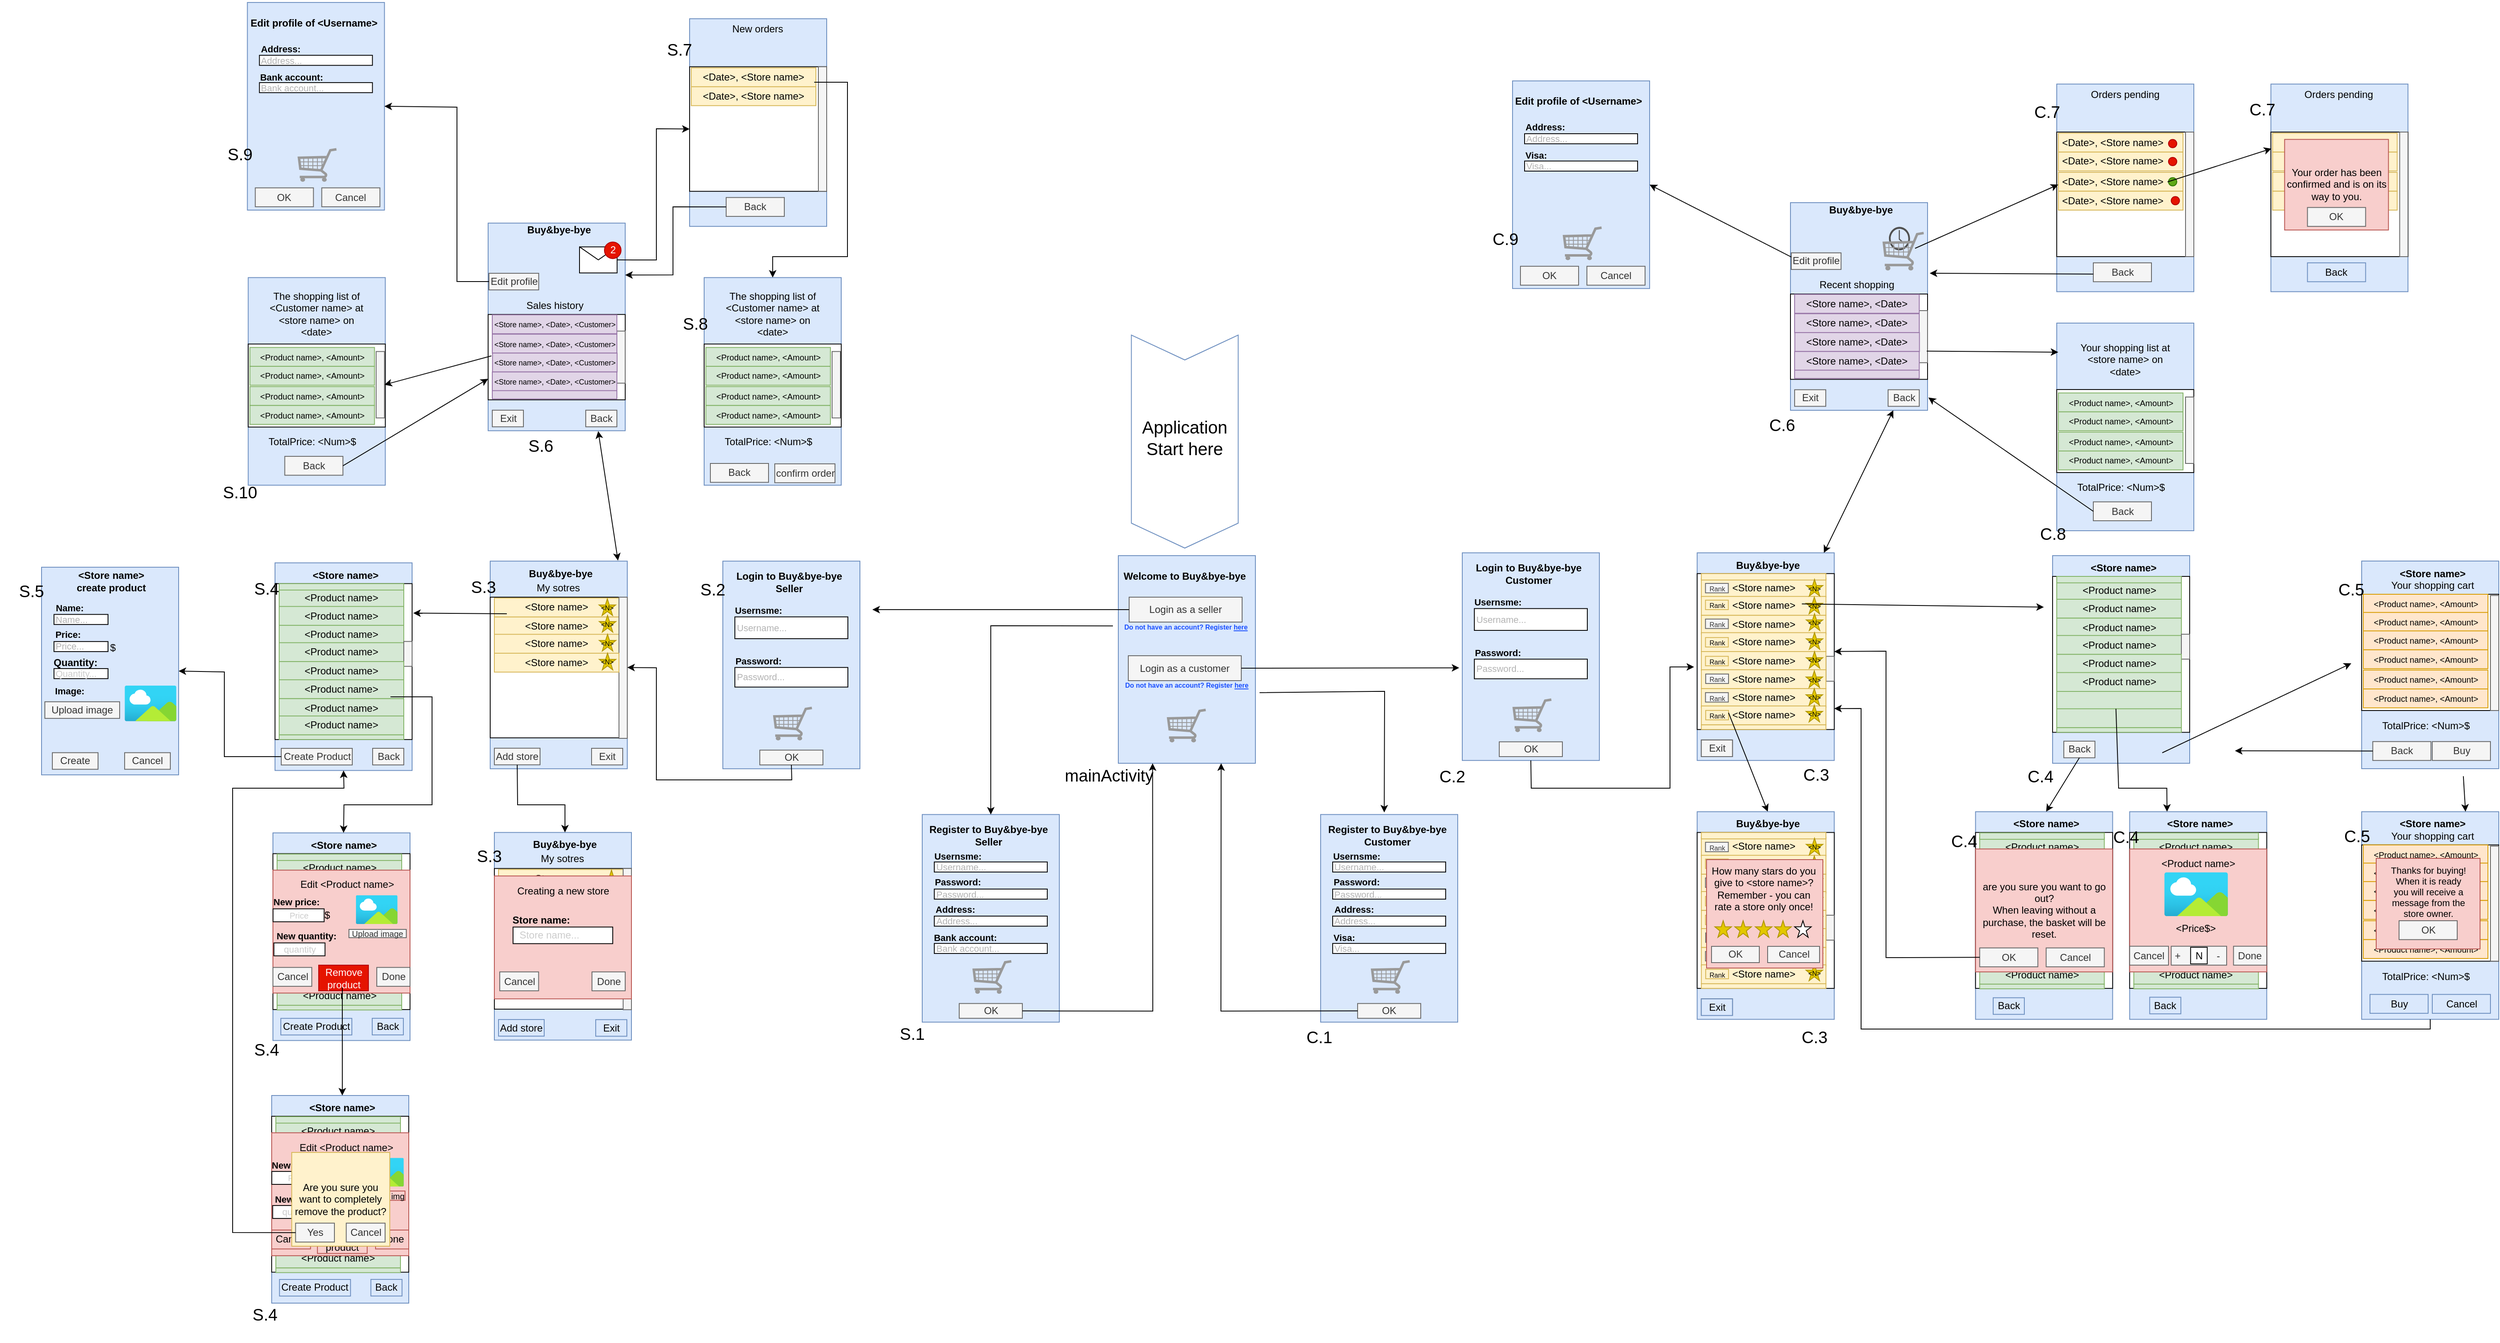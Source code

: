 <mxfile version="22.1.21" type="google">
  <diagram name="‫עמוד-1‬" id="spzDoZpZD03DKX2iHyc6">
    <mxGraphModel grid="1" page="1" gridSize="10" guides="1" tooltips="1" connect="1" arrows="1" fold="1" pageScale="1" pageWidth="827" pageHeight="1169" math="0" shadow="0">
      <root>
        <mxCell id="0" />
        <mxCell id="1" parent="0" />
        <mxCell id="YhBOCtukYm-1RurnZ35L-644" value="" style="html=1;shadow=0;dashed=0;align=center;verticalAlign=middle;shape=mxgraph.arrows2.arrow;dy=0;dx=30;notch=30;rotation=90;fillColor=none;strokeColor=#6c8ebf;" vertex="1" parent="1">
          <mxGeometry x="-652.24" y="508.36" width="256.5" height="128.56" as="geometry" />
        </mxCell>
        <mxCell id="YhBOCtukYm-1RurnZ35L-108" value="" style="rounded=0;whiteSpace=wrap;html=1;fillColor=#dae8fc;strokeColor=#6c8ebf;" vertex="1" parent="1">
          <mxGeometry x="613.25" y="1018.3" width="165" height="250" as="geometry" />
        </mxCell>
        <mxCell id="YhBOCtukYm-1RurnZ35L-109" value="" style="rounded=0;whiteSpace=wrap;html=1;" vertex="1" parent="1">
          <mxGeometry x="613.25" y="1043.3" width="165" height="187.75" as="geometry" />
        </mxCell>
        <mxCell id="YhBOCtukYm-1RurnZ35L-110" value="&lt;b&gt;&amp;lt;Store name&amp;gt;&lt;/b&gt;" style="text;html=1;strokeColor=none;fillColor=none;align=center;verticalAlign=middle;whiteSpace=wrap;rounded=0;" vertex="1" parent="1">
          <mxGeometry x="618.25" y="1018.3" width="160" height="30" as="geometry" />
        </mxCell>
        <mxCell id="YhBOCtukYm-1RurnZ35L-132" value="&amp;lt;Product name&amp;gt;" style="rounded=0;whiteSpace=wrap;html=1;fillColor=#d5e8d4;strokeColor=#82b366;" vertex="1" parent="1">
          <mxGeometry x="618.25" y="1049.43" width="150" height="22.75" as="geometry" />
        </mxCell>
        <mxCell id="YhBOCtukYm-1RurnZ35L-133" value="&amp;lt;Product name&amp;gt;" style="rounded=0;whiteSpace=wrap;html=1;fillColor=#d5e8d4;strokeColor=#82b366;" vertex="1" parent="1">
          <mxGeometry x="618.25" y="1071.31" width="150" height="22.75" as="geometry" />
        </mxCell>
        <mxCell id="YhBOCtukYm-1RurnZ35L-134" value="&amp;lt;Product name&amp;gt;" style="rounded=0;whiteSpace=wrap;html=1;fillColor=#d5e8d4;strokeColor=#82b366;" vertex="1" parent="1">
          <mxGeometry x="618.25" y="1094.06" width="150" height="22.75" as="geometry" />
        </mxCell>
        <mxCell id="YhBOCtukYm-1RurnZ35L-135" value="&amp;lt;Product name&amp;gt;" style="rounded=0;whiteSpace=wrap;html=1;fillColor=#d5e8d4;strokeColor=#82b366;" vertex="1" parent="1">
          <mxGeometry x="618.25" y="1114.93" width="150" height="22.75" as="geometry" />
        </mxCell>
        <mxCell id="YhBOCtukYm-1RurnZ35L-136" value="&amp;lt;Product name&amp;gt;" style="rounded=0;whiteSpace=wrap;html=1;fillColor=#d5e8d4;strokeColor=#82b366;" vertex="1" parent="1">
          <mxGeometry x="618.25" y="1137.68" width="150" height="22.75" as="geometry" />
        </mxCell>
        <mxCell id="YhBOCtukYm-1RurnZ35L-137" value="&amp;lt;Product name&amp;gt;" style="rounded=0;whiteSpace=wrap;html=1;fillColor=#d5e8d4;strokeColor=#82b366;" vertex="1" parent="1">
          <mxGeometry x="618.25" y="1159.56" width="150" height="22.75" as="geometry" />
        </mxCell>
        <mxCell id="YhBOCtukYm-1RurnZ35L-138" value="&amp;lt;Product name&amp;gt;" style="rounded=0;whiteSpace=wrap;html=1;fillColor=#d5e8d4;strokeColor=#82b366;" vertex="1" parent="1">
          <mxGeometry x="618.25" y="1182.31" width="150" height="22.75" as="geometry" />
        </mxCell>
        <mxCell id="YhBOCtukYm-1RurnZ35L-139" value="&amp;lt;Product name&amp;gt;" style="rounded=0;whiteSpace=wrap;html=1;fillColor=#d5e8d4;strokeColor=#82b366;" vertex="1" parent="1">
          <mxGeometry x="618.25" y="1203.18" width="150" height="22.75" as="geometry" />
        </mxCell>
        <mxCell id="YhBOCtukYm-1RurnZ35L-140" value="" style="rounded=0;whiteSpace=wrap;html=1;fillColor=#d5e8d4;strokeColor=#82b366;" vertex="1" parent="1">
          <mxGeometry x="618.25" y="1043.8" width="150" height="7.75" as="geometry" />
        </mxCell>
        <mxCell id="YhBOCtukYm-1RurnZ35L-141" value="" style="rounded=0;whiteSpace=wrap;html=1;fillColor=#d5e8d4;strokeColor=#82b366;" vertex="1" parent="1">
          <mxGeometry x="618.25" y="1225.93" width="150" height="5.62" as="geometry" />
        </mxCell>
        <mxCell id="YhBOCtukYm-1RurnZ35L-62" value="" style="rounded=0;whiteSpace=wrap;html=1;fillColor=#dae8fc;strokeColor=#6c8ebf;" vertex="1" parent="1">
          <mxGeometry x="92.71" y="706.61" width="165" height="250" as="geometry" />
        </mxCell>
        <mxCell id="YhBOCtukYm-1RurnZ35L-71" value="" style="rounded=0;whiteSpace=wrap;html=1;" vertex="1" parent="1">
          <mxGeometry x="92.71" y="731.61" width="165" height="187.75" as="geometry" />
        </mxCell>
        <mxCell id="YhBOCtukYm-1RurnZ35L-28" value="" style="rounded=0;whiteSpace=wrap;html=1;fillColor=#dae8fc;strokeColor=#6c8ebf;" vertex="1" parent="1">
          <mxGeometry x="-603.99" y="710" width="165" height="250" as="geometry" />
        </mxCell>
        <mxCell id="YhBOCtukYm-1RurnZ35L-29" value="&lt;b&gt;Welcome to Buy&amp;amp;bye-bye&lt;/b&gt;" style="text;html=1;strokeColor=none;fillColor=none;align=center;verticalAlign=middle;whiteSpace=wrap;rounded=0;" vertex="1" parent="1">
          <mxGeometry x="-603.99" y="720" width="160" height="30" as="geometry" />
        </mxCell>
        <mxCell id="YhBOCtukYm-1RurnZ35L-30" value="Login as a seller" style="rounded=0;whiteSpace=wrap;html=1;fillColor=#f5f5f5;fontColor=#333333;strokeColor=#666666;" vertex="1" parent="1">
          <mxGeometry x="-590.99" y="760" width="136" height="30" as="geometry" />
        </mxCell>
        <mxCell id="YhBOCtukYm-1RurnZ35L-40" value="Login as a customer" style="rounded=0;whiteSpace=wrap;html=1;fillColor=#f5f5f5;fontColor=#333333;strokeColor=#666666;" vertex="1" parent="1">
          <mxGeometry x="-591.99" y="830.5" width="136" height="30" as="geometry" />
        </mxCell>
        <mxCell id="YhBOCtukYm-1RurnZ35L-51" value="" style="verticalLabelPosition=bottom;shadow=0;dashed=0;align=center;html=1;verticalAlign=top;strokeWidth=1;shape=mxgraph.mockup.misc.shoppingCart;strokeColor=#999999;" vertex="1" parent="1">
          <mxGeometry x="-545.36" y="894.75" width="47.75" height="40" as="geometry" />
        </mxCell>
        <mxCell id="YhBOCtukYm-1RurnZ35L-63" value="&lt;b&gt;Buy&amp;amp;bye-bye&lt;/b&gt;" style="text;html=1;strokeColor=none;fillColor=none;align=center;verticalAlign=middle;whiteSpace=wrap;rounded=0;" vertex="1" parent="1">
          <mxGeometry x="97.71" y="706.61" width="160" height="30" as="geometry" />
        </mxCell>
        <mxCell id="YhBOCtukYm-1RurnZ35L-64" value="&amp;lt;Store name&amp;gt;" style="rounded=0;whiteSpace=wrap;html=1;fillColor=#fff2cc;strokeColor=#d6b656;" vertex="1" parent="1">
          <mxGeometry x="97.71" y="737.24" width="150" height="22.75" as="geometry" />
        </mxCell>
        <mxCell id="YhBOCtukYm-1RurnZ35L-68" value="&amp;lt;Store name&amp;gt;" style="rounded=0;whiteSpace=wrap;html=1;fillColor=#fff2cc;strokeColor=#d6b656;" vertex="1" parent="1">
          <mxGeometry x="97.71" y="759.12" width="150" height="22.75" as="geometry" />
        </mxCell>
        <mxCell id="YhBOCtukYm-1RurnZ35L-69" value="&amp;lt;Store name&amp;gt;" style="rounded=0;whiteSpace=wrap;html=1;fillColor=#fff2cc;strokeColor=#d6b656;" vertex="1" parent="1">
          <mxGeometry x="97.71" y="781.87" width="150" height="22.75" as="geometry" />
        </mxCell>
        <mxCell id="YhBOCtukYm-1RurnZ35L-70" value="&amp;lt;Store name&amp;gt;" style="rounded=0;whiteSpace=wrap;html=1;fillColor=#fff2cc;strokeColor=#d6b656;" vertex="1" parent="1">
          <mxGeometry x="97.71" y="802.74" width="150" height="22.75" as="geometry" />
        </mxCell>
        <mxCell id="YhBOCtukYm-1RurnZ35L-72" value="" style="rounded=0;whiteSpace=wrap;html=1;fillColor=#f5f5f5;fontColor=#333333;strokeColor=#666666;" vertex="1" parent="1">
          <mxGeometry x="247.71" y="831.24" width="10" height="30" as="geometry" />
        </mxCell>
        <mxCell id="YhBOCtukYm-1RurnZ35L-73" value="&amp;lt;Store name&amp;gt;" style="rounded=0;whiteSpace=wrap;html=1;fillColor=#fff2cc;strokeColor=#d6b656;" vertex="1" parent="1">
          <mxGeometry x="97.71" y="825.49" width="150" height="22.75" as="geometry" />
        </mxCell>
        <mxCell id="YhBOCtukYm-1RurnZ35L-74" value="&amp;lt;Store name&amp;gt;" style="rounded=0;whiteSpace=wrap;html=1;fillColor=#fff2cc;strokeColor=#d6b656;" vertex="1" parent="1">
          <mxGeometry x="97.71" y="847.37" width="150" height="22.75" as="geometry" />
        </mxCell>
        <mxCell id="YhBOCtukYm-1RurnZ35L-75" value="&amp;lt;Store name&amp;gt;" style="rounded=0;whiteSpace=wrap;html=1;fillColor=#fff2cc;strokeColor=#d6b656;" vertex="1" parent="1">
          <mxGeometry x="97.71" y="870.12" width="150" height="22.75" as="geometry" />
        </mxCell>
        <mxCell id="YhBOCtukYm-1RurnZ35L-76" value="&amp;lt;Store name&amp;gt;" style="rounded=0;whiteSpace=wrap;html=1;fillColor=#fff2cc;strokeColor=#d6b656;" vertex="1" parent="1">
          <mxGeometry x="97.71" y="890.99" width="150" height="22.75" as="geometry" />
        </mxCell>
        <mxCell id="YhBOCtukYm-1RurnZ35L-78" value="" style="rounded=0;whiteSpace=wrap;html=1;fillColor=#fff2cc;strokeColor=#d6b656;" vertex="1" parent="1">
          <mxGeometry x="97.71" y="731.61" width="150" height="7.75" as="geometry" />
        </mxCell>
        <mxCell id="YhBOCtukYm-1RurnZ35L-79" value="" style="rounded=0;whiteSpace=wrap;html=1;fillColor=#fff2cc;strokeColor=#d6b656;" vertex="1" parent="1">
          <mxGeometry x="97.71" y="913.74" width="150" height="5.62" as="geometry" />
        </mxCell>
        <mxCell id="YhBOCtukYm-1RurnZ35L-86" value="" style="rounded=0;whiteSpace=wrap;html=1;fillColor=#dae8fc;strokeColor=#6c8ebf;" vertex="1" parent="1">
          <mxGeometry x="520.5" y="710" width="165" height="250" as="geometry" />
        </mxCell>
        <mxCell id="YhBOCtukYm-1RurnZ35L-87" value="" style="rounded=0;whiteSpace=wrap;html=1;" vertex="1" parent="1">
          <mxGeometry x="520.5" y="735" width="165" height="187.75" as="geometry" />
        </mxCell>
        <mxCell id="YhBOCtukYm-1RurnZ35L-88" value="&lt;b&gt;&amp;lt;Store name&amp;gt;&lt;/b&gt;" style="text;html=1;strokeColor=none;fillColor=none;align=center;verticalAlign=middle;whiteSpace=wrap;rounded=0;" vertex="1" parent="1">
          <mxGeometry x="525.5" y="710" width="160" height="30" as="geometry" />
        </mxCell>
        <mxCell id="YhBOCtukYm-1RurnZ35L-89" value="&amp;lt;Product name&amp;gt;" style="rounded=0;whiteSpace=wrap;html=1;fillColor=#d5e8d4;strokeColor=#82b366;" vertex="1" parent="1">
          <mxGeometry x="525.5" y="740.63" width="150" height="22.75" as="geometry" />
        </mxCell>
        <mxCell id="YhBOCtukYm-1RurnZ35L-90" value="&amp;lt;Product name&amp;gt;" style="rounded=0;whiteSpace=wrap;html=1;fillColor=#d5e8d4;strokeColor=#82b366;" vertex="1" parent="1">
          <mxGeometry x="525.5" y="762.51" width="150" height="22.75" as="geometry" />
        </mxCell>
        <mxCell id="YhBOCtukYm-1RurnZ35L-91" value="&amp;lt;Product name&amp;gt;" style="rounded=0;whiteSpace=wrap;html=1;fillColor=#d5e8d4;strokeColor=#82b366;" vertex="1" parent="1">
          <mxGeometry x="525.5" y="785.26" width="150" height="22.75" as="geometry" />
        </mxCell>
        <mxCell id="YhBOCtukYm-1RurnZ35L-92" value="&amp;lt;Product name&amp;gt;" style="rounded=0;whiteSpace=wrap;html=1;fillColor=#d5e8d4;strokeColor=#82b366;" vertex="1" parent="1">
          <mxGeometry x="525.5" y="806.13" width="150" height="22.75" as="geometry" />
        </mxCell>
        <mxCell id="YhBOCtukYm-1RurnZ35L-93" value="" style="rounded=0;whiteSpace=wrap;html=1;fillColor=#f5f5f5;fontColor=#333333;strokeColor=#666666;" vertex="1" parent="1">
          <mxGeometry x="675.5" y="804.63" width="10" height="30" as="geometry" />
        </mxCell>
        <mxCell id="YhBOCtukYm-1RurnZ35L-94" value="&amp;lt;Product name&amp;gt;" style="rounded=0;whiteSpace=wrap;html=1;fillColor=#d5e8d4;strokeColor=#82b366;" vertex="1" parent="1">
          <mxGeometry x="525.5" y="828.88" width="150" height="22.75" as="geometry" />
        </mxCell>
        <mxCell id="YhBOCtukYm-1RurnZ35L-95" value="&amp;lt;Product name&amp;gt;" style="rounded=0;whiteSpace=wrap;html=1;fillColor=#d5e8d4;strokeColor=#82b366;" vertex="1" parent="1">
          <mxGeometry x="525.5" y="850.76" width="150" height="22.75" as="geometry" />
        </mxCell>
        <mxCell id="YhBOCtukYm-1RurnZ35L-96" value="" style="rounded=0;whiteSpace=wrap;html=1;fillColor=#d5e8d4;strokeColor=#82b366;" vertex="1" parent="1">
          <mxGeometry x="525.5" y="873.51" width="150" height="22.75" as="geometry" />
        </mxCell>
        <mxCell id="YhBOCtukYm-1RurnZ35L-97" value="" style="rounded=0;whiteSpace=wrap;html=1;fillColor=#d5e8d4;strokeColor=#82b366;" vertex="1" parent="1">
          <mxGeometry x="525.5" y="894.38" width="150" height="22.75" as="geometry" />
        </mxCell>
        <mxCell id="YhBOCtukYm-1RurnZ35L-98" value="" style="rounded=0;whiteSpace=wrap;html=1;fillColor=#d5e8d4;strokeColor=#82b366;" vertex="1" parent="1">
          <mxGeometry x="525.5" y="735" width="150" height="7.75" as="geometry" />
        </mxCell>
        <mxCell id="YhBOCtukYm-1RurnZ35L-99" value="" style="rounded=0;whiteSpace=wrap;html=1;fillColor=#d5e8d4;strokeColor=#82b366;" vertex="1" parent="1">
          <mxGeometry x="525.5" y="917.13" width="150" height="5.62" as="geometry" />
        </mxCell>
        <mxCell id="YhBOCtukYm-1RurnZ35L-104" value="" style="shape=image;html=1;verticalAlign=top;verticalLabelPosition=bottom;labelBackgroundColor=#ffffff;imageAspect=0;aspect=fixed;image=https://cdn4.iconfinder.com/data/icons/essential-app-1/16/shopping-bag-paper-store-128.png" vertex="1" parent="1">
          <mxGeometry x="628.5" y="929.37" width="24" height="24" as="geometry" />
        </mxCell>
        <mxCell id="YhBOCtukYm-1RurnZ35L-106" value="" style="shape=image;html=1;verticalAlign=top;verticalLabelPosition=bottom;labelBackgroundColor=#ffffff;imageAspect=0;aspect=fixed;image=https://cdn0.iconfinder.com/data/icons/phosphor-regular-vol-3/256/hand-pointing-128.png" vertex="1" parent="1">
          <mxGeometry x="582.75" y="866.38" width="28" height="28" as="geometry" />
        </mxCell>
        <mxCell id="YhBOCtukYm-1RurnZ35L-115" value="" style="rounded=0;whiteSpace=wrap;html=1;fillColor=#f5f5f5;fontColor=#333333;strokeColor=#666666;" vertex="1" parent="1">
          <mxGeometry x="768.25" y="1112.93" width="10" height="30" as="geometry" />
        </mxCell>
        <mxCell id="YhBOCtukYm-1RurnZ35L-121" value="" style="rounded=0;whiteSpace=wrap;html=1;fillColor=#f8cecc;strokeColor=#b85450;" vertex="1" parent="1">
          <mxGeometry x="613.25" y="1063.18" width="165" height="148" as="geometry" />
        </mxCell>
        <mxCell id="YhBOCtukYm-1RurnZ35L-126" value="&amp;lt;Product name&amp;gt;" style="text;html=1;strokeColor=none;fillColor=none;align=center;verticalAlign=middle;whiteSpace=wrap;rounded=0;" vertex="1" parent="1">
          <mxGeometry x="640.75" y="1065.8" width="110" height="30" as="geometry" />
        </mxCell>
        <mxCell id="YhBOCtukYm-1RurnZ35L-127" value="" style="image;aspect=fixed;html=1;points=[];align=center;fontSize=12;image=img/lib/azure2/general/Image.svg;" vertex="1" parent="1">
          <mxGeometry x="654.89" y="1091.3" width="76.73" height="52.75" as="geometry" />
        </mxCell>
        <mxCell id="YhBOCtukYm-1RurnZ35L-129" value="+&amp;nbsp; &amp;nbsp; &amp;nbsp; &amp;nbsp; &amp;nbsp; &amp;nbsp; &amp;nbsp;-&amp;nbsp;" style="rounded=0;whiteSpace=wrap;html=1;fillColor=#f5f5f5;strokeColor=#666666;fontColor=#333333;" vertex="1" parent="1">
          <mxGeometry x="663.25" y="1180.3" width="66.75" height="22.75" as="geometry" />
        </mxCell>
        <mxCell id="YhBOCtukYm-1RurnZ35L-130" value="Cancel" style="rounded=0;whiteSpace=wrap;html=1;fillColor=#f5f5f5;strokeColor=#666666;fontColor=#333333;" vertex="1" parent="1">
          <mxGeometry x="613.25" y="1180.3" width="46.75" height="22.75" as="geometry" />
        </mxCell>
        <mxCell id="YhBOCtukYm-1RurnZ35L-131" value="&amp;lt;Price$&amp;gt;" style="text;html=1;strokeColor=none;fillColor=none;align=center;verticalAlign=middle;whiteSpace=wrap;rounded=0;" vertex="1" parent="1">
          <mxGeometry x="638.25" y="1144.05" width="110" height="30" as="geometry" />
        </mxCell>
        <mxCell id="YhBOCtukYm-1RurnZ35L-143" value="" style="rounded=0;whiteSpace=wrap;html=1;fillColor=#dae8fc;strokeColor=#6c8ebf;" vertex="1" parent="1">
          <mxGeometry x="892.5" y="716.5" width="165" height="250" as="geometry" />
        </mxCell>
        <mxCell id="YhBOCtukYm-1RurnZ35L-144" value="" style="rounded=0;whiteSpace=wrap;html=1;" vertex="1" parent="1">
          <mxGeometry x="892.5" y="756.5" width="165" height="140" as="geometry" />
        </mxCell>
        <mxCell id="YhBOCtukYm-1RurnZ35L-145" value="&lt;b&gt;&amp;lt;Store name&amp;gt;&lt;/b&gt;" style="text;html=1;strokeColor=none;fillColor=none;align=center;verticalAlign=middle;whiteSpace=wrap;rounded=0;" vertex="1" parent="1">
          <mxGeometry x="897.5" y="716.5" width="160" height="30" as="geometry" />
        </mxCell>
        <mxCell id="YhBOCtukYm-1RurnZ35L-149" value="&lt;font style=&quot;font-size: 10px;&quot;&gt;&amp;lt;Product name&amp;gt;, &amp;lt;Amount&amp;gt;&lt;/font&gt;" style="rounded=0;whiteSpace=wrap;html=1;fillColor=#ffe6cc;strokeColor=#d79b00;" vertex="1" parent="1">
          <mxGeometry x="894.5" y="756.5" width="150" height="22.75" as="geometry" />
        </mxCell>
        <mxCell id="YhBOCtukYm-1RurnZ35L-158" value="" style="rounded=0;whiteSpace=wrap;html=1;fillColor=#f5f5f5;fontColor=#333333;strokeColor=#666666;" vertex="1" parent="1">
          <mxGeometry x="1047.5" y="757.97" width="10" height="138.53" as="geometry" />
        </mxCell>
        <mxCell id="YhBOCtukYm-1RurnZ35L-166" value="Your shopping cart" style="text;html=1;strokeColor=none;fillColor=none;align=center;verticalAlign=middle;whiteSpace=wrap;rounded=0;" vertex="1" parent="1">
          <mxGeometry x="917.5" y="730.87" width="120" height="30" as="geometry" />
        </mxCell>
        <mxCell id="YhBOCtukYm-1RurnZ35L-169" value="&lt;font style=&quot;font-size: 10px;&quot;&gt;&amp;lt;Product name&amp;gt;, &amp;lt;Amount&amp;gt;&lt;/font&gt;" style="rounded=0;whiteSpace=wrap;html=1;fillColor=#ffe6cc;strokeColor=#d79b00;" vertex="1" parent="1">
          <mxGeometry x="894.5" y="778.38" width="150" height="22.75" as="geometry" />
        </mxCell>
        <mxCell id="YhBOCtukYm-1RurnZ35L-170" value="&lt;font style=&quot;font-size: 10px;&quot;&gt;&amp;lt;Product name&amp;gt;, &amp;lt;Amount&amp;gt;&lt;/font&gt;" style="rounded=0;whiteSpace=wrap;html=1;fillColor=#ffe6cc;strokeColor=#d79b00;" vertex="1" parent="1">
          <mxGeometry x="894.5" y="800.63" width="150" height="22.75" as="geometry" />
        </mxCell>
        <mxCell id="YhBOCtukYm-1RurnZ35L-171" value="&lt;font style=&quot;font-size: 10px;&quot;&gt;&amp;lt;Product name&amp;gt;, &amp;lt;Amount&amp;gt;&lt;/font&gt;" style="rounded=0;whiteSpace=wrap;html=1;fillColor=#ffe6cc;strokeColor=#d79b00;" vertex="1" parent="1">
          <mxGeometry x="894.5" y="823.38" width="150" height="22.75" as="geometry" />
        </mxCell>
        <mxCell id="YhBOCtukYm-1RurnZ35L-172" value="&lt;font style=&quot;font-size: 10px;&quot;&gt;&amp;lt;Product name&amp;gt;, &amp;lt;Amount&amp;gt;&lt;/font&gt;" style="rounded=0;whiteSpace=wrap;html=1;fillColor=#ffe6cc;strokeColor=#d79b00;" vertex="1" parent="1">
          <mxGeometry x="894.5" y="847.76" width="150" height="22.75" as="geometry" />
        </mxCell>
        <mxCell id="YhBOCtukYm-1RurnZ35L-173" value="&lt;font style=&quot;font-size: 10px;&quot;&gt;&amp;lt;Product name&amp;gt;, &amp;lt;Amount&amp;gt;&lt;/font&gt;" style="rounded=0;whiteSpace=wrap;html=1;fillColor=#ffe6cc;strokeColor=#d79b00;" vertex="1" parent="1">
          <mxGeometry x="894.5" y="870.51" width="150" height="22.75" as="geometry" />
        </mxCell>
        <mxCell id="YhBOCtukYm-1RurnZ35L-178" value="Back" style="rounded=0;whiteSpace=wrap;html=1;fillColor=#f5f5f5;strokeColor=#666666;fontColor=#333333;" vertex="1" parent="1">
          <mxGeometry x="905.87" y="933.86" width="70" height="22.75" as="geometry" />
        </mxCell>
        <mxCell id="YhBOCtukYm-1RurnZ35L-179" value="Buy" style="rounded=0;whiteSpace=wrap;html=1;fillColor=#f5f5f5;strokeColor=#666666;fontColor=#333333;" vertex="1" parent="1">
          <mxGeometry x="977.5" y="933.86" width="70" height="22.75" as="geometry" />
        </mxCell>
        <mxCell id="YhBOCtukYm-1RurnZ35L-180" value="TotalPrice: &amp;lt;Num&amp;gt;$" style="text;html=1;strokeColor=none;fillColor=none;align=center;verticalAlign=middle;whiteSpace=wrap;rounded=0;" vertex="1" parent="1">
          <mxGeometry x="914.5" y="899.75" width="110" height="30" as="geometry" />
        </mxCell>
        <mxCell id="YhBOCtukYm-1RurnZ35L-183" value="" style="shape=image;html=1;verticalAlign=top;verticalLabelPosition=bottom;labelBackgroundColor=#ffffff;imageAspect=0;aspect=fixed;image=https://cdn1.iconfinder.com/data/icons/user-pictures/100/boy-128.png" vertex="1" parent="1">
          <mxGeometry x="232.71" y="706.61" width="25" height="25" as="geometry" />
        </mxCell>
        <mxCell id="YhBOCtukYm-1RurnZ35L-188" value="" style="rounded=0;whiteSpace=wrap;html=1;fillColor=#dae8fc;strokeColor=#6c8ebf;" vertex="1" parent="1">
          <mxGeometry x="892.5" y="1018.3" width="165" height="250" as="geometry" />
        </mxCell>
        <mxCell id="YhBOCtukYm-1RurnZ35L-189" value="" style="rounded=0;whiteSpace=wrap;html=1;" vertex="1" parent="1">
          <mxGeometry x="892.5" y="1058.3" width="165" height="140" as="geometry" />
        </mxCell>
        <mxCell id="YhBOCtukYm-1RurnZ35L-190" value="&lt;b&gt;&amp;lt;Store name&amp;gt;&lt;/b&gt;" style="text;html=1;strokeColor=none;fillColor=none;align=center;verticalAlign=middle;whiteSpace=wrap;rounded=0;" vertex="1" parent="1">
          <mxGeometry x="897.5" y="1018.3" width="160" height="30" as="geometry" />
        </mxCell>
        <mxCell id="YhBOCtukYm-1RurnZ35L-191" value="&lt;font style=&quot;font-size: 10px;&quot;&gt;&amp;lt;Product name&amp;gt;, &amp;lt;Amount&amp;gt;&lt;/font&gt;" style="rounded=0;whiteSpace=wrap;html=1;fillColor=#ffe6cc;strokeColor=#d79b00;" vertex="1" parent="1">
          <mxGeometry x="894.5" y="1058.3" width="150" height="22.75" as="geometry" />
        </mxCell>
        <mxCell id="YhBOCtukYm-1RurnZ35L-192" value="" style="rounded=0;whiteSpace=wrap;html=1;fillColor=#f5f5f5;fontColor=#333333;strokeColor=#666666;" vertex="1" parent="1">
          <mxGeometry x="1047.5" y="1059.77" width="10" height="138.53" as="geometry" />
        </mxCell>
        <mxCell id="YhBOCtukYm-1RurnZ35L-193" value="Your shopping cart" style="text;html=1;strokeColor=none;fillColor=none;align=center;verticalAlign=middle;whiteSpace=wrap;rounded=0;" vertex="1" parent="1">
          <mxGeometry x="917.5" y="1032.67" width="120" height="30" as="geometry" />
        </mxCell>
        <mxCell id="YhBOCtukYm-1RurnZ35L-194" value="&lt;font style=&quot;font-size: 10px;&quot;&gt;&amp;lt;Product name&amp;gt;, &amp;lt;Amount&amp;gt;&lt;/font&gt;" style="rounded=0;whiteSpace=wrap;html=1;fillColor=#ffe6cc;strokeColor=#d79b00;" vertex="1" parent="1">
          <mxGeometry x="894.5" y="1080.18" width="150" height="22.75" as="geometry" />
        </mxCell>
        <mxCell id="YhBOCtukYm-1RurnZ35L-195" value="&lt;font style=&quot;font-size: 10px;&quot;&gt;&amp;lt;Product name&amp;gt;, &amp;lt;Amount&amp;gt;&lt;/font&gt;" style="rounded=0;whiteSpace=wrap;html=1;fillColor=#ffe6cc;strokeColor=#d79b00;" vertex="1" parent="1">
          <mxGeometry x="894.5" y="1102.43" width="150" height="22.75" as="geometry" />
        </mxCell>
        <mxCell id="YhBOCtukYm-1RurnZ35L-196" value="&lt;font style=&quot;font-size: 10px;&quot;&gt;&amp;lt;Product name&amp;gt;, &amp;lt;Amount&amp;gt;&lt;/font&gt;" style="rounded=0;whiteSpace=wrap;html=1;fillColor=#ffe6cc;strokeColor=#d79b00;" vertex="1" parent="1">
          <mxGeometry x="894.5" y="1125.18" width="150" height="22.75" as="geometry" />
        </mxCell>
        <mxCell id="YhBOCtukYm-1RurnZ35L-197" value="&lt;font style=&quot;font-size: 10px;&quot;&gt;&amp;lt;Product name&amp;gt;, &amp;lt;Amount&amp;gt;&lt;/font&gt;" style="rounded=0;whiteSpace=wrap;html=1;fillColor=#ffe6cc;strokeColor=#d79b00;" vertex="1" parent="1">
          <mxGeometry x="894.5" y="1149.56" width="150" height="22.75" as="geometry" />
        </mxCell>
        <mxCell id="YhBOCtukYm-1RurnZ35L-198" value="&lt;font style=&quot;font-size: 10px;&quot;&gt;&amp;lt;Product name&amp;gt;, &amp;lt;Amount&amp;gt;&lt;/font&gt;" style="rounded=0;whiteSpace=wrap;html=1;fillColor=#ffe6cc;strokeColor=#d79b00;" vertex="1" parent="1">
          <mxGeometry x="894.5" y="1172.31" width="150" height="22.75" as="geometry" />
        </mxCell>
        <mxCell id="YhBOCtukYm-1RurnZ35L-199" value="Cancel" style="rounded=0;whiteSpace=wrap;html=1;fillColor=#dae8fc;strokeColor=#6c8ebf;" vertex="1" parent="1">
          <mxGeometry x="977.5" y="1238.3" width="70" height="22.75" as="geometry" />
        </mxCell>
        <mxCell id="YhBOCtukYm-1RurnZ35L-200" value="Buy" style="rounded=0;whiteSpace=wrap;html=1;fillColor=#dae8fc;strokeColor=#6c8ebf;" vertex="1" parent="1">
          <mxGeometry x="902.5" y="1238.3" width="70" height="22.75" as="geometry" />
        </mxCell>
        <mxCell id="YhBOCtukYm-1RurnZ35L-201" value="TotalPrice: &amp;lt;Num&amp;gt;$" style="text;html=1;strokeColor=none;fillColor=none;align=center;verticalAlign=middle;whiteSpace=wrap;rounded=0;" vertex="1" parent="1">
          <mxGeometry x="914.5" y="1201.55" width="110" height="30" as="geometry" />
        </mxCell>
        <mxCell id="YhBOCtukYm-1RurnZ35L-203" value="" style="rounded=0;whiteSpace=wrap;html=1;fillColor=#f8cecc;strokeColor=#b85450;" vertex="1" parent="1">
          <mxGeometry x="910" y="1074.48" width="125" height="109.1" as="geometry" />
        </mxCell>
        <mxCell id="YhBOCtukYm-1RurnZ35L-207" value="" style="shape=image;html=1;verticalAlign=top;verticalLabelPosition=bottom;labelBackgroundColor=#ffffff;imageAspect=0;aspect=fixed;image=https://cdn0.iconfinder.com/data/icons/phosphor-regular-vol-3/256/hand-pointing-128.png;rotation=-30;" vertex="1" parent="1">
          <mxGeometry x="1009.5" y="948.49" width="28" height="28" as="geometry" />
        </mxCell>
        <mxCell id="YhBOCtukYm-1RurnZ35L-208" value="&lt;div style=&quot;font-size: 11px;&quot;&gt;&lt;font style=&quot;font-size: 11px;&quot;&gt;Thanks for buying!&lt;/font&gt;&lt;/div&gt;&lt;div style=&quot;font-size: 11px;&quot;&gt;&lt;font style=&quot;font-size: 11px;&quot;&gt;When it is ready you will receive a message from the store owner.&lt;/font&gt;&lt;/div&gt;" style="text;html=1;strokeColor=none;fillColor=none;align=center;verticalAlign=middle;whiteSpace=wrap;rounded=0;" vertex="1" parent="1">
          <mxGeometry x="923.5" y="1087.79" width="98" height="55.14" as="geometry" />
        </mxCell>
        <mxCell id="YhBOCtukYm-1RurnZ35L-209" value="OK" style="rounded=0;whiteSpace=wrap;html=1;fillColor=#f5f5f5;strokeColor=#666666;fontColor=#333333;" vertex="1" parent="1">
          <mxGeometry x="937.5" y="1149.56" width="70" height="22.75" as="geometry" />
        </mxCell>
        <mxCell id="YhBOCtukYm-1RurnZ35L-213" value="" style="shape=image;html=1;verticalAlign=top;verticalLabelPosition=bottom;labelBackgroundColor=#ffffff;imageAspect=0;aspect=fixed;image=https://cdn0.iconfinder.com/data/icons/phosphor-regular-vol-3/256/hand-pointing-128.png;rotation=-30;" vertex="1" parent="1">
          <mxGeometry x="937.5" y="1154.31" width="28" height="28" as="geometry" />
        </mxCell>
        <mxCell id="YhBOCtukYm-1RurnZ35L-227" value="Back" style="rounded=0;whiteSpace=wrap;html=1;fillColor=#f5f5f5;fontColor=#333333;strokeColor=#666666;" vertex="1" parent="1">
          <mxGeometry x="534" y="933.37" width="37.5" height="20" as="geometry" />
        </mxCell>
        <mxCell id="YhBOCtukYm-1RurnZ35L-228" value="" style="rounded=0;whiteSpace=wrap;html=1;fillColor=#dae8fc;strokeColor=#6c8ebf;" vertex="1" parent="1">
          <mxGeometry x="427.75" y="1018.3" width="165" height="250" as="geometry" />
        </mxCell>
        <mxCell id="YhBOCtukYm-1RurnZ35L-229" value="" style="rounded=0;whiteSpace=wrap;html=1;" vertex="1" parent="1">
          <mxGeometry x="427.75" y="1043.3" width="165" height="187.75" as="geometry" />
        </mxCell>
        <mxCell id="YhBOCtukYm-1RurnZ35L-230" value="&lt;b&gt;&amp;lt;Store name&amp;gt;&lt;/b&gt;" style="text;html=1;strokeColor=none;fillColor=none;align=center;verticalAlign=middle;whiteSpace=wrap;rounded=0;" vertex="1" parent="1">
          <mxGeometry x="432.75" y="1018.3" width="160" height="30" as="geometry" />
        </mxCell>
        <mxCell id="YhBOCtukYm-1RurnZ35L-233" value="&amp;lt;Product name&amp;gt;" style="rounded=0;whiteSpace=wrap;html=1;fillColor=#d5e8d4;strokeColor=#82b366;" vertex="1" parent="1">
          <mxGeometry x="432.75" y="1049.43" width="150" height="22.75" as="geometry" />
        </mxCell>
        <mxCell id="YhBOCtukYm-1RurnZ35L-234" value="&amp;lt;Product name&amp;gt;" style="rounded=0;whiteSpace=wrap;html=1;fillColor=#d5e8d4;strokeColor=#82b366;" vertex="1" parent="1">
          <mxGeometry x="432.75" y="1071.31" width="150" height="22.75" as="geometry" />
        </mxCell>
        <mxCell id="YhBOCtukYm-1RurnZ35L-235" value="&amp;lt;Product name&amp;gt;" style="rounded=0;whiteSpace=wrap;html=1;fillColor=#d5e8d4;strokeColor=#82b366;" vertex="1" parent="1">
          <mxGeometry x="432.75" y="1094.06" width="150" height="22.75" as="geometry" />
        </mxCell>
        <mxCell id="YhBOCtukYm-1RurnZ35L-236" value="&amp;lt;Product name&amp;gt;" style="rounded=0;whiteSpace=wrap;html=1;fillColor=#d5e8d4;strokeColor=#82b366;" vertex="1" parent="1">
          <mxGeometry x="432.75" y="1114.93" width="150" height="22.75" as="geometry" />
        </mxCell>
        <mxCell id="YhBOCtukYm-1RurnZ35L-237" value="&amp;lt;Product name&amp;gt;" style="rounded=0;whiteSpace=wrap;html=1;fillColor=#d5e8d4;strokeColor=#82b366;" vertex="1" parent="1">
          <mxGeometry x="432.75" y="1137.68" width="150" height="22.75" as="geometry" />
        </mxCell>
        <mxCell id="YhBOCtukYm-1RurnZ35L-238" value="&amp;lt;Product name&amp;gt;" style="rounded=0;whiteSpace=wrap;html=1;fillColor=#d5e8d4;strokeColor=#82b366;" vertex="1" parent="1">
          <mxGeometry x="432.75" y="1159.56" width="150" height="22.75" as="geometry" />
        </mxCell>
        <mxCell id="YhBOCtukYm-1RurnZ35L-239" value="&amp;lt;Product name&amp;gt;" style="rounded=0;whiteSpace=wrap;html=1;fillColor=#d5e8d4;strokeColor=#82b366;" vertex="1" parent="1">
          <mxGeometry x="432.75" y="1182.31" width="150" height="22.75" as="geometry" />
        </mxCell>
        <mxCell id="YhBOCtukYm-1RurnZ35L-240" value="&amp;lt;Product name&amp;gt;" style="rounded=0;whiteSpace=wrap;html=1;fillColor=#d5e8d4;strokeColor=#82b366;" vertex="1" parent="1">
          <mxGeometry x="432.75" y="1203.18" width="150" height="22.75" as="geometry" />
        </mxCell>
        <mxCell id="YhBOCtukYm-1RurnZ35L-241" value="" style="rounded=0;whiteSpace=wrap;html=1;fillColor=#d5e8d4;strokeColor=#82b366;" vertex="1" parent="1">
          <mxGeometry x="432.75" y="1043.8" width="150" height="7.75" as="geometry" />
        </mxCell>
        <mxCell id="YhBOCtukYm-1RurnZ35L-242" value="" style="rounded=0;whiteSpace=wrap;html=1;fillColor=#d5e8d4;strokeColor=#82b366;" vertex="1" parent="1">
          <mxGeometry x="432.75" y="1225.93" width="150" height="5.62" as="geometry" />
        </mxCell>
        <mxCell id="YhBOCtukYm-1RurnZ35L-243" value="" style="rounded=0;whiteSpace=wrap;html=1;fillColor=#f5f5f5;fontColor=#333333;strokeColor=#666666;" vertex="1" parent="1">
          <mxGeometry x="582.75" y="1112.93" width="10" height="30" as="geometry" />
        </mxCell>
        <mxCell id="YhBOCtukYm-1RurnZ35L-244" value="&lt;div&gt;are you sure you want to go out?&lt;/div&gt;&lt;div&gt;When leaving without a purchase, the basket will be reset.&lt;/div&gt;" style="rounded=0;whiteSpace=wrap;html=1;fillColor=#f8cecc;strokeColor=#b85450;" vertex="1" parent="1">
          <mxGeometry x="427.75" y="1063.18" width="165" height="148" as="geometry" />
        </mxCell>
        <mxCell id="YhBOCtukYm-1RurnZ35L-247" value="OK" style="rounded=0;whiteSpace=wrap;html=1;fillColor=#f5f5f5;strokeColor=#666666;fontColor=#333333;" vertex="1" parent="1">
          <mxGeometry x="432.75" y="1182.31" width="70" height="22.75" as="geometry" />
        </mxCell>
        <mxCell id="YhBOCtukYm-1RurnZ35L-248" value="Cancel" style="rounded=0;whiteSpace=wrap;html=1;fillColor=#f5f5f5;strokeColor=#666666;fontColor=#333333;" vertex="1" parent="1">
          <mxGeometry x="512.75" y="1182.31" width="70" height="22.75" as="geometry" />
        </mxCell>
        <mxCell id="YhBOCtukYm-1RurnZ35L-253" value="" style="endArrow=classic;html=1;rounded=0;entryX=0.464;entryY=-0.01;entryDx=0;entryDy=0;entryPerimeter=0;exitX=1;exitY=1;exitDx=0;exitDy=0;" edge="1" parent="1" source="YhBOCtukYm-1RurnZ35L-561" target="YhBOCtukYm-1RurnZ35L-563">
          <mxGeometry width="50" height="50" relative="1" as="geometry">
            <mxPoint x="-408.99" y="839.73" as="sourcePoint" />
            <mxPoint x="-368.99" y="840" as="targetPoint" />
            <Array as="points">
              <mxPoint x="-283.49" y="873.39" />
            </Array>
          </mxGeometry>
        </mxCell>
        <mxCell id="YhBOCtukYm-1RurnZ35L-256" value="" style="endArrow=classic;html=1;rounded=0;exitX=0;exitY=0.5;exitDx=0;exitDy=0;entryX=1;entryY=0.5;entryDx=0;entryDy=0;" edge="1" parent="1" source="YhBOCtukYm-1RurnZ35L-247" target="YhBOCtukYm-1RurnZ35L-71">
          <mxGeometry width="50" height="50" relative="1" as="geometry">
            <mxPoint x="434.626" y="1202.06" as="sourcePoint" />
            <mxPoint x="282" y="970" as="targetPoint" />
            <Array as="points">
              <mxPoint x="320" y="1194" />
              <mxPoint x="320" y="825" />
            </Array>
          </mxGeometry>
        </mxCell>
        <mxCell id="YhBOCtukYm-1RurnZ35L-257" value="Exit" style="rounded=0;whiteSpace=wrap;html=1;fillColor=#f5f5f5;fontColor=#333333;strokeColor=#666666;" vertex="1" parent="1">
          <mxGeometry x="97.71" y="931.85" width="37.5" height="20" as="geometry" />
        </mxCell>
        <mxCell id="YhBOCtukYm-1RurnZ35L-260" value="" style="endArrow=classic;html=1;rounded=0;exitX=1;exitY=0.75;exitDx=0;exitDy=0;" edge="1" parent="1" source="YhBOCtukYm-1RurnZ35L-104">
          <mxGeometry width="50" height="50" relative="1" as="geometry">
            <mxPoint x="680.124" y="942.308" as="sourcePoint" />
            <mxPoint x="880" y="839.67" as="targetPoint" />
          </mxGeometry>
        </mxCell>
        <mxCell id="YhBOCtukYm-1RurnZ35L-262" value="Exit" style="rounded=0;whiteSpace=wrap;html=1;fillColor=#f5f5f5;fontColor=#333333;strokeColor=#666666;" vertex="1" parent="1">
          <mxGeometry x="97.71" y="931.98" width="37.5" height="20" as="geometry" />
        </mxCell>
        <mxCell id="YhBOCtukYm-1RurnZ35L-263" value="" style="endArrow=classic;html=1;rounded=0;entryX=0.5;entryY=0;entryDx=0;entryDy=0;exitX=0.5;exitY=1;exitDx=0;exitDy=0;" edge="1" parent="1" source="YhBOCtukYm-1RurnZ35L-227" target="YhBOCtukYm-1RurnZ35L-230">
          <mxGeometry width="50" height="50" relative="1" as="geometry">
            <mxPoint x="534" y="976.49" as="sourcePoint" />
            <mxPoint x="614" y="976.49" as="targetPoint" />
          </mxGeometry>
        </mxCell>
        <mxCell id="YhBOCtukYm-1RurnZ35L-264" value="" style="endArrow=classic;html=1;rounded=0;exitX=0.5;exitY=1;exitDx=0;exitDy=0;entryX=0.25;entryY=0;entryDx=0;entryDy=0;" edge="1" parent="1" source="YhBOCtukYm-1RurnZ35L-106" target="YhBOCtukYm-1RurnZ35L-110">
          <mxGeometry width="50" height="50" relative="1" as="geometry">
            <mxPoint x="520" y="950" as="sourcePoint" />
            <mxPoint x="600" y="1000" as="targetPoint" />
            <Array as="points">
              <mxPoint x="600" y="990" />
              <mxPoint x="658" y="990" />
            </Array>
          </mxGeometry>
        </mxCell>
        <mxCell id="YhBOCtukYm-1RurnZ35L-265" value="" style="endArrow=classic;html=1;rounded=0;exitX=0;exitY=0.5;exitDx=0;exitDy=0;" edge="1" parent="1" source="YhBOCtukYm-1RurnZ35L-178">
          <mxGeometry width="50" height="50" relative="1" as="geometry">
            <mxPoint x="867" y="940" as="sourcePoint" />
            <mxPoint x="740" y="945" as="targetPoint" />
          </mxGeometry>
        </mxCell>
        <mxCell id="YhBOCtukYm-1RurnZ35L-266" value="" style="endArrow=classic;html=1;rounded=0;exitX=0;exitY=0.75;exitDx=0;exitDy=0;entryX=0.75;entryY=0;entryDx=0;entryDy=0;" edge="1" parent="1" source="YhBOCtukYm-1RurnZ35L-207" target="YhBOCtukYm-1RurnZ35L-190">
          <mxGeometry width="50" height="50" relative="1" as="geometry">
            <mxPoint x="916" y="955" as="sourcePoint" />
            <mxPoint x="750" y="955" as="targetPoint" />
          </mxGeometry>
        </mxCell>
        <mxCell id="YhBOCtukYm-1RurnZ35L-267" value="" style="endArrow=classic;html=1;rounded=0;exitX=0.5;exitY=1;exitDx=0;exitDy=0;entryX=1;entryY=0.75;entryDx=0;entryDy=0;" edge="1" parent="1" source="YhBOCtukYm-1RurnZ35L-188" target="YhBOCtukYm-1RurnZ35L-62">
          <mxGeometry width="50" height="50" relative="1" as="geometry">
            <mxPoint x="365" y="1195.06" as="sourcePoint" />
            <mxPoint x="256" y="961.06" as="targetPoint" />
            <Array as="points">
              <mxPoint x="975" y="1280" />
              <mxPoint x="610" y="1280" />
              <mxPoint x="290" y="1280" />
              <mxPoint x="290" y="894" />
            </Array>
          </mxGeometry>
        </mxCell>
        <mxCell id="YhBOCtukYm-1RurnZ35L-269" value="Done" style="rounded=0;whiteSpace=wrap;html=1;fillColor=#f5f5f5;strokeColor=#666666;fontColor=#333333;" vertex="1" parent="1">
          <mxGeometry x="738.25" y="1180.3" width="40" height="22.75" as="geometry" />
        </mxCell>
        <mxCell id="YhBOCtukYm-1RurnZ35L-270" value="N" style="rounded=0;whiteSpace=wrap;html=1;" vertex="1" parent="1">
          <mxGeometry x="686.63" y="1181.55" width="20" height="20" as="geometry" />
        </mxCell>
        <mxCell id="YhBOCtukYm-1RurnZ35L-361" value="" style="shape=image;html=1;verticalAlign=top;verticalLabelPosition=bottom;labelBackgroundColor=#ffffff;imageAspect=0;aspect=fixed;image=https://cdn4.iconfinder.com/data/icons/essential-app-1/16/shopping-bag-paper-store-128.png" vertex="1" parent="1">
          <mxGeometry x="731.88" y="1237.68" width="24" height="24" as="geometry" />
        </mxCell>
        <mxCell id="YhBOCtukYm-1RurnZ35L-362" value="Back" style="rounded=0;whiteSpace=wrap;html=1;fillColor=#dae8fc;strokeColor=#6c8ebf;" vertex="1" parent="1">
          <mxGeometry x="637.38" y="1241.68" width="37.5" height="20" as="geometry" />
        </mxCell>
        <mxCell id="YhBOCtukYm-1RurnZ35L-363" value="" style="shape=image;html=1;verticalAlign=top;verticalLabelPosition=bottom;labelBackgroundColor=#ffffff;imageAspect=0;aspect=fixed;image=https://cdn4.iconfinder.com/data/icons/essential-app-1/16/shopping-bag-paper-store-128.png" vertex="1" parent="1">
          <mxGeometry x="543.5" y="1238.3" width="24" height="24" as="geometry" />
        </mxCell>
        <mxCell id="YhBOCtukYm-1RurnZ35L-364" value="Back" style="rounded=0;whiteSpace=wrap;html=1;fillColor=#dae8fc;strokeColor=#6c8ebf;" vertex="1" parent="1">
          <mxGeometry x="449" y="1242.3" width="37.5" height="20" as="geometry" />
        </mxCell>
        <mxCell id="YhBOCtukYm-1RurnZ35L-365" value="" style="rounded=0;whiteSpace=wrap;html=1;fillColor=#dae8fc;strokeColor=#6c8ebf;" vertex="1" parent="1">
          <mxGeometry x="205" y="285" width="165" height="250" as="geometry" />
        </mxCell>
        <mxCell id="YhBOCtukYm-1RurnZ35L-366" value="" style="rounded=0;whiteSpace=wrap;html=1;" vertex="1" parent="1">
          <mxGeometry x="205" y="395" width="165" height="102.75" as="geometry" />
        </mxCell>
        <mxCell id="YhBOCtukYm-1RurnZ35L-367" value="&lt;b&gt;Buy&amp;amp;bye-bye&lt;/b&gt;" style="text;html=1;strokeColor=none;fillColor=none;align=center;verticalAlign=middle;whiteSpace=wrap;rounded=0;" vertex="1" parent="1">
          <mxGeometry x="210" y="280" width="160" height="27.7" as="geometry" />
        </mxCell>
        <mxCell id="YhBOCtukYm-1RurnZ35L-372" value="" style="rounded=0;whiteSpace=wrap;html=1;fillColor=#f5f5f5;fontColor=#333333;strokeColor=#666666;" vertex="1" parent="1">
          <mxGeometry x="360" y="415" width="10" height="62.7" as="geometry" />
        </mxCell>
        <mxCell id="YhBOCtukYm-1RurnZ35L-373" value="&amp;lt;Store name&amp;gt;, &amp;lt;Date&amp;gt;" style="rounded=0;whiteSpace=wrap;html=1;fillColor=#e1d5e7;strokeColor=#9673a6;" vertex="1" parent="1">
          <mxGeometry x="210" y="395.45" width="150" height="22.75" as="geometry" />
        </mxCell>
        <mxCell id="YhBOCtukYm-1RurnZ35L-374" value="&amp;lt;Store name&amp;gt;, &amp;lt;Date&amp;gt;" style="rounded=0;whiteSpace=wrap;html=1;fillColor=#e1d5e7;strokeColor=#9673a6;" vertex="1" parent="1">
          <mxGeometry x="210" y="418.7" width="150" height="22.75" as="geometry" />
        </mxCell>
        <mxCell id="YhBOCtukYm-1RurnZ35L-375" value="&amp;lt;Store name&amp;gt;, &amp;lt;Date&amp;gt;" style="rounded=0;whiteSpace=wrap;html=1;fillColor=#e1d5e7;strokeColor=#9673a6;" vertex="1" parent="1">
          <mxGeometry x="210.25" y="441.45" width="150" height="22.75" as="geometry" />
        </mxCell>
        <mxCell id="YhBOCtukYm-1RurnZ35L-376" value="&amp;lt;Store name&amp;gt;, &amp;lt;Date&amp;gt;" style="rounded=0;whiteSpace=wrap;html=1;fillColor=#e1d5e7;strokeColor=#9673a6;" vertex="1" parent="1">
          <mxGeometry x="210" y="464.2" width="150" height="22.75" as="geometry" />
        </mxCell>
        <mxCell id="YhBOCtukYm-1RurnZ35L-378" value="" style="rounded=0;whiteSpace=wrap;html=1;fillColor=#e1d5e7;strokeColor=#9673a6;" vertex="1" parent="1">
          <mxGeometry x="210" y="486.7" width="150" height="10" as="geometry" />
        </mxCell>
        <mxCell id="YhBOCtukYm-1RurnZ35L-380" value="" style="shape=image;html=1;verticalAlign=top;verticalLabelPosition=bottom;labelBackgroundColor=#ffffff;imageAspect=0;aspect=fixed;image=https://cdn1.iconfinder.com/data/icons/user-pictures/100/boy-128.png" vertex="1" parent="1">
          <mxGeometry x="206" y="292.71" width="51.71" height="51.71" as="geometry" />
        </mxCell>
        <mxCell id="YhBOCtukYm-1RurnZ35L-381" value="Exit" style="rounded=0;whiteSpace=wrap;html=1;fillColor=#f5f5f5;fontColor=#333333;strokeColor=#666666;" vertex="1" parent="1">
          <mxGeometry x="210" y="510.24" width="37.5" height="20" as="geometry" />
        </mxCell>
        <mxCell id="YhBOCtukYm-1RurnZ35L-382" value="Back" style="rounded=0;whiteSpace=wrap;html=1;fillColor=#f5f5f5;fontColor=#333333;strokeColor=#666666;" vertex="1" parent="1">
          <mxGeometry x="322.5" y="510.24" width="37.5" height="20" as="geometry" />
        </mxCell>
        <mxCell id="YhBOCtukYm-1RurnZ35L-391" value="" style="endArrow=classic;startArrow=classic;html=1;rounded=0;exitX=0.5;exitY=0;exitDx=0;exitDy=0;entryX=0.75;entryY=1;entryDx=0;entryDy=0;" edge="1" parent="1" source="YhBOCtukYm-1RurnZ35L-183" target="YhBOCtukYm-1RurnZ35L-365">
          <mxGeometry width="50" height="50" relative="1" as="geometry">
            <mxPoint x="530" y="750" as="sourcePoint" />
            <mxPoint x="580" y="700" as="targetPoint" />
          </mxGeometry>
        </mxCell>
        <mxCell id="YhBOCtukYm-1RurnZ35L-392" value="" style="shape=image;html=1;verticalAlign=top;verticalLabelPosition=bottom;labelBackgroundColor=#ffffff;imageAspect=0;aspect=fixed;image=https://cdn0.iconfinder.com/data/icons/phosphor-regular-vol-3/256/hand-pointing-128.png" vertex="1" parent="1">
          <mxGeometry x="341" y="449.7" width="28" height="28" as="geometry" />
        </mxCell>
        <mxCell id="YhBOCtukYm-1RurnZ35L-409" value="" style="rounded=0;whiteSpace=wrap;html=1;fillColor=#dae8fc;strokeColor=#6c8ebf;" vertex="1" parent="1">
          <mxGeometry x="525.5" y="430" width="165" height="250" as="geometry" />
        </mxCell>
        <mxCell id="YhBOCtukYm-1RurnZ35L-410" value="" style="rounded=0;whiteSpace=wrap;html=1;" vertex="1" parent="1">
          <mxGeometry x="525.5" y="510" width="165" height="100" as="geometry" />
        </mxCell>
        <mxCell id="YhBOCtukYm-1RurnZ35L-413" value="" style="rounded=0;whiteSpace=wrap;html=1;fillColor=#f5f5f5;fontColor=#333333;strokeColor=#666666;" vertex="1" parent="1">
          <mxGeometry x="680.5" y="519" width="10" height="80" as="geometry" />
        </mxCell>
        <mxCell id="YhBOCtukYm-1RurnZ35L-414" value="Your shopping list at &amp;lt;store name&amp;gt; on &amp;lt;date&amp;gt;" style="text;html=1;strokeColor=none;fillColor=none;align=center;verticalAlign=middle;whiteSpace=wrap;rounded=0;" vertex="1" parent="1">
          <mxGeometry x="547.5" y="458.56" width="120" height="30" as="geometry" />
        </mxCell>
        <mxCell id="YhBOCtukYm-1RurnZ35L-416" value="&lt;font style=&quot;font-size: 10px;&quot;&gt;&amp;lt;Product name&amp;gt;, &amp;lt;Amount&amp;gt;&lt;/font&gt;" style="rounded=0;whiteSpace=wrap;html=1;fillColor=#d5e8d4;strokeColor=#82b366;" vertex="1" parent="1">
          <mxGeometry x="527.5" y="514.13" width="150" height="22.75" as="geometry" />
        </mxCell>
        <mxCell id="YhBOCtukYm-1RurnZ35L-417" value="&lt;font style=&quot;font-size: 10px;&quot;&gt;&amp;lt;Product name&amp;gt;, &amp;lt;Amount&amp;gt;&lt;/font&gt;" style="rounded=0;whiteSpace=wrap;html=1;fillColor=#d5e8d4;strokeColor=#82b366;" vertex="1" parent="1">
          <mxGeometry x="527.5" y="536.88" width="150" height="22.75" as="geometry" />
        </mxCell>
        <mxCell id="YhBOCtukYm-1RurnZ35L-418" value="&lt;font style=&quot;font-size: 10px;&quot;&gt;&amp;lt;Product name&amp;gt;, &amp;lt;Amount&amp;gt;&lt;/font&gt;" style="rounded=0;whiteSpace=wrap;html=1;fillColor=#d5e8d4;strokeColor=#82b366;" vertex="1" parent="1">
          <mxGeometry x="527.5" y="561.26" width="150" height="22.75" as="geometry" />
        </mxCell>
        <mxCell id="YhBOCtukYm-1RurnZ35L-419" value="&lt;font style=&quot;font-size: 10px;&quot;&gt;&amp;lt;Product name&amp;gt;, &amp;lt;Amount&amp;gt;&lt;/font&gt;" style="rounded=0;whiteSpace=wrap;html=1;fillColor=#d5e8d4;strokeColor=#82b366;" vertex="1" parent="1">
          <mxGeometry x="527.5" y="584.01" width="150" height="22.75" as="geometry" />
        </mxCell>
        <mxCell id="YhBOCtukYm-1RurnZ35L-420" value="Back" style="rounded=0;whiteSpace=wrap;html=1;fillColor=#f5f5f5;strokeColor=#666666;fontColor=#333333;" vertex="1" parent="1">
          <mxGeometry x="569.5" y="645.24" width="70" height="22.75" as="geometry" />
        </mxCell>
        <mxCell id="YhBOCtukYm-1RurnZ35L-422" value="TotalPrice: &amp;lt;Num&amp;gt;$" style="text;html=1;strokeColor=none;fillColor=none;align=center;verticalAlign=middle;whiteSpace=wrap;rounded=0;" vertex="1" parent="1">
          <mxGeometry x="547.5" y="613.25" width="110" height="30" as="geometry" />
        </mxCell>
        <mxCell id="YhBOCtukYm-1RurnZ35L-423" value="" style="endArrow=classic;html=1;rounded=0;exitX=1;exitY=0.5;exitDx=0;exitDy=0;entryX=0.011;entryY=0.14;entryDx=0;entryDy=0;entryPerimeter=0;" edge="1" parent="1" source="YhBOCtukYm-1RurnZ35L-392" target="YhBOCtukYm-1RurnZ35L-409">
          <mxGeometry width="50" height="50" relative="1" as="geometry">
            <mxPoint x="356" y="409" as="sourcePoint" />
            <mxPoint x="522.75" y="402.61" as="targetPoint" />
          </mxGeometry>
        </mxCell>
        <mxCell id="YhBOCtukYm-1RurnZ35L-427" value="Edit profile" style="rounded=0;whiteSpace=wrap;html=1;fillColor=#f5f5f5;fontColor=#333333;strokeColor=#666666;" vertex="1" parent="1">
          <mxGeometry x="206" y="345.42" width="59.89" height="20" as="geometry" />
        </mxCell>
        <mxCell id="YhBOCtukYm-1RurnZ35L-431" value="Recent shopping" style="text;html=1;strokeColor=none;fillColor=none;align=center;verticalAlign=middle;whiteSpace=wrap;rounded=0;" vertex="1" parent="1">
          <mxGeometry x="225" y="369.13" width="120" height="30" as="geometry" />
        </mxCell>
        <mxCell id="YhBOCtukYm-1RurnZ35L-432" value="" style="rounded=0;whiteSpace=wrap;html=1;fillColor=#dae8fc;strokeColor=#6c8ebf;" vertex="1" parent="1">
          <mxGeometry x="525.5" y="142.21" width="165" height="250" as="geometry" />
        </mxCell>
        <mxCell id="YhBOCtukYm-1RurnZ35L-433" value="" style="rounded=0;whiteSpace=wrap;html=1;" vertex="1" parent="1">
          <mxGeometry x="525.5" y="200" width="165" height="150" as="geometry" />
        </mxCell>
        <mxCell id="YhBOCtukYm-1RurnZ35L-434" value="" style="rounded=0;whiteSpace=wrap;html=1;fillColor=#f5f5f5;fontColor=#333333;strokeColor=#666666;" vertex="1" parent="1">
          <mxGeometry x="680.5" y="200" width="10" height="150" as="geometry" />
        </mxCell>
        <mxCell id="YhBOCtukYm-1RurnZ35L-436" value="&amp;lt;Date&amp;gt;, &amp;lt;Store name&amp;gt;&amp;nbsp; &amp;nbsp; &amp;nbsp;&amp;nbsp;" style="rounded=0;whiteSpace=wrap;html=1;fillColor=#fff2cc;strokeColor=#d6b656;" vertex="1" parent="1">
          <mxGeometry x="527.5" y="201.34" width="150" height="22.75" as="geometry" />
        </mxCell>
        <mxCell id="YhBOCtukYm-1RurnZ35L-437" value="&amp;lt;Date&amp;gt;, &amp;lt;Store name&amp;gt;&amp;nbsp; &amp;nbsp; &amp;nbsp;&amp;nbsp;" style="rounded=0;whiteSpace=wrap;html=1;fillColor=#fff2cc;strokeColor=#d6b656;" vertex="1" parent="1">
          <mxGeometry x="527.5" y="224.09" width="150" height="22.75" as="geometry" />
        </mxCell>
        <mxCell id="YhBOCtukYm-1RurnZ35L-438" value="&amp;lt;Date&amp;gt;, &amp;lt;Store name&amp;gt;&amp;nbsp; &amp;nbsp; &amp;nbsp;&amp;nbsp;" style="rounded=0;whiteSpace=wrap;html=1;fillColor=#fff2cc;strokeColor=#d6b656;" vertex="1" parent="1">
          <mxGeometry x="527.5" y="248.47" width="150" height="22.75" as="geometry" />
        </mxCell>
        <mxCell id="YhBOCtukYm-1RurnZ35L-439" value="&amp;lt;Date&amp;gt;, &amp;lt;Store name&amp;gt;&amp;nbsp; &amp;nbsp; &amp;nbsp;&amp;nbsp;" style="rounded=0;whiteSpace=wrap;html=1;fillColor=#fff2cc;strokeColor=#d6b656;" vertex="1" parent="1">
          <mxGeometry x="527.5" y="271.22" width="150" height="22.75" as="geometry" />
        </mxCell>
        <mxCell id="YhBOCtukYm-1RurnZ35L-440" value="Back" style="rounded=0;whiteSpace=wrap;html=1;fillColor=#f5f5f5;strokeColor=#666666;fontColor=#333333;" vertex="1" parent="1">
          <mxGeometry x="569.5" y="357.45" width="70" height="22.75" as="geometry" />
        </mxCell>
        <mxCell id="YhBOCtukYm-1RurnZ35L-443" value="Orders pending" style="text;html=1;strokeColor=none;fillColor=none;align=center;verticalAlign=middle;whiteSpace=wrap;rounded=0;" vertex="1" parent="1">
          <mxGeometry x="561.63" y="120" width="91.75" height="70" as="geometry" />
        </mxCell>
        <mxCell id="YhBOCtukYm-1RurnZ35L-447" value="" style="rounded=0;whiteSpace=wrap;html=1;fillColor=#dae8fc;strokeColor=#6c8ebf;" vertex="1" parent="1">
          <mxGeometry x="783.25" y="142.21" width="165" height="250" as="geometry" />
        </mxCell>
        <mxCell id="YhBOCtukYm-1RurnZ35L-448" value="" style="rounded=0;whiteSpace=wrap;html=1;" vertex="1" parent="1">
          <mxGeometry x="783.25" y="200" width="165" height="150" as="geometry" />
        </mxCell>
        <mxCell id="YhBOCtukYm-1RurnZ35L-449" value="" style="rounded=0;whiteSpace=wrap;html=1;fillColor=#f5f5f5;fontColor=#333333;strokeColor=#666666;" vertex="1" parent="1">
          <mxGeometry x="938.25" y="200" width="10" height="150" as="geometry" />
        </mxCell>
        <mxCell id="YhBOCtukYm-1RurnZ35L-450" value="&lt;font style=&quot;font-size: 12px;&quot;&gt;&amp;lt;Date&amp;gt;, &amp;lt;Store name&amp;gt;&lt;/font&gt;" style="rounded=0;whiteSpace=wrap;html=1;fillColor=#fff2cc;strokeColor=#d6b656;" vertex="1" parent="1">
          <mxGeometry x="785.25" y="201.34" width="150" height="22.75" as="geometry" />
        </mxCell>
        <mxCell id="YhBOCtukYm-1RurnZ35L-451" value="&amp;lt;Date&amp;gt;, &amp;lt;Store name&amp;gt;" style="rounded=0;whiteSpace=wrap;html=1;fillColor=#fff2cc;strokeColor=#d6b656;" vertex="1" parent="1">
          <mxGeometry x="785.25" y="224.09" width="150" height="22.75" as="geometry" />
        </mxCell>
        <mxCell id="YhBOCtukYm-1RurnZ35L-452" value="&amp;lt;Date&amp;gt;, &amp;lt;Store name&amp;gt;" style="rounded=0;whiteSpace=wrap;html=1;fillColor=#fff2cc;strokeColor=#d6b656;" vertex="1" parent="1">
          <mxGeometry x="785.25" y="248.47" width="150" height="22.75" as="geometry" />
        </mxCell>
        <mxCell id="YhBOCtukYm-1RurnZ35L-453" value="&amp;lt;Date&amp;gt;, &amp;lt;Store name&amp;gt;" style="rounded=0;whiteSpace=wrap;html=1;fillColor=#fff2cc;strokeColor=#d6b656;" vertex="1" parent="1">
          <mxGeometry x="785.25" y="271.22" width="150" height="22.75" as="geometry" />
        </mxCell>
        <mxCell id="YhBOCtukYm-1RurnZ35L-454" value="Back" style="rounded=0;whiteSpace=wrap;html=1;fillColor=#dae8fc;strokeColor=#6c8ebf;" vertex="1" parent="1">
          <mxGeometry x="827.25" y="357.45" width="70" height="22.75" as="geometry" />
        </mxCell>
        <mxCell id="YhBOCtukYm-1RurnZ35L-455" value="Orders pending" style="text;html=1;strokeColor=none;fillColor=none;align=center;verticalAlign=middle;whiteSpace=wrap;rounded=0;" vertex="1" parent="1">
          <mxGeometry x="819.38" y="120" width="91.75" height="70" as="geometry" />
        </mxCell>
        <mxCell id="YhBOCtukYm-1RurnZ35L-458" value="Your order has been confirmed and is on its way to you." style="rounded=0;whiteSpace=wrap;html=1;fillColor=#f8cecc;strokeColor=#b85450;" vertex="1" parent="1">
          <mxGeometry x="799.75" y="208.84" width="125" height="109.1" as="geometry" />
        </mxCell>
        <mxCell id="YhBOCtukYm-1RurnZ35L-459" value="OK" style="rounded=0;whiteSpace=wrap;html=1;fillColor=#f5f5f5;strokeColor=#666666;fontColor=#333333;" vertex="1" parent="1">
          <mxGeometry x="827.25" y="290.81" width="70" height="22.75" as="geometry" />
        </mxCell>
        <mxCell id="YhBOCtukYm-1RurnZ35L-461" value="" style="endArrow=classic;html=1;rounded=0;entryX=0.011;entryY=0.422;entryDx=0;entryDy=0;entryPerimeter=0;" edge="1" parent="1" target="YhBOCtukYm-1RurnZ35L-433">
          <mxGeometry width="50" height="50" relative="1" as="geometry">
            <mxPoint x="355" y="340" as="sourcePoint" />
            <mxPoint x="507.75" y="344.89" as="targetPoint" />
          </mxGeometry>
        </mxCell>
        <mxCell id="YhBOCtukYm-1RurnZ35L-462" value="" style="endArrow=classic;html=1;rounded=0;entryX=1.016;entryY=0.34;entryDx=0;entryDy=0;entryPerimeter=0;" edge="1" parent="1" target="YhBOCtukYm-1RurnZ35L-365">
          <mxGeometry width="50" height="50" relative="1" as="geometry">
            <mxPoint x="569.5" y="370.97" as="sourcePoint" />
            <mxPoint x="741.5" y="293.97" as="targetPoint" />
          </mxGeometry>
        </mxCell>
        <mxCell id="YhBOCtukYm-1RurnZ35L-463" value="" style="endArrow=classic;html=1;rounded=0;entryX=1.016;entryY=0.34;entryDx=0;entryDy=0;entryPerimeter=0;exitX=0;exitY=0.5;exitDx=0;exitDy=0;" edge="1" parent="1" source="YhBOCtukYm-1RurnZ35L-420">
          <mxGeometry width="50" height="50" relative="1" as="geometry">
            <mxPoint x="567.5" y="520.59" as="sourcePoint" />
            <mxPoint x="371" y="519.62" as="targetPoint" />
          </mxGeometry>
        </mxCell>
        <mxCell id="YhBOCtukYm-1RurnZ35L-464" value="" style="verticalLabelPosition=bottom;verticalAlign=top;html=1;shape=mxgraph.basic.star;fillColor=#e3c800;fontColor=#000000;strokeColor=#B09500;" vertex="1" parent="1">
          <mxGeometry x="223.96" y="738.61" width="20" height="20" as="geometry" />
        </mxCell>
        <mxCell id="YhBOCtukYm-1RurnZ35L-465" value="&lt;font style=&quot;font-size: 8px;&quot;&gt;&amp;lt;N&amp;gt;&lt;/font&gt;" style="text;html=1;strokeColor=none;fillColor=none;align=center;verticalAlign=middle;whiteSpace=wrap;rounded=0;" vertex="1" parent="1">
          <mxGeometry x="223.96" y="742.42" width="20" height="12.38" as="geometry" />
        </mxCell>
        <mxCell id="YhBOCtukYm-1RurnZ35L-466" value="" style="verticalLabelPosition=bottom;verticalAlign=top;html=1;shape=mxgraph.basic.star;fillColor=#e3c800;fontColor=#000000;strokeColor=#B09500;" vertex="1" parent="1">
          <mxGeometry x="223.71" y="759.99" width="20" height="20" as="geometry" />
        </mxCell>
        <mxCell id="YhBOCtukYm-1RurnZ35L-467" value="&lt;font style=&quot;font-size: 8px;&quot;&gt;&amp;lt;N&amp;gt;&lt;/font&gt;" style="text;html=1;strokeColor=none;fillColor=none;align=center;verticalAlign=middle;whiteSpace=wrap;rounded=0;" vertex="1" parent="1">
          <mxGeometry x="223.71" y="763.8" width="20" height="12.38" as="geometry" />
        </mxCell>
        <mxCell id="YhBOCtukYm-1RurnZ35L-254" value="" style="endArrow=classic;html=1;rounded=0;exitX=0.5;exitY=0;exitDx=0;exitDy=0;" edge="1" parent="1" source="YhBOCtukYm-1RurnZ35L-84">
          <mxGeometry width="50" height="50" relative="1" as="geometry">
            <mxPoint x="414" y="840" as="sourcePoint" />
            <mxPoint x="510" y="772" as="targetPoint" />
          </mxGeometry>
        </mxCell>
        <mxCell id="YhBOCtukYm-1RurnZ35L-468" value="" style="verticalLabelPosition=bottom;verticalAlign=top;html=1;shape=mxgraph.basic.star;fillColor=#e3c800;fontColor=#000000;strokeColor=#B09500;" vertex="1" parent="1">
          <mxGeometry x="223.96" y="779.99" width="20" height="20" as="geometry" />
        </mxCell>
        <mxCell id="YhBOCtukYm-1RurnZ35L-469" value="&lt;font style=&quot;font-size: 8px;&quot;&gt;&amp;lt;N&amp;gt;&lt;/font&gt;" style="text;html=1;strokeColor=none;fillColor=none;align=center;verticalAlign=middle;whiteSpace=wrap;rounded=0;" vertex="1" parent="1">
          <mxGeometry x="223.96" y="783.8" width="20" height="12.38" as="geometry" />
        </mxCell>
        <mxCell id="YhBOCtukYm-1RurnZ35L-84" value="" style="shape=image;html=1;verticalAlign=top;verticalLabelPosition=bottom;labelBackgroundColor=#ffffff;imageAspect=0;aspect=fixed;image=https://cdn0.iconfinder.com/data/icons/phosphor-regular-vol-3/256/hand-pointing-128.png" vertex="1" parent="1">
          <mxGeometry x="204.71" y="768.18" width="28" height="28" as="geometry" />
        </mxCell>
        <mxCell id="YhBOCtukYm-1RurnZ35L-470" value="" style="verticalLabelPosition=bottom;verticalAlign=top;html=1;shape=mxgraph.basic.star;fillColor=#e3c800;fontColor=#000000;strokeColor=#B09500;" vertex="1" parent="1">
          <mxGeometry x="223.96" y="802.74" width="20" height="20" as="geometry" />
        </mxCell>
        <mxCell id="YhBOCtukYm-1RurnZ35L-471" value="&lt;font style=&quot;font-size: 8px;&quot;&gt;&amp;lt;N&amp;gt;&lt;/font&gt;" style="text;html=1;strokeColor=none;fillColor=none;align=center;verticalAlign=middle;whiteSpace=wrap;rounded=0;" vertex="1" parent="1">
          <mxGeometry x="223.96" y="806.55" width="20" height="12.38" as="geometry" />
        </mxCell>
        <mxCell id="YhBOCtukYm-1RurnZ35L-480" value="" style="verticalLabelPosition=bottom;verticalAlign=top;html=1;shape=mxgraph.basic.star;fillColor=#e3c800;fontColor=#000000;strokeColor=#B09500;" vertex="1" parent="1">
          <mxGeometry x="223.96" y="825.49" width="20" height="20" as="geometry" />
        </mxCell>
        <mxCell id="YhBOCtukYm-1RurnZ35L-481" value="&lt;font style=&quot;font-size: 8px;&quot;&gt;&amp;lt;N&amp;gt;&lt;/font&gt;" style="text;html=1;strokeColor=none;fillColor=none;align=center;verticalAlign=middle;whiteSpace=wrap;rounded=0;" vertex="1" parent="1">
          <mxGeometry x="223.96" y="829.3" width="20" height="12.38" as="geometry" />
        </mxCell>
        <mxCell id="YhBOCtukYm-1RurnZ35L-482" value="" style="verticalLabelPosition=bottom;verticalAlign=top;html=1;shape=mxgraph.basic.star;fillColor=#e3c800;fontColor=#000000;strokeColor=#B09500;" vertex="1" parent="1">
          <mxGeometry x="223.71" y="848.75" width="20" height="20" as="geometry" />
        </mxCell>
        <mxCell id="YhBOCtukYm-1RurnZ35L-483" value="&lt;font style=&quot;font-size: 8px;&quot;&gt;&amp;lt;N&amp;gt;&lt;/font&gt;" style="text;html=1;strokeColor=none;fillColor=none;align=center;verticalAlign=middle;whiteSpace=wrap;rounded=0;" vertex="1" parent="1">
          <mxGeometry x="223.71" y="852.56" width="20" height="12.38" as="geometry" />
        </mxCell>
        <mxCell id="YhBOCtukYm-1RurnZ35L-484" value="" style="verticalLabelPosition=bottom;verticalAlign=top;html=1;shape=mxgraph.basic.star;fillColor=#e3c800;fontColor=#000000;strokeColor=#B09500;" vertex="1" parent="1">
          <mxGeometry x="223.71" y="870.12" width="20" height="20" as="geometry" />
        </mxCell>
        <mxCell id="YhBOCtukYm-1RurnZ35L-485" value="&lt;font style=&quot;font-size: 8px;&quot;&gt;&amp;lt;N&amp;gt;&lt;/font&gt;" style="text;html=1;strokeColor=none;fillColor=none;align=center;verticalAlign=middle;whiteSpace=wrap;rounded=0;" vertex="1" parent="1">
          <mxGeometry x="223.71" y="873.93" width="20" height="12.38" as="geometry" />
        </mxCell>
        <mxCell id="YhBOCtukYm-1RurnZ35L-486" value="" style="verticalLabelPosition=bottom;verticalAlign=top;html=1;shape=mxgraph.basic.star;fillColor=#e3c800;fontColor=#000000;strokeColor=#B09500;" vertex="1" parent="1">
          <mxGeometry x="223.71" y="890.12" width="20" height="20" as="geometry" />
        </mxCell>
        <mxCell id="YhBOCtukYm-1RurnZ35L-487" value="&lt;font style=&quot;font-size: 8px;&quot;&gt;&amp;lt;N&amp;gt;&lt;/font&gt;" style="text;html=1;strokeColor=none;fillColor=none;align=center;verticalAlign=middle;whiteSpace=wrap;rounded=0;" vertex="1" parent="1">
          <mxGeometry x="223.71" y="893.93" width="20" height="12.38" as="geometry" />
        </mxCell>
        <mxCell id="YhBOCtukYm-1RurnZ35L-490" value="&lt;font style=&quot;font-size: 8px;&quot;&gt;Rank&lt;/font&gt;" style="rounded=0;whiteSpace=wrap;html=1;fillColor=#f5f5f5;fontColor=#333333;strokeColor=#666666;" vertex="1" parent="1">
          <mxGeometry x="102.71" y="743.43" width="27.5" height="11.37" as="geometry" />
        </mxCell>
        <mxCell id="YhBOCtukYm-1RurnZ35L-491" value="&lt;font style=&quot;font-size: 8px;&quot;&gt;Rank&lt;/font&gt;" style="rounded=0;whiteSpace=wrap;html=1;fillColor=#fff2cc;strokeColor=#d6b656;" vertex="1" parent="1">
          <mxGeometry x="102.71" y="763.62" width="27.5" height="11.37" as="geometry" />
        </mxCell>
        <mxCell id="YhBOCtukYm-1RurnZ35L-493" value="&lt;font style=&quot;font-size: 8px;&quot;&gt;Rank&lt;/font&gt;" style="rounded=0;whiteSpace=wrap;html=1;fillColor=#f5f5f5;fontColor=#333333;strokeColor=#666666;" vertex="1" parent="1">
          <mxGeometry x="102.71" y="786.37" width="27.5" height="11.37" as="geometry" />
        </mxCell>
        <mxCell id="YhBOCtukYm-1RurnZ35L-494" value="&lt;font style=&quot;font-size: 8px;&quot;&gt;Rank&lt;/font&gt;" style="rounded=0;whiteSpace=wrap;html=1;fillColor=#fff2cc;strokeColor=#d6b656;" vertex="1" parent="1">
          <mxGeometry x="102.71" y="808.62" width="27.5" height="11.37" as="geometry" />
        </mxCell>
        <mxCell id="YhBOCtukYm-1RurnZ35L-495" value="&lt;font style=&quot;font-size: 8px;&quot;&gt;Rank&lt;/font&gt;" style="rounded=0;whiteSpace=wrap;html=1;fillColor=#fff2cc;strokeColor=#d6b656;" vertex="1" parent="1">
          <mxGeometry x="102.71" y="831.24" width="27.5" height="11.37" as="geometry" />
        </mxCell>
        <mxCell id="YhBOCtukYm-1RurnZ35L-496" value="&lt;font style=&quot;font-size: 8px;&quot;&gt;Rank&lt;/font&gt;" style="rounded=0;whiteSpace=wrap;html=1;fillColor=#f5f5f5;fontColor=#333333;strokeColor=#666666;" vertex="1" parent="1">
          <mxGeometry x="102.96" y="852.56" width="27.5" height="11.37" as="geometry" />
        </mxCell>
        <mxCell id="YhBOCtukYm-1RurnZ35L-497" value="&lt;font style=&quot;font-size: 8px;&quot;&gt;Rank&lt;/font&gt;" style="rounded=0;whiteSpace=wrap;html=1;fillColor=#f5f5f5;fontColor=#333333;strokeColor=#666666;" vertex="1" parent="1">
          <mxGeometry x="102.71" y="874.94" width="27.5" height="11.37" as="geometry" />
        </mxCell>
        <mxCell id="YhBOCtukYm-1RurnZ35L-498" value="&lt;font style=&quot;font-size: 8px;&quot;&gt;Rank&lt;/font&gt;" style="rounded=0;whiteSpace=wrap;html=1;fillColor=#fff2cc;strokeColor=#d6b656;" vertex="1" parent="1">
          <mxGeometry x="102.96" y="896.36" width="27.5" height="11.37" as="geometry" />
        </mxCell>
        <mxCell id="YhBOCtukYm-1RurnZ35L-499" value="" style="shape=image;html=1;verticalAlign=top;verticalLabelPosition=bottom;labelBackgroundColor=#ffffff;imageAspect=0;aspect=fixed;image=https://cdn0.iconfinder.com/data/icons/phosphor-regular-vol-3/256/hand-pointing-128.png" vertex="1" parent="1">
          <mxGeometry x="110.0" y="879.73" width="28" height="28" as="geometry" />
        </mxCell>
        <mxCell id="YhBOCtukYm-1RurnZ35L-500" value="" style="endArrow=classic;html=1;rounded=0;exitX=1;exitY=0.25;exitDx=0;exitDy=0;entryX=0.5;entryY=0;entryDx=0;entryDy=0;" edge="1" parent="1" source="YhBOCtukYm-1RurnZ35L-498" target="YhBOCtukYm-1RurnZ35L-503">
          <mxGeometry width="50" height="50" relative="1" as="geometry">
            <mxPoint x="102.96" y="1063.18" as="sourcePoint" />
            <mxPoint x="170" y="1000" as="targetPoint" />
          </mxGeometry>
        </mxCell>
        <mxCell id="YhBOCtukYm-1RurnZ35L-501" value="" style="rounded=0;whiteSpace=wrap;html=1;fillColor=#dae8fc;strokeColor=#6c8ebf;" vertex="1" parent="1">
          <mxGeometry x="92.71" y="1018.3" width="165" height="250" as="geometry" />
        </mxCell>
        <mxCell id="YhBOCtukYm-1RurnZ35L-502" value="" style="rounded=0;whiteSpace=wrap;html=1;" vertex="1" parent="1">
          <mxGeometry x="92.71" y="1043.3" width="165" height="187.75" as="geometry" />
        </mxCell>
        <mxCell id="YhBOCtukYm-1RurnZ35L-503" value="&lt;b&gt;Buy&amp;amp;bye-bye&lt;/b&gt;" style="text;html=1;strokeColor=none;fillColor=none;align=center;verticalAlign=middle;whiteSpace=wrap;rounded=0;" vertex="1" parent="1">
          <mxGeometry x="97.71" y="1018.3" width="160" height="30" as="geometry" />
        </mxCell>
        <mxCell id="YhBOCtukYm-1RurnZ35L-504" value="&amp;lt;Store name&amp;gt;" style="rounded=0;whiteSpace=wrap;html=1;fillColor=#fff2cc;strokeColor=#d6b656;" vertex="1" parent="1">
          <mxGeometry x="97.71" y="1048.93" width="150" height="22.75" as="geometry" />
        </mxCell>
        <mxCell id="YhBOCtukYm-1RurnZ35L-505" value="&amp;lt;Store name&amp;gt;" style="rounded=0;whiteSpace=wrap;html=1;fillColor=#fff2cc;strokeColor=#d6b656;" vertex="1" parent="1">
          <mxGeometry x="97.71" y="1070.81" width="150" height="22.75" as="geometry" />
        </mxCell>
        <mxCell id="YhBOCtukYm-1RurnZ35L-506" value="&amp;lt;Store name&amp;gt;" style="rounded=0;whiteSpace=wrap;html=1;fillColor=#fff2cc;strokeColor=#d6b656;" vertex="1" parent="1">
          <mxGeometry x="97.71" y="1093.56" width="150" height="22.75" as="geometry" />
        </mxCell>
        <mxCell id="YhBOCtukYm-1RurnZ35L-507" value="&amp;lt;Store name&amp;gt;" style="rounded=0;whiteSpace=wrap;html=1;fillColor=#fff2cc;strokeColor=#d6b656;" vertex="1" parent="1">
          <mxGeometry x="97.71" y="1114.43" width="150" height="22.75" as="geometry" />
        </mxCell>
        <mxCell id="YhBOCtukYm-1RurnZ35L-508" value="" style="rounded=0;whiteSpace=wrap;html=1;fillColor=#f5f5f5;fontColor=#333333;strokeColor=#666666;" vertex="1" parent="1">
          <mxGeometry x="247.71" y="1142.93" width="10" height="30" as="geometry" />
        </mxCell>
        <mxCell id="YhBOCtukYm-1RurnZ35L-509" value="&amp;lt;Store name&amp;gt;" style="rounded=0;whiteSpace=wrap;html=1;fillColor=#fff2cc;strokeColor=#d6b656;" vertex="1" parent="1">
          <mxGeometry x="97.71" y="1137.18" width="150" height="22.75" as="geometry" />
        </mxCell>
        <mxCell id="YhBOCtukYm-1RurnZ35L-510" value="&amp;lt;Store name&amp;gt;" style="rounded=0;whiteSpace=wrap;html=1;fillColor=#fff2cc;strokeColor=#d6b656;" vertex="1" parent="1">
          <mxGeometry x="97.71" y="1159.06" width="150" height="22.75" as="geometry" />
        </mxCell>
        <mxCell id="YhBOCtukYm-1RurnZ35L-511" value="&amp;lt;Store name&amp;gt;" style="rounded=0;whiteSpace=wrap;html=1;fillColor=#fff2cc;strokeColor=#d6b656;" vertex="1" parent="1">
          <mxGeometry x="97.71" y="1181.81" width="150" height="22.75" as="geometry" />
        </mxCell>
        <mxCell id="YhBOCtukYm-1RurnZ35L-512" value="&amp;lt;Store name&amp;gt;" style="rounded=0;whiteSpace=wrap;html=1;fillColor=#fff2cc;strokeColor=#d6b656;" vertex="1" parent="1">
          <mxGeometry x="97.71" y="1202.68" width="150" height="22.75" as="geometry" />
        </mxCell>
        <mxCell id="YhBOCtukYm-1RurnZ35L-513" value="" style="rounded=0;whiteSpace=wrap;html=1;fillColor=#fff2cc;strokeColor=#d6b656;" vertex="1" parent="1">
          <mxGeometry x="97.71" y="1043.3" width="150" height="7.75" as="geometry" />
        </mxCell>
        <mxCell id="YhBOCtukYm-1RurnZ35L-514" value="" style="rounded=0;whiteSpace=wrap;html=1;fillColor=#fff2cc;strokeColor=#d6b656;" vertex="1" parent="1">
          <mxGeometry x="97.71" y="1225.43" width="150" height="5.62" as="geometry" />
        </mxCell>
        <mxCell id="YhBOCtukYm-1RurnZ35L-515" value="" style="shape=image;html=1;verticalAlign=top;verticalLabelPosition=bottom;labelBackgroundColor=#ffffff;imageAspect=0;aspect=fixed;image=https://cdn1.iconfinder.com/data/icons/user-pictures/100/boy-128.png" vertex="1" parent="1">
          <mxGeometry x="232.71" y="1018.3" width="25" height="25" as="geometry" />
        </mxCell>
        <mxCell id="YhBOCtukYm-1RurnZ35L-516" value="Exit" style="rounded=0;whiteSpace=wrap;html=1;fillColor=#f5f5f5;fontColor=#333333;strokeColor=#666666;" vertex="1" parent="1">
          <mxGeometry x="97.71" y="1243.54" width="37.5" height="20" as="geometry" />
        </mxCell>
        <mxCell id="YhBOCtukYm-1RurnZ35L-517" value="Exit" style="rounded=0;whiteSpace=wrap;html=1;fillColor=#dae8fc;strokeColor=#6c8ebf;" vertex="1" parent="1">
          <mxGeometry x="97.71" y="1243.67" width="37.5" height="20" as="geometry" />
        </mxCell>
        <mxCell id="YhBOCtukYm-1RurnZ35L-518" value="" style="verticalLabelPosition=bottom;verticalAlign=top;html=1;shape=mxgraph.basic.star;fillColor=#e3c800;fontColor=#000000;strokeColor=#B09500;" vertex="1" parent="1">
          <mxGeometry x="223.96" y="1050.3" width="20" height="20" as="geometry" />
        </mxCell>
        <mxCell id="YhBOCtukYm-1RurnZ35L-519" value="&lt;font style=&quot;font-size: 8px;&quot;&gt;&amp;lt;N&amp;gt;&lt;/font&gt;" style="text;html=1;strokeColor=none;fillColor=none;align=center;verticalAlign=middle;whiteSpace=wrap;rounded=0;" vertex="1" parent="1">
          <mxGeometry x="223.96" y="1054.11" width="20" height="12.38" as="geometry" />
        </mxCell>
        <mxCell id="YhBOCtukYm-1RurnZ35L-520" value="" style="verticalLabelPosition=bottom;verticalAlign=top;html=1;shape=mxgraph.basic.star;fillColor=#e3c800;fontColor=#000000;strokeColor=#B09500;" vertex="1" parent="1">
          <mxGeometry x="223.71" y="1071.68" width="20" height="20" as="geometry" />
        </mxCell>
        <mxCell id="YhBOCtukYm-1RurnZ35L-521" value="&lt;font style=&quot;font-size: 8px;&quot;&gt;&amp;lt;N&amp;gt;&lt;/font&gt;" style="text;html=1;strokeColor=none;fillColor=none;align=center;verticalAlign=middle;whiteSpace=wrap;rounded=0;" vertex="1" parent="1">
          <mxGeometry x="223.71" y="1075.49" width="20" height="12.38" as="geometry" />
        </mxCell>
        <mxCell id="YhBOCtukYm-1RurnZ35L-522" value="" style="verticalLabelPosition=bottom;verticalAlign=top;html=1;shape=mxgraph.basic.star;fillColor=#e3c800;fontColor=#000000;strokeColor=#B09500;" vertex="1" parent="1">
          <mxGeometry x="223.96" y="1091.68" width="20" height="20" as="geometry" />
        </mxCell>
        <mxCell id="YhBOCtukYm-1RurnZ35L-523" value="&lt;font style=&quot;font-size: 8px;&quot;&gt;&amp;lt;N&amp;gt;&lt;/font&gt;" style="text;html=1;strokeColor=none;fillColor=none;align=center;verticalAlign=middle;whiteSpace=wrap;rounded=0;" vertex="1" parent="1">
          <mxGeometry x="223.96" y="1095.49" width="20" height="12.38" as="geometry" />
        </mxCell>
        <mxCell id="YhBOCtukYm-1RurnZ35L-525" value="" style="verticalLabelPosition=bottom;verticalAlign=top;html=1;shape=mxgraph.basic.star;fillColor=#e3c800;fontColor=#000000;strokeColor=#B09500;" vertex="1" parent="1">
          <mxGeometry x="223.96" y="1114.43" width="20" height="20" as="geometry" />
        </mxCell>
        <mxCell id="YhBOCtukYm-1RurnZ35L-526" value="&lt;font style=&quot;font-size: 8px;&quot;&gt;&amp;lt;N&amp;gt;&lt;/font&gt;" style="text;html=1;strokeColor=none;fillColor=none;align=center;verticalAlign=middle;whiteSpace=wrap;rounded=0;" vertex="1" parent="1">
          <mxGeometry x="223.96" y="1118.24" width="20" height="12.38" as="geometry" />
        </mxCell>
        <mxCell id="YhBOCtukYm-1RurnZ35L-527" value="" style="verticalLabelPosition=bottom;verticalAlign=top;html=1;shape=mxgraph.basic.star;fillColor=#e3c800;fontColor=#000000;strokeColor=#B09500;" vertex="1" parent="1">
          <mxGeometry x="223.96" y="1137.18" width="20" height="20" as="geometry" />
        </mxCell>
        <mxCell id="YhBOCtukYm-1RurnZ35L-528" value="&lt;font style=&quot;font-size: 8px;&quot;&gt;&amp;lt;N&amp;gt;&lt;/font&gt;" style="text;html=1;strokeColor=none;fillColor=none;align=center;verticalAlign=middle;whiteSpace=wrap;rounded=0;" vertex="1" parent="1">
          <mxGeometry x="223.96" y="1140.99" width="20" height="12.38" as="geometry" />
        </mxCell>
        <mxCell id="YhBOCtukYm-1RurnZ35L-529" value="" style="verticalLabelPosition=bottom;verticalAlign=top;html=1;shape=mxgraph.basic.star;fillColor=#e3c800;fontColor=#000000;strokeColor=#B09500;" vertex="1" parent="1">
          <mxGeometry x="223.71" y="1160.44" width="20" height="20" as="geometry" />
        </mxCell>
        <mxCell id="YhBOCtukYm-1RurnZ35L-530" value="&lt;font style=&quot;font-size: 8px;&quot;&gt;&amp;lt;N&amp;gt;&lt;/font&gt;" style="text;html=1;strokeColor=none;fillColor=none;align=center;verticalAlign=middle;whiteSpace=wrap;rounded=0;" vertex="1" parent="1">
          <mxGeometry x="223.71" y="1164.25" width="20" height="12.38" as="geometry" />
        </mxCell>
        <mxCell id="YhBOCtukYm-1RurnZ35L-531" value="" style="verticalLabelPosition=bottom;verticalAlign=top;html=1;shape=mxgraph.basic.star;fillColor=#e3c800;fontColor=#000000;strokeColor=#B09500;" vertex="1" parent="1">
          <mxGeometry x="223.71" y="1181.81" width="20" height="20" as="geometry" />
        </mxCell>
        <mxCell id="YhBOCtukYm-1RurnZ35L-532" value="&lt;font style=&quot;font-size: 8px;&quot;&gt;&amp;lt;N&amp;gt;&lt;/font&gt;" style="text;html=1;strokeColor=none;fillColor=none;align=center;verticalAlign=middle;whiteSpace=wrap;rounded=0;" vertex="1" parent="1">
          <mxGeometry x="223.71" y="1185.62" width="20" height="12.38" as="geometry" />
        </mxCell>
        <mxCell id="YhBOCtukYm-1RurnZ35L-533" value="" style="verticalLabelPosition=bottom;verticalAlign=top;html=1;shape=mxgraph.basic.star;fillColor=#e3c800;fontColor=#000000;strokeColor=#B09500;" vertex="1" parent="1">
          <mxGeometry x="223.71" y="1201.81" width="20" height="20" as="geometry" />
        </mxCell>
        <mxCell id="YhBOCtukYm-1RurnZ35L-534" value="&lt;font style=&quot;font-size: 8px;&quot;&gt;&amp;lt;N&amp;gt;&lt;/font&gt;" style="text;html=1;strokeColor=none;fillColor=none;align=center;verticalAlign=middle;whiteSpace=wrap;rounded=0;" vertex="1" parent="1">
          <mxGeometry x="223.71" y="1205.62" width="20" height="12.38" as="geometry" />
        </mxCell>
        <mxCell id="YhBOCtukYm-1RurnZ35L-535" value="&lt;font style=&quot;font-size: 8px;&quot;&gt;Rank&lt;/font&gt;" style="rounded=0;whiteSpace=wrap;html=1;fillColor=#f5f5f5;fontColor=#333333;strokeColor=#666666;" vertex="1" parent="1">
          <mxGeometry x="102.71" y="1055.12" width="27.5" height="11.37" as="geometry" />
        </mxCell>
        <mxCell id="YhBOCtukYm-1RurnZ35L-536" value="&lt;font style=&quot;font-size: 8px;&quot;&gt;Rank&lt;/font&gt;" style="rounded=0;whiteSpace=wrap;html=1;fillColor=#fff2cc;strokeColor=#d6b656;" vertex="1" parent="1">
          <mxGeometry x="102.71" y="1075.31" width="27.5" height="11.37" as="geometry" />
        </mxCell>
        <mxCell id="YhBOCtukYm-1RurnZ35L-537" value="&lt;font style=&quot;font-size: 8px;&quot;&gt;Rank&lt;/font&gt;" style="rounded=0;whiteSpace=wrap;html=1;fillColor=#f5f5f5;fontColor=#333333;strokeColor=#666666;" vertex="1" parent="1">
          <mxGeometry x="102.71" y="1098.06" width="27.5" height="11.37" as="geometry" />
        </mxCell>
        <mxCell id="YhBOCtukYm-1RurnZ35L-538" value="&lt;font style=&quot;font-size: 8px;&quot;&gt;Rank&lt;/font&gt;" style="rounded=0;whiteSpace=wrap;html=1;fillColor=#fff2cc;strokeColor=#d6b656;" vertex="1" parent="1">
          <mxGeometry x="102.71" y="1120.31" width="27.5" height="11.37" as="geometry" />
        </mxCell>
        <mxCell id="YhBOCtukYm-1RurnZ35L-539" value="&lt;font style=&quot;font-size: 8px;&quot;&gt;Rank&lt;/font&gt;" style="rounded=0;whiteSpace=wrap;html=1;fillColor=#fff2cc;strokeColor=#d6b656;" vertex="1" parent="1">
          <mxGeometry x="102.71" y="1142.93" width="27.5" height="11.37" as="geometry" />
        </mxCell>
        <mxCell id="YhBOCtukYm-1RurnZ35L-540" value="&lt;font style=&quot;font-size: 8px;&quot;&gt;Rank&lt;/font&gt;" style="rounded=0;whiteSpace=wrap;html=1;fillColor=#f5f5f5;fontColor=#333333;strokeColor=#666666;" vertex="1" parent="1">
          <mxGeometry x="102.96" y="1164.25" width="27.5" height="11.37" as="geometry" />
        </mxCell>
        <mxCell id="YhBOCtukYm-1RurnZ35L-541" value="&lt;font style=&quot;font-size: 8px;&quot;&gt;Rank&lt;/font&gt;" style="rounded=0;whiteSpace=wrap;html=1;fillColor=#f5f5f5;fontColor=#333333;strokeColor=#666666;" vertex="1" parent="1">
          <mxGeometry x="102.71" y="1186.63" width="27.5" height="11.37" as="geometry" />
        </mxCell>
        <mxCell id="YhBOCtukYm-1RurnZ35L-542" value="&lt;font style=&quot;font-size: 8px;&quot;&gt;Rank&lt;/font&gt;" style="rounded=0;whiteSpace=wrap;html=1;fillColor=#fff2cc;strokeColor=#d6b656;" vertex="1" parent="1">
          <mxGeometry x="102.96" y="1208.05" width="27.5" height="11.37" as="geometry" />
        </mxCell>
        <mxCell id="YhBOCtukYm-1RurnZ35L-544" value="" style="rounded=0;whiteSpace=wrap;html=1;fillColor=#f8cecc;strokeColor=#b85450;" vertex="1" parent="1">
          <mxGeometry x="104" y="1076" width="140" height="130.56" as="geometry" />
        </mxCell>
        <mxCell id="YhBOCtukYm-1RurnZ35L-545" value="&lt;div style=&quot;border-color: var(--border-color);&quot;&gt;How many stars do you give to &amp;lt;store name&amp;gt;?&lt;/div&gt;&lt;div style=&quot;border-color: var(--border-color);&quot;&gt;Remember - you can rate a store only once!&lt;/div&gt;" style="text;html=1;strokeColor=none;fillColor=none;align=center;verticalAlign=middle;whiteSpace=wrap;rounded=0;" vertex="1" parent="1">
          <mxGeometry x="107.71" y="1072.23" width="130" height="77.33" as="geometry" />
        </mxCell>
        <mxCell id="YhBOCtukYm-1RurnZ35L-547" value="" style="verticalLabelPosition=bottom;verticalAlign=top;html=1;shape=mxgraph.basic.star;fillColor=#e3c800;fontColor=#000000;strokeColor=#B09500;" vertex="1" parent="1">
          <mxGeometry x="162.71" y="1149.56" width="20" height="20" as="geometry" />
        </mxCell>
        <mxCell id="YhBOCtukYm-1RurnZ35L-548" value="" style="verticalLabelPosition=bottom;verticalAlign=top;html=1;shape=mxgraph.basic.star;fillColor=#e3c800;fontColor=#000000;strokeColor=#B09500;" vertex="1" parent="1">
          <mxGeometry x="138.0" y="1149.56" width="20" height="20" as="geometry" />
        </mxCell>
        <mxCell id="YhBOCtukYm-1RurnZ35L-549" value="" style="verticalLabelPosition=bottom;verticalAlign=top;html=1;shape=mxgraph.basic.star;fillColor=#e3c800;fontColor=#000000;strokeColor=#B09500;" vertex="1" parent="1">
          <mxGeometry x="186.0" y="1149.56" width="20" height="20" as="geometry" />
        </mxCell>
        <mxCell id="YhBOCtukYm-1RurnZ35L-550" value="" style="verticalLabelPosition=bottom;verticalAlign=top;html=1;shape=mxgraph.basic.star;" vertex="1" parent="1">
          <mxGeometry x="210.0" y="1149.56" width="20" height="20" as="geometry" />
        </mxCell>
        <mxCell id="YhBOCtukYm-1RurnZ35L-551" value="" style="verticalLabelPosition=bottom;verticalAlign=top;html=1;shape=mxgraph.basic.star;fillColor=#e3c800;fontColor=#000000;strokeColor=#B09500;" vertex="1" parent="1">
          <mxGeometry x="114.0" y="1149.56" width="20" height="20" as="geometry" />
        </mxCell>
        <mxCell id="YhBOCtukYm-1RurnZ35L-553" value="OK" style="rounded=0;whiteSpace=wrap;html=1;fillColor=#f5f5f5;strokeColor=#666666;fontColor=#333333;" vertex="1" parent="1">
          <mxGeometry x="110" y="1180.44" width="57.5" height="19.56" as="geometry" />
        </mxCell>
        <mxCell id="YhBOCtukYm-1RurnZ35L-554" value="Cancel" style="rounded=0;whiteSpace=wrap;html=1;fillColor=#f5f5f5;strokeColor=#666666;fontColor=#333333;" vertex="1" parent="1">
          <mxGeometry x="177.5" y="1180.44" width="62.5" height="19.56" as="geometry" />
        </mxCell>
        <mxCell id="YhBOCtukYm-1RurnZ35L-556" value="" style="shape=image;html=1;verticalAlign=top;verticalLabelPosition=bottom;labelBackgroundColor=#ffffff;imageAspect=0;aspect=fixed;image=https://cdn0.iconfinder.com/data/icons/phosphor-regular-vol-3/256/hand-pointing-128.png" vertex="1" parent="1">
          <mxGeometry x="186" y="1160.44" width="19.56" height="19.56" as="geometry" />
        </mxCell>
        <mxCell id="YhBOCtukYm-1RurnZ35L-561" value="&lt;font size=&quot;1&quot; color=&quot;#194fff&quot; style=&quot;&quot;&gt;&lt;b style=&quot;font-size: 8px;&quot;&gt;Do not have an account? Register &lt;u&gt;here&lt;/u&gt;&lt;/b&gt;&lt;/font&gt;" style="text;html=1;strokeColor=none;fillColor=none;align=center;verticalAlign=middle;whiteSpace=wrap;rounded=0;" vertex="1" parent="1">
          <mxGeometry x="-608.98" y="854.94" width="175" height="20" as="geometry" />
        </mxCell>
        <mxCell id="YhBOCtukYm-1RurnZ35L-562" value="&lt;font size=&quot;1&quot; color=&quot;#194fff&quot; style=&quot;&quot;&gt;&lt;b style=&quot;font-size: 8px;&quot;&gt;Do not have an account? Register &lt;u&gt;here&lt;/u&gt;&lt;/b&gt;&lt;/font&gt;" style="text;html=1;strokeColor=none;fillColor=none;align=center;verticalAlign=middle;whiteSpace=wrap;rounded=0;" vertex="1" parent="1">
          <mxGeometry x="-610.49" y="784.62" width="175" height="20" as="geometry" />
        </mxCell>
        <mxCell id="YhBOCtukYm-1RurnZ35L-563" value="" style="rounded=0;whiteSpace=wrap;html=1;fillColor=#dae8fc;strokeColor=#6c8ebf;" vertex="1" parent="1">
          <mxGeometry x="-360.49" y="1021.69" width="165" height="250" as="geometry" />
        </mxCell>
        <mxCell id="YhBOCtukYm-1RurnZ35L-564" value="&lt;b&gt;Register to Buy&amp;amp;bye-bye&lt;br&gt;Customer&lt;br&gt;&lt;/b&gt;" style="text;html=1;strokeColor=none;fillColor=none;align=center;verticalAlign=middle;whiteSpace=wrap;rounded=0;" vertex="1" parent="1">
          <mxGeometry x="-360.49" y="1031.69" width="160" height="30" as="geometry" />
        </mxCell>
        <mxCell id="YhBOCtukYm-1RurnZ35L-567" value="" style="verticalLabelPosition=bottom;shadow=0;dashed=0;align=center;html=1;verticalAlign=top;strokeWidth=1;shape=mxgraph.mockup.misc.shoppingCart;strokeColor=#999999;" vertex="1" parent="1">
          <mxGeometry x="-299.86" y="1197.44" width="47.75" height="40" as="geometry" />
        </mxCell>
        <mxCell id="YhBOCtukYm-1RurnZ35L-570" value="&lt;font style=&quot;font-size: 11px;&quot; color=&quot;#b3b3b3&quot;&gt;Username...&lt;/font&gt;" style="rounded=0;whiteSpace=wrap;html=1;align=left;" vertex="1" parent="1">
          <mxGeometry x="-345.99" y="1078.81" width="136" height="12.13" as="geometry" />
        </mxCell>
        <mxCell id="YhBOCtukYm-1RurnZ35L-571" value="&lt;font style=&quot;font-size: 11px;&quot; color=&quot;#b3b3b3&quot;&gt;Password...&lt;/font&gt;" style="rounded=0;whiteSpace=wrap;html=1;align=left;" vertex="1" parent="1">
          <mxGeometry x="-345.99" y="1111.45" width="136" height="12.13" as="geometry" />
        </mxCell>
        <mxCell id="YhBOCtukYm-1RurnZ35L-572" value="&lt;font style=&quot;font-size: 11px;&quot; color=&quot;#b3b3b3&quot;&gt;Address...&lt;/font&gt;" style="rounded=0;whiteSpace=wrap;html=1;align=left;" vertex="1" parent="1">
          <mxGeometry x="-345.99" y="1144.01" width="136" height="12.13" as="geometry" />
        </mxCell>
        <mxCell id="YhBOCtukYm-1RurnZ35L-573" value="&lt;font color=&quot;#b3b3b3&quot;&gt;&lt;span style=&quot;font-size: 11px;&quot;&gt;Visa...&lt;/span&gt;&lt;/font&gt;" style="rounded=0;whiteSpace=wrap;html=1;align=left;" vertex="1" parent="1">
          <mxGeometry x="-345.98" y="1176.89" width="136" height="12.13" as="geometry" />
        </mxCell>
        <mxCell id="YhBOCtukYm-1RurnZ35L-574" value="&lt;b&gt;&lt;font style=&quot;font-size: 11px;&quot;&gt;Usernsme:&lt;/font&gt;&lt;/b&gt;" style="text;html=1;strokeColor=none;fillColor=none;align=center;verticalAlign=middle;whiteSpace=wrap;rounded=0;" vertex="1" parent="1">
          <mxGeometry x="-341.49" y="1063.5" width="47.5" height="16" as="geometry" />
        </mxCell>
        <mxCell id="YhBOCtukYm-1RurnZ35L-575" value="&lt;b&gt;&lt;font style=&quot;font-size: 11px;&quot;&gt;Password:&lt;/font&gt;&lt;/b&gt;" style="text;html=1;strokeColor=none;fillColor=none;align=center;verticalAlign=middle;whiteSpace=wrap;rounded=0;" vertex="1" parent="1">
          <mxGeometry x="-341.49" y="1095.45" width="47.5" height="16" as="geometry" />
        </mxCell>
        <mxCell id="YhBOCtukYm-1RurnZ35L-576" value="&lt;b&gt;&lt;font style=&quot;font-size: 11px;&quot;&gt;Address:&lt;/font&gt;&lt;/b&gt;" style="text;html=1;strokeColor=none;fillColor=none;align=center;verticalAlign=middle;whiteSpace=wrap;rounded=0;" vertex="1" parent="1">
          <mxGeometry x="-344.49" y="1128.2" width="47.5" height="16" as="geometry" />
        </mxCell>
        <mxCell id="YhBOCtukYm-1RurnZ35L-577" value="&lt;b&gt;&lt;font style=&quot;font-size: 11px;&quot;&gt;Visa:&lt;/font&gt;&lt;/b&gt;" style="text;html=1;strokeColor=none;fillColor=none;align=center;verticalAlign=middle;whiteSpace=wrap;rounded=0;" vertex="1" parent="1">
          <mxGeometry x="-370.98" y="1161.95" width="78" height="16" as="geometry" />
        </mxCell>
        <mxCell id="YhBOCtukYm-1RurnZ35L-578" value="OK" style="rounded=0;whiteSpace=wrap;html=1;fillColor=#f5f5f5;fontColor=#333333;strokeColor=#666666;" vertex="1" parent="1">
          <mxGeometry x="-315.99" y="1249.24" width="76" height="17.82" as="geometry" />
        </mxCell>
        <mxCell id="YhBOCtukYm-1RurnZ35L-579" value="" style="rounded=0;whiteSpace=wrap;html=1;fillColor=#dae8fc;strokeColor=#6c8ebf;" vertex="1" parent="1">
          <mxGeometry x="-840" y="1021.69" width="165" height="250" as="geometry" />
        </mxCell>
        <mxCell id="YhBOCtukYm-1RurnZ35L-580" value="&lt;b&gt;Register to Buy&amp;amp;bye-bye&lt;br&gt;Seller&lt;br&gt;&lt;/b&gt;" style="text;html=1;strokeColor=none;fillColor=none;align=center;verticalAlign=middle;whiteSpace=wrap;rounded=0;" vertex="1" parent="1">
          <mxGeometry x="-840" y="1031.69" width="160" height="30" as="geometry" />
        </mxCell>
        <mxCell id="YhBOCtukYm-1RurnZ35L-581" value="" style="verticalLabelPosition=bottom;shadow=0;dashed=0;align=center;html=1;verticalAlign=top;strokeWidth=1;shape=mxgraph.mockup.misc.shoppingCart;strokeColor=#999999;" vertex="1" parent="1">
          <mxGeometry x="-779.37" y="1197.44" width="47.75" height="40" as="geometry" />
        </mxCell>
        <mxCell id="YhBOCtukYm-1RurnZ35L-582" value="&lt;font style=&quot;font-size: 11px;&quot; color=&quot;#b3b3b3&quot;&gt;Username...&lt;/font&gt;" style="rounded=0;whiteSpace=wrap;html=1;align=left;" vertex="1" parent="1">
          <mxGeometry x="-825.5" y="1078.81" width="136" height="12.13" as="geometry" />
        </mxCell>
        <mxCell id="YhBOCtukYm-1RurnZ35L-583" value="&lt;font style=&quot;font-size: 11px;&quot; color=&quot;#b3b3b3&quot;&gt;Password...&lt;/font&gt;" style="rounded=0;whiteSpace=wrap;html=1;align=left;" vertex="1" parent="1">
          <mxGeometry x="-825.5" y="1111.45" width="136" height="12.13" as="geometry" />
        </mxCell>
        <mxCell id="YhBOCtukYm-1RurnZ35L-584" value="&lt;font style=&quot;font-size: 11px;&quot; color=&quot;#b3b3b3&quot;&gt;Address...&lt;/font&gt;" style="rounded=0;whiteSpace=wrap;html=1;align=left;" vertex="1" parent="1">
          <mxGeometry x="-825.5" y="1144.01" width="136" height="12.13" as="geometry" />
        </mxCell>
        <mxCell id="YhBOCtukYm-1RurnZ35L-585" value="&lt;font color=&quot;#b3b3b3&quot;&gt;&lt;span style=&quot;font-size: 11px;&quot;&gt;Bank account...&lt;/span&gt;&lt;/font&gt;" style="rounded=0;whiteSpace=wrap;html=1;align=left;" vertex="1" parent="1">
          <mxGeometry x="-825.49" y="1176.89" width="136" height="12.13" as="geometry" />
        </mxCell>
        <mxCell id="YhBOCtukYm-1RurnZ35L-586" value="&lt;b&gt;&lt;font style=&quot;font-size: 11px;&quot;&gt;Usernsme:&lt;/font&gt;&lt;/b&gt;" style="text;html=1;strokeColor=none;fillColor=none;align=center;verticalAlign=middle;whiteSpace=wrap;rounded=0;" vertex="1" parent="1">
          <mxGeometry x="-821" y="1063.5" width="47.5" height="16" as="geometry" />
        </mxCell>
        <mxCell id="YhBOCtukYm-1RurnZ35L-587" value="&lt;b&gt;&lt;font style=&quot;font-size: 11px;&quot;&gt;Password:&lt;/font&gt;&lt;/b&gt;" style="text;html=1;strokeColor=none;fillColor=none;align=center;verticalAlign=middle;whiteSpace=wrap;rounded=0;" vertex="1" parent="1">
          <mxGeometry x="-821" y="1095.45" width="47.5" height="16" as="geometry" />
        </mxCell>
        <mxCell id="YhBOCtukYm-1RurnZ35L-588" value="&lt;b&gt;&lt;font style=&quot;font-size: 11px;&quot;&gt;Address:&lt;/font&gt;&lt;/b&gt;" style="text;html=1;strokeColor=none;fillColor=none;align=center;verticalAlign=middle;whiteSpace=wrap;rounded=0;" vertex="1" parent="1">
          <mxGeometry x="-824" y="1128.2" width="47.5" height="16" as="geometry" />
        </mxCell>
        <mxCell id="YhBOCtukYm-1RurnZ35L-589" value="&lt;b&gt;&lt;font style=&quot;font-size: 11px;&quot;&gt;Bank account:&lt;/font&gt;&lt;/b&gt;" style="text;html=1;strokeColor=none;fillColor=none;align=center;verticalAlign=middle;whiteSpace=wrap;rounded=0;" vertex="1" parent="1">
          <mxGeometry x="-827.49" y="1161.95" width="78" height="16" as="geometry" />
        </mxCell>
        <mxCell id="YhBOCtukYm-1RurnZ35L-590" value="OK" style="rounded=0;whiteSpace=wrap;html=1;fillColor=#f5f5f5;fontColor=#333333;strokeColor=#666666;" vertex="1" parent="1">
          <mxGeometry x="-795.5" y="1249.24" width="76" height="17.82" as="geometry" />
        </mxCell>
        <mxCell id="YhBOCtukYm-1RurnZ35L-591" value="" style="endArrow=classic;html=1;rounded=0;exitX=0;exitY=0.5;exitDx=0;exitDy=0;entryX=0.75;entryY=1;entryDx=0;entryDy=0;" edge="1" parent="1" source="YhBOCtukYm-1RurnZ35L-578" target="YhBOCtukYm-1RurnZ35L-28">
          <mxGeometry width="50" height="50" relative="1" as="geometry">
            <mxPoint x="-570.49" y="1113.39" as="sourcePoint" />
            <mxPoint x="-520.49" y="1063.39" as="targetPoint" />
            <Array as="points">
              <mxPoint x="-480.49" y="1258.39" />
            </Array>
          </mxGeometry>
        </mxCell>
        <mxCell id="YhBOCtukYm-1RurnZ35L-592" value="" style="endArrow=classic;html=1;rounded=0;exitX=1;exitY=0.5;exitDx=0;exitDy=0;entryX=0.25;entryY=1;entryDx=0;entryDy=0;" edge="1" parent="1" source="YhBOCtukYm-1RurnZ35L-590" target="YhBOCtukYm-1RurnZ35L-28">
          <mxGeometry width="50" height="50" relative="1" as="geometry">
            <mxPoint x="-305.49" y="1268.39" as="sourcePoint" />
            <mxPoint x="-520.49" y="963.39" as="targetPoint" />
            <Array as="points">
              <mxPoint x="-562.49" y="1258.39" />
            </Array>
          </mxGeometry>
        </mxCell>
        <mxCell id="YhBOCtukYm-1RurnZ35L-593" value="" style="endArrow=classic;html=1;rounded=0;exitX=0;exitY=0.5;exitDx=0;exitDy=0;entryX=0.5;entryY=0;entryDx=0;entryDy=0;" edge="1" parent="1" source="YhBOCtukYm-1RurnZ35L-562" target="YhBOCtukYm-1RurnZ35L-579">
          <mxGeometry width="50" height="50" relative="1" as="geometry">
            <mxPoint x="-600.49" y="1073.39" as="sourcePoint" />
            <mxPoint x="-550.49" y="1023.39" as="targetPoint" />
            <Array as="points">
              <mxPoint x="-757.49" y="794.39" />
            </Array>
          </mxGeometry>
        </mxCell>
        <mxCell id="YhBOCtukYm-1RurnZ35L-606" value="" style="rounded=0;whiteSpace=wrap;html=1;fillColor=#dae8fc;strokeColor=#6c8ebf;" vertex="1" parent="1">
          <mxGeometry x="-190" y="706.61" width="165" height="250" as="geometry" />
        </mxCell>
        <mxCell id="YhBOCtukYm-1RurnZ35L-607" value="&lt;b&gt;Login to Buy&amp;amp;bye-bye&lt;br&gt;Customer&lt;br&gt;&lt;/b&gt;" style="text;html=1;strokeColor=none;fillColor=none;align=center;verticalAlign=middle;whiteSpace=wrap;rounded=0;" vertex="1" parent="1">
          <mxGeometry x="-190" y="716.61" width="160" height="30" as="geometry" />
        </mxCell>
        <mxCell id="YhBOCtukYm-1RurnZ35L-608" value="" style="verticalLabelPosition=bottom;shadow=0;dashed=0;align=center;html=1;verticalAlign=top;strokeWidth=1;shape=mxgraph.mockup.misc.shoppingCart;strokeColor=#999999;" vertex="1" parent="1">
          <mxGeometry x="-129.37" y="882.36" width="47.75" height="40" as="geometry" />
        </mxCell>
        <mxCell id="YhBOCtukYm-1RurnZ35L-609" value="&lt;font style=&quot;font-size: 11px;&quot; color=&quot;#b3b3b3&quot;&gt;Username...&lt;/font&gt;" style="rounded=0;whiteSpace=wrap;html=1;align=left;" vertex="1" parent="1">
          <mxGeometry x="-175.5" y="773.73" width="136" height="26.27" as="geometry" />
        </mxCell>
        <mxCell id="YhBOCtukYm-1RurnZ35L-610" value="&lt;font style=&quot;font-size: 11px;&quot; color=&quot;#b3b3b3&quot;&gt;Password...&lt;/font&gt;" style="rounded=0;whiteSpace=wrap;html=1;align=left;" vertex="1" parent="1">
          <mxGeometry x="-175.5" y="834.63" width="136" height="23.63" as="geometry" />
        </mxCell>
        <mxCell id="YhBOCtukYm-1RurnZ35L-613" value="&lt;b&gt;&lt;font style=&quot;font-size: 11px;&quot;&gt;Usernsme:&lt;/font&gt;&lt;/b&gt;" style="text;html=1;strokeColor=none;fillColor=none;align=center;verticalAlign=middle;whiteSpace=wrap;rounded=0;" vertex="1" parent="1">
          <mxGeometry x="-171" y="758.42" width="47.5" height="16" as="geometry" />
        </mxCell>
        <mxCell id="YhBOCtukYm-1RurnZ35L-614" value="&lt;b&gt;&lt;font style=&quot;font-size: 11px;&quot;&gt;Password:&lt;/font&gt;&lt;/b&gt;" style="text;html=1;strokeColor=none;fillColor=none;align=center;verticalAlign=middle;whiteSpace=wrap;rounded=0;" vertex="1" parent="1">
          <mxGeometry x="-171" y="819.37" width="47.5" height="16" as="geometry" />
        </mxCell>
        <mxCell id="YhBOCtukYm-1RurnZ35L-617" value="OK" style="rounded=0;whiteSpace=wrap;html=1;fillColor=#f5f5f5;fontColor=#333333;strokeColor=#666666;" vertex="1" parent="1">
          <mxGeometry x="-145.5" y="934.16" width="76" height="17.82" as="geometry" />
        </mxCell>
        <mxCell id="YhBOCtukYm-1RurnZ35L-620" value="" style="endArrow=classic;html=1;rounded=0;exitX=1;exitY=0.5;exitDx=0;exitDy=0;entryX=-0.022;entryY=0.554;entryDx=0;entryDy=0;entryPerimeter=0;" edge="1" parent="1" source="YhBOCtukYm-1RurnZ35L-40" target="YhBOCtukYm-1RurnZ35L-606">
          <mxGeometry width="50" height="50" relative="1" as="geometry">
            <mxPoint x="-390" y="880" as="sourcePoint" />
            <mxPoint x="-340" y="830" as="targetPoint" />
          </mxGeometry>
        </mxCell>
        <mxCell id="YhBOCtukYm-1RurnZ35L-622" value="" style="endArrow=classic;html=1;rounded=0;exitX=0.5;exitY=1;exitDx=0;exitDy=0;" edge="1" parent="1" source="YhBOCtukYm-1RurnZ35L-606">
          <mxGeometry width="50" height="50" relative="1" as="geometry">
            <mxPoint x="-20" y="844" as="sourcePoint" />
            <mxPoint x="89" y="844" as="targetPoint" />
            <Array as="points">
              <mxPoint x="-107" y="990" />
              <mxPoint x="60" y="990" />
              <mxPoint x="60" y="844" />
            </Array>
          </mxGeometry>
        </mxCell>
        <mxCell id="YhBOCtukYm-1RurnZ35L-623" value="" style="shape=image;html=1;verticalAlign=top;verticalLabelPosition=bottom;labelBackgroundColor=#ffffff;imageAspect=0;aspect=fixed;image=https://cdn0.iconfinder.com/data/icons/phosphor-regular-vol-3/256/hand-pointing-128.png" vertex="1" parent="1">
          <mxGeometry x="-315.99" y="1261.05" width="28" height="28" as="geometry" />
        </mxCell>
        <mxCell id="YhBOCtukYm-1RurnZ35L-624" value="" style="shape=image;html=1;verticalAlign=top;verticalLabelPosition=bottom;labelBackgroundColor=#ffffff;imageAspect=0;aspect=fixed;image=https://cdn0.iconfinder.com/data/icons/phosphor-regular-vol-3/256/hand-pointing-128.png" vertex="1" parent="1">
          <mxGeometry x="-747.5" y="1261.05" width="28" height="28" as="geometry" />
        </mxCell>
        <mxCell id="YhBOCtukYm-1RurnZ35L-625" value="" style="shape=image;html=1;verticalAlign=top;verticalLabelPosition=bottom;labelBackgroundColor=#ffffff;imageAspect=0;aspect=fixed;image=https://cdn0.iconfinder.com/data/icons/phosphor-regular-vol-3/256/hand-pointing-128.png" vertex="1" parent="1">
          <mxGeometry x="-97.5" y="938.5" width="28" height="28" as="geometry" />
        </mxCell>
        <mxCell id="YhBOCtukYm-1RurnZ35L-626" value="" style="rounded=0;whiteSpace=wrap;html=1;fillColor=#dae8fc;strokeColor=#6c8ebf;" vertex="1" parent="1">
          <mxGeometry x="-1080" y="716.61" width="165" height="250" as="geometry" />
        </mxCell>
        <mxCell id="YhBOCtukYm-1RurnZ35L-627" value="&lt;b&gt;Login to Buy&amp;amp;bye-bye&lt;br&gt;Seller&lt;br&gt;&lt;/b&gt;" style="text;html=1;strokeColor=none;fillColor=none;align=center;verticalAlign=middle;whiteSpace=wrap;rounded=0;" vertex="1" parent="1">
          <mxGeometry x="-1080" y="726.61" width="160" height="30" as="geometry" />
        </mxCell>
        <mxCell id="YhBOCtukYm-1RurnZ35L-628" value="" style="verticalLabelPosition=bottom;shadow=0;dashed=0;align=center;html=1;verticalAlign=top;strokeWidth=1;shape=mxgraph.mockup.misc.shoppingCart;strokeColor=#999999;" vertex="1" parent="1">
          <mxGeometry x="-1019.37" y="892.36" width="47.75" height="40" as="geometry" />
        </mxCell>
        <mxCell id="YhBOCtukYm-1RurnZ35L-629" value="&lt;font style=&quot;font-size: 11px;&quot; color=&quot;#b3b3b3&quot;&gt;Username...&lt;/font&gt;" style="rounded=0;whiteSpace=wrap;html=1;align=left;" vertex="1" parent="1">
          <mxGeometry x="-1065.5" y="783.73" width="136" height="26.27" as="geometry" />
        </mxCell>
        <mxCell id="YhBOCtukYm-1RurnZ35L-630" value="&lt;font style=&quot;font-size: 11px;&quot; color=&quot;#b3b3b3&quot;&gt;Password...&lt;/font&gt;" style="rounded=0;whiteSpace=wrap;html=1;align=left;" vertex="1" parent="1">
          <mxGeometry x="-1065.5" y="844.63" width="136" height="23.63" as="geometry" />
        </mxCell>
        <mxCell id="YhBOCtukYm-1RurnZ35L-631" value="&lt;b&gt;&lt;font style=&quot;font-size: 11px;&quot;&gt;Usernsme:&lt;/font&gt;&lt;/b&gt;" style="text;html=1;strokeColor=none;fillColor=none;align=center;verticalAlign=middle;whiteSpace=wrap;rounded=0;" vertex="1" parent="1">
          <mxGeometry x="-1061" y="768.42" width="47.5" height="16" as="geometry" />
        </mxCell>
        <mxCell id="YhBOCtukYm-1RurnZ35L-632" value="&lt;b&gt;&lt;font style=&quot;font-size: 11px;&quot;&gt;Password:&lt;/font&gt;&lt;/b&gt;" style="text;html=1;strokeColor=none;fillColor=none;align=center;verticalAlign=middle;whiteSpace=wrap;rounded=0;" vertex="1" parent="1">
          <mxGeometry x="-1061" y="829.37" width="47.5" height="16" as="geometry" />
        </mxCell>
        <mxCell id="YhBOCtukYm-1RurnZ35L-633" value="OK" style="rounded=0;whiteSpace=wrap;html=1;fillColor=#f5f5f5;fontColor=#333333;strokeColor=#666666;" vertex="1" parent="1">
          <mxGeometry x="-1035.5" y="944.16" width="76" height="17.82" as="geometry" />
        </mxCell>
        <mxCell id="YhBOCtukYm-1RurnZ35L-634" value="" style="shape=image;html=1;verticalAlign=top;verticalLabelPosition=bottom;labelBackgroundColor=#ffffff;imageAspect=0;aspect=fixed;image=https://cdn0.iconfinder.com/data/icons/phosphor-regular-vol-3/256/hand-pointing-128.png" vertex="1" parent="1">
          <mxGeometry x="-987.5" y="948.5" width="28" height="28" as="geometry" />
        </mxCell>
        <mxCell id="YhBOCtukYm-1RurnZ35L-635" value="" style="endArrow=classic;html=1;rounded=0;exitX=0;exitY=0.5;exitDx=0;exitDy=0;" edge="1" parent="1" source="YhBOCtukYm-1RurnZ35L-30">
          <mxGeometry width="50" height="50" relative="1" as="geometry">
            <mxPoint x="-446" y="856" as="sourcePoint" />
            <mxPoint x="-900" y="775" as="targetPoint" />
          </mxGeometry>
        </mxCell>
        <mxCell id="YhBOCtukYm-1RurnZ35L-638" value="&lt;font style=&quot;font-size: 21px;&quot;&gt;Application Start here&lt;/font&gt;" style="text;html=1;strokeColor=none;fillColor=none;align=center;verticalAlign=middle;whiteSpace=wrap;rounded=0;" vertex="1" parent="1">
          <mxGeometry x="-587.98" y="542.53" width="127.98" height="50" as="geometry" />
        </mxCell>
        <mxCell id="YhBOCtukYm-1RurnZ35L-645" value="" style="rounded=0;whiteSpace=wrap;html=1;fillColor=#dae8fc;strokeColor=#6c8ebf;" vertex="1" parent="1">
          <mxGeometry x="-129.51" y="138.39" width="165" height="250" as="geometry" />
        </mxCell>
        <mxCell id="YhBOCtukYm-1RurnZ35L-646" value="&lt;b&gt;Edit profile of &amp;lt;Username&amp;gt;&lt;br&gt;&lt;/b&gt;" style="text;html=1;strokeColor=none;fillColor=none;align=center;verticalAlign=middle;whiteSpace=wrap;rounded=0;" vertex="1" parent="1">
          <mxGeometry x="-129.51" y="148.39" width="160" height="30" as="geometry" />
        </mxCell>
        <mxCell id="YhBOCtukYm-1RurnZ35L-647" value="" style="verticalLabelPosition=bottom;shadow=0;dashed=0;align=center;html=1;verticalAlign=top;strokeWidth=1;shape=mxgraph.mockup.misc.shoppingCart;strokeColor=#999999;" vertex="1" parent="1">
          <mxGeometry x="-68.88" y="314.14" width="47.75" height="40" as="geometry" />
        </mxCell>
        <mxCell id="YhBOCtukYm-1RurnZ35L-650" value="&lt;font style=&quot;font-size: 11px;&quot; color=&quot;#b3b3b3&quot;&gt;Address...&lt;/font&gt;" style="rounded=0;whiteSpace=wrap;html=1;align=left;" vertex="1" parent="1">
          <mxGeometry x="-115.01" y="201.99" width="136" height="12.13" as="geometry" />
        </mxCell>
        <mxCell id="YhBOCtukYm-1RurnZ35L-651" value="&lt;font color=&quot;#b3b3b3&quot;&gt;&lt;span style=&quot;font-size: 11px;&quot;&gt;Visa...&lt;/span&gt;&lt;/font&gt;" style="rounded=0;whiteSpace=wrap;html=1;align=left;" vertex="1" parent="1">
          <mxGeometry x="-115" y="234.87" width="136" height="12.13" as="geometry" />
        </mxCell>
        <mxCell id="YhBOCtukYm-1RurnZ35L-654" value="&lt;b&gt;&lt;font style=&quot;font-size: 11px;&quot;&gt;Address:&lt;/font&gt;&lt;/b&gt;" style="text;html=1;strokeColor=none;fillColor=none;align=center;verticalAlign=middle;whiteSpace=wrap;rounded=0;" vertex="1" parent="1">
          <mxGeometry x="-113.51" y="186.18" width="47.5" height="16" as="geometry" />
        </mxCell>
        <mxCell id="YhBOCtukYm-1RurnZ35L-655" value="&lt;b&gt;&lt;font style=&quot;font-size: 11px;&quot;&gt;Visa:&lt;/font&gt;&lt;/b&gt;" style="text;html=1;strokeColor=none;fillColor=none;align=center;verticalAlign=middle;whiteSpace=wrap;rounded=0;" vertex="1" parent="1">
          <mxGeometry x="-140" y="219.93" width="78" height="16" as="geometry" />
        </mxCell>
        <mxCell id="YhBOCtukYm-1RurnZ35L-659" value="OK" style="rounded=0;whiteSpace=wrap;html=1;fillColor=#f5f5f5;strokeColor=#666666;fontColor=#333333;" vertex="1" parent="1">
          <mxGeometry x="-120" y="361.6" width="70" height="22.75" as="geometry" />
        </mxCell>
        <mxCell id="YhBOCtukYm-1RurnZ35L-660" value="Cancel" style="rounded=0;whiteSpace=wrap;html=1;fillColor=#f5f5f5;strokeColor=#666666;fontColor=#333333;" vertex="1" parent="1">
          <mxGeometry x="-40" y="361.6" width="70" height="22.75" as="geometry" />
        </mxCell>
        <mxCell id="YhBOCtukYm-1RurnZ35L-661" value="" style="endArrow=classic;html=1;rounded=0;exitX=0;exitY=0.25;exitDx=0;exitDy=0;entryX=1;entryY=0.5;entryDx=0;entryDy=0;" edge="1" parent="1" source="YhBOCtukYm-1RurnZ35L-427" target="YhBOCtukYm-1RurnZ35L-645">
          <mxGeometry width="50" height="50" relative="1" as="geometry">
            <mxPoint x="140" y="320" as="sourcePoint" />
            <mxPoint x="100" y="420" as="targetPoint" />
          </mxGeometry>
        </mxCell>
        <mxCell id="YhBOCtukYm-1RurnZ35L-662" value="" style="rounded=0;whiteSpace=wrap;html=1;fillColor=#dae8fc;strokeColor=#6c8ebf;" vertex="1" parent="1">
          <mxGeometry x="-1360" y="716.61" width="165" height="250" as="geometry" />
        </mxCell>
        <mxCell id="YhBOCtukYm-1RurnZ35L-663" value="" style="rounded=0;whiteSpace=wrap;html=1;" vertex="1" parent="1">
          <mxGeometry x="-1360" y="760" width="165" height="169.36" as="geometry" />
        </mxCell>
        <mxCell id="YhBOCtukYm-1RurnZ35L-664" value="&lt;b&gt;Buy&amp;amp;bye-bye&lt;/b&gt;" style="text;html=1;strokeColor=none;fillColor=none;align=center;verticalAlign=middle;whiteSpace=wrap;rounded=0;" vertex="1" parent="1">
          <mxGeometry x="-1355" y="716.61" width="160" height="30" as="geometry" />
        </mxCell>
        <mxCell id="YhBOCtukYm-1RurnZ35L-666" value="&amp;lt;Store name&amp;gt;" style="rounded=0;whiteSpace=wrap;html=1;fillColor=#fff2cc;strokeColor=#d6b656;" vertex="1" parent="1">
          <mxGeometry x="-1355" y="761.12" width="150" height="22.75" as="geometry" />
        </mxCell>
        <mxCell id="YhBOCtukYm-1RurnZ35L-667" value="&amp;lt;Store name&amp;gt;" style="rounded=0;whiteSpace=wrap;html=1;fillColor=#fff2cc;strokeColor=#d6b656;" vertex="1" parent="1">
          <mxGeometry x="-1355" y="783.87" width="150" height="22.75" as="geometry" />
        </mxCell>
        <mxCell id="YhBOCtukYm-1RurnZ35L-668" value="&amp;lt;Store name&amp;gt;" style="rounded=0;whiteSpace=wrap;html=1;fillColor=#fff2cc;strokeColor=#d6b656;" vertex="1" parent="1">
          <mxGeometry x="-1355" y="804.74" width="150" height="22.75" as="geometry" />
        </mxCell>
        <mxCell id="YhBOCtukYm-1RurnZ35L-669" value="" style="rounded=0;whiteSpace=wrap;html=1;fillColor=#f5f5f5;fontColor=#333333;strokeColor=#666666;" vertex="1" parent="1">
          <mxGeometry x="-1205" y="760" width="10" height="170" as="geometry" />
        </mxCell>
        <mxCell id="YhBOCtukYm-1RurnZ35L-670" value="&amp;lt;Store name&amp;gt;" style="rounded=0;whiteSpace=wrap;html=1;fillColor=#fff2cc;strokeColor=#d6b656;" vertex="1" parent="1">
          <mxGeometry x="-1355" y="827.49" width="150" height="22.75" as="geometry" />
        </mxCell>
        <mxCell id="YhBOCtukYm-1RurnZ35L-676" value="" style="shape=image;html=1;verticalAlign=top;verticalLabelPosition=bottom;labelBackgroundColor=#ffffff;imageAspect=0;aspect=fixed;image=https://cdn1.iconfinder.com/data/icons/user-pictures/100/boy-128.png" vertex="1" parent="1">
          <mxGeometry x="-1220" y="716.61" width="25" height="25" as="geometry" />
        </mxCell>
        <mxCell id="YhBOCtukYm-1RurnZ35L-677" value="Add store" style="rounded=0;whiteSpace=wrap;html=1;fillColor=#f5f5f5;fontColor=#333333;strokeColor=#666666;" vertex="1" parent="1">
          <mxGeometry x="-1355" y="941.85" width="55" height="20" as="geometry" />
        </mxCell>
        <mxCell id="YhBOCtukYm-1RurnZ35L-678" value="Exit" style="rounded=0;whiteSpace=wrap;html=1;fillColor=#f5f5f5;fontColor=#333333;strokeColor=#666666;" vertex="1" parent="1">
          <mxGeometry x="-1238" y="941.98" width="37.5" height="20" as="geometry" />
        </mxCell>
        <mxCell id="YhBOCtukYm-1RurnZ35L-681" value="" style="verticalLabelPosition=bottom;verticalAlign=top;html=1;shape=mxgraph.basic.star;fillColor=#e3c800;fontColor=#000000;strokeColor=#B09500;" vertex="1" parent="1">
          <mxGeometry x="-1229" y="761.99" width="20" height="20" as="geometry" />
        </mxCell>
        <mxCell id="YhBOCtukYm-1RurnZ35L-682" value="&lt;font style=&quot;font-size: 8px;&quot;&gt;&amp;lt;N&amp;gt;&lt;/font&gt;" style="text;html=1;strokeColor=none;fillColor=none;align=center;verticalAlign=middle;whiteSpace=wrap;rounded=0;" vertex="1" parent="1">
          <mxGeometry x="-1229" y="765.8" width="20" height="12.38" as="geometry" />
        </mxCell>
        <mxCell id="YhBOCtukYm-1RurnZ35L-683" value="" style="verticalLabelPosition=bottom;verticalAlign=top;html=1;shape=mxgraph.basic.star;fillColor=#e3c800;fontColor=#000000;strokeColor=#B09500;" vertex="1" parent="1">
          <mxGeometry x="-1228.75" y="781.99" width="20" height="20" as="geometry" />
        </mxCell>
        <mxCell id="YhBOCtukYm-1RurnZ35L-684" value="&lt;font style=&quot;font-size: 8px;&quot;&gt;&amp;lt;N&amp;gt;&lt;/font&gt;" style="text;html=1;strokeColor=none;fillColor=none;align=center;verticalAlign=middle;whiteSpace=wrap;rounded=0;" vertex="1" parent="1">
          <mxGeometry x="-1228.75" y="785.8" width="20" height="12.38" as="geometry" />
        </mxCell>
        <mxCell id="YhBOCtukYm-1RurnZ35L-685" value="" style="shape=image;html=1;verticalAlign=top;verticalLabelPosition=bottom;labelBackgroundColor=#ffffff;imageAspect=0;aspect=fixed;image=https://cdn0.iconfinder.com/data/icons/phosphor-regular-vol-3/256/hand-pointing-128.png" vertex="1" parent="1">
          <mxGeometry x="-1350" y="770.18" width="28" height="28" as="geometry" />
        </mxCell>
        <mxCell id="YhBOCtukYm-1RurnZ35L-686" value="" style="verticalLabelPosition=bottom;verticalAlign=top;html=1;shape=mxgraph.basic.star;fillColor=#e3c800;fontColor=#000000;strokeColor=#B09500;" vertex="1" parent="1">
          <mxGeometry x="-1228.75" y="804.74" width="20" height="20" as="geometry" />
        </mxCell>
        <mxCell id="YhBOCtukYm-1RurnZ35L-687" value="&lt;font style=&quot;font-size: 8px;&quot;&gt;&amp;lt;N&amp;gt;&lt;/font&gt;" style="text;html=1;strokeColor=none;fillColor=none;align=center;verticalAlign=middle;whiteSpace=wrap;rounded=0;" vertex="1" parent="1">
          <mxGeometry x="-1228.75" y="808.55" width="20" height="12.38" as="geometry" />
        </mxCell>
        <mxCell id="YhBOCtukYm-1RurnZ35L-688" value="" style="verticalLabelPosition=bottom;verticalAlign=top;html=1;shape=mxgraph.basic.star;fillColor=#e3c800;fontColor=#000000;strokeColor=#B09500;" vertex="1" parent="1">
          <mxGeometry x="-1228.75" y="827.49" width="20" height="20" as="geometry" />
        </mxCell>
        <mxCell id="YhBOCtukYm-1RurnZ35L-689" value="&lt;font style=&quot;font-size: 8px;&quot;&gt;&amp;lt;N&amp;gt;&lt;/font&gt;" style="text;html=1;strokeColor=none;fillColor=none;align=center;verticalAlign=middle;whiteSpace=wrap;rounded=0;" vertex="1" parent="1">
          <mxGeometry x="-1228.75" y="831.3" width="20" height="12.38" as="geometry" />
        </mxCell>
        <mxCell id="YhBOCtukYm-1RurnZ35L-705" value="My sotres" style="text;html=1;strokeColor=none;fillColor=none;align=center;verticalAlign=middle;whiteSpace=wrap;rounded=0;" vertex="1" parent="1">
          <mxGeometry x="-1308" y="733.62" width="60" height="30" as="geometry" />
        </mxCell>
        <mxCell id="YhBOCtukYm-1RurnZ35L-706" value="" style="endArrow=classic;html=1;rounded=0;exitX=0.5;exitY=1;exitDx=0;exitDy=0;entryX=1;entryY=0.5;entryDx=0;entryDy=0;" edge="1" parent="1" source="YhBOCtukYm-1RurnZ35L-633" target="YhBOCtukYm-1RurnZ35L-663">
          <mxGeometry width="50" height="50" relative="1" as="geometry">
            <mxPoint x="-1240" y="820" as="sourcePoint" />
            <mxPoint x="-1160" y="830" as="targetPoint" />
            <Array as="points">
              <mxPoint x="-997" y="980" />
              <mxPoint x="-1160" y="980" />
              <mxPoint x="-1160" y="845" />
            </Array>
          </mxGeometry>
        </mxCell>
        <mxCell id="YhBOCtukYm-1RurnZ35L-708" value="" style="rounded=0;whiteSpace=wrap;html=1;fillColor=#dae8fc;strokeColor=#6c8ebf;" vertex="1" parent="1">
          <mxGeometry x="-1619" y="718.68" width="165" height="250" as="geometry" />
        </mxCell>
        <mxCell id="YhBOCtukYm-1RurnZ35L-709" value="" style="rounded=0;whiteSpace=wrap;html=1;" vertex="1" parent="1">
          <mxGeometry x="-1619" y="743.68" width="165" height="187.75" as="geometry" />
        </mxCell>
        <mxCell id="YhBOCtukYm-1RurnZ35L-710" value="&lt;b&gt;&amp;lt;Store name&amp;gt;&lt;/b&gt;" style="text;html=1;strokeColor=none;fillColor=none;align=center;verticalAlign=middle;whiteSpace=wrap;rounded=0;" vertex="1" parent="1">
          <mxGeometry x="-1614" y="718.68" width="160" height="30" as="geometry" />
        </mxCell>
        <mxCell id="YhBOCtukYm-1RurnZ35L-711" value="&amp;lt;Product name&amp;gt;" style="rounded=0;whiteSpace=wrap;html=1;fillColor=#d5e8d4;strokeColor=#82b366;" vertex="1" parent="1">
          <mxGeometry x="-1614" y="749.31" width="150" height="22.75" as="geometry" />
        </mxCell>
        <mxCell id="YhBOCtukYm-1RurnZ35L-712" value="&amp;lt;Product name&amp;gt;" style="rounded=0;whiteSpace=wrap;html=1;fillColor=#d5e8d4;strokeColor=#82b366;" vertex="1" parent="1">
          <mxGeometry x="-1614" y="771.19" width="150" height="22.75" as="geometry" />
        </mxCell>
        <mxCell id="YhBOCtukYm-1RurnZ35L-713" value="&amp;lt;Product name&amp;gt;" style="rounded=0;whiteSpace=wrap;html=1;fillColor=#d5e8d4;strokeColor=#82b366;" vertex="1" parent="1">
          <mxGeometry x="-1614" y="793.94" width="150" height="22.75" as="geometry" />
        </mxCell>
        <mxCell id="YhBOCtukYm-1RurnZ35L-714" value="&amp;lt;Product name&amp;gt;" style="rounded=0;whiteSpace=wrap;html=1;fillColor=#d5e8d4;strokeColor=#82b366;" vertex="1" parent="1">
          <mxGeometry x="-1614" y="814.81" width="150" height="22.75" as="geometry" />
        </mxCell>
        <mxCell id="YhBOCtukYm-1RurnZ35L-715" value="" style="rounded=0;whiteSpace=wrap;html=1;fillColor=#f5f5f5;fontColor=#333333;strokeColor=#666666;" vertex="1" parent="1">
          <mxGeometry x="-1464" y="813.31" width="10" height="30" as="geometry" />
        </mxCell>
        <mxCell id="YhBOCtukYm-1RurnZ35L-716" value="&amp;lt;Product name&amp;gt;" style="rounded=0;whiteSpace=wrap;html=1;fillColor=#d5e8d4;strokeColor=#82b366;" vertex="1" parent="1">
          <mxGeometry x="-1614" y="837.56" width="150" height="22.75" as="geometry" />
        </mxCell>
        <mxCell id="YhBOCtukYm-1RurnZ35L-717" value="&amp;lt;Product name&amp;gt;" style="rounded=0;whiteSpace=wrap;html=1;fillColor=#d5e8d4;strokeColor=#82b366;" vertex="1" parent="1">
          <mxGeometry x="-1614" y="859.44" width="150" height="22.75" as="geometry" />
        </mxCell>
        <mxCell id="YhBOCtukYm-1RurnZ35L-718" value="&amp;lt;Product name&amp;gt;" style="rounded=0;whiteSpace=wrap;html=1;fillColor=#d5e8d4;strokeColor=#82b366;" vertex="1" parent="1">
          <mxGeometry x="-1614" y="882.19" width="150" height="22.75" as="geometry" />
        </mxCell>
        <mxCell id="YhBOCtukYm-1RurnZ35L-719" value="&amp;lt;Product name&amp;gt;" style="rounded=0;whiteSpace=wrap;html=1;fillColor=#d5e8d4;strokeColor=#82b366;" vertex="1" parent="1">
          <mxGeometry x="-1614" y="903.06" width="150" height="22.75" as="geometry" />
        </mxCell>
        <mxCell id="YhBOCtukYm-1RurnZ35L-720" value="" style="rounded=0;whiteSpace=wrap;html=1;fillColor=#d5e8d4;strokeColor=#82b366;" vertex="1" parent="1">
          <mxGeometry x="-1614" y="743.68" width="150" height="7.75" as="geometry" />
        </mxCell>
        <mxCell id="YhBOCtukYm-1RurnZ35L-721" value="" style="rounded=0;whiteSpace=wrap;html=1;fillColor=#d5e8d4;strokeColor=#82b366;" vertex="1" parent="1">
          <mxGeometry x="-1614" y="925.81" width="150" height="5.62" as="geometry" />
        </mxCell>
        <mxCell id="YhBOCtukYm-1RurnZ35L-723" value="" style="shape=image;html=1;verticalAlign=top;verticalLabelPosition=bottom;labelBackgroundColor=#ffffff;imageAspect=0;aspect=fixed;image=https://cdn0.iconfinder.com/data/icons/phosphor-regular-vol-3/256/hand-pointing-128.png" vertex="1" parent="1">
          <mxGeometry x="-1490.5" y="870.89" width="28" height="28" as="geometry" />
        </mxCell>
        <mxCell id="YhBOCtukYm-1RurnZ35L-724" value="Create Product" style="rounded=0;whiteSpace=wrap;html=1;fillColor=#f5f5f5;fontColor=#333333;strokeColor=#666666;" vertex="1" parent="1">
          <mxGeometry x="-1611.5" y="942.05" width="85.5" height="20" as="geometry" />
        </mxCell>
        <mxCell id="YhBOCtukYm-1RurnZ35L-725" value="Back" style="rounded=0;whiteSpace=wrap;html=1;fillColor=#f5f5f5;fontColor=#333333;strokeColor=#666666;" vertex="1" parent="1">
          <mxGeometry x="-1501.5" y="941.98" width="37.5" height="20" as="geometry" />
        </mxCell>
        <mxCell id="YhBOCtukYm-1RurnZ35L-726" value="" style="endArrow=classic;html=1;rounded=0;entryX=1.008;entryY=0.189;entryDx=0;entryDy=0;entryPerimeter=0;" edge="1" parent="1" target="YhBOCtukYm-1RurnZ35L-709">
          <mxGeometry width="50" height="50" relative="1" as="geometry">
            <mxPoint x="-1340" y="780" as="sourcePoint" />
            <mxPoint x="-1120" y="830" as="targetPoint" />
          </mxGeometry>
        </mxCell>
        <mxCell id="YhBOCtukYm-1RurnZ35L-727" value="" style="rounded=0;whiteSpace=wrap;html=1;fillColor=#dae8fc;strokeColor=#6c8ebf;" vertex="1" parent="1">
          <mxGeometry x="-1621.5" y="1043.8" width="165" height="250" as="geometry" />
        </mxCell>
        <mxCell id="YhBOCtukYm-1RurnZ35L-728" value="" style="rounded=0;whiteSpace=wrap;html=1;" vertex="1" parent="1">
          <mxGeometry x="-1621.5" y="1068.8" width="165" height="187.75" as="geometry" />
        </mxCell>
        <mxCell id="YhBOCtukYm-1RurnZ35L-729" value="&lt;b&gt;&amp;lt;Store name&amp;gt;&lt;/b&gt;" style="text;html=1;strokeColor=none;fillColor=none;align=center;verticalAlign=middle;whiteSpace=wrap;rounded=0;" vertex="1" parent="1">
          <mxGeometry x="-1616.5" y="1043.8" width="160" height="30" as="geometry" />
        </mxCell>
        <mxCell id="YhBOCtukYm-1RurnZ35L-730" value="&amp;lt;Product name&amp;gt;" style="rounded=0;whiteSpace=wrap;html=1;fillColor=#d5e8d4;strokeColor=#82b366;" vertex="1" parent="1">
          <mxGeometry x="-1616.5" y="1074.93" width="150" height="22.75" as="geometry" />
        </mxCell>
        <mxCell id="YhBOCtukYm-1RurnZ35L-731" value="&amp;lt;Product name&amp;gt;" style="rounded=0;whiteSpace=wrap;html=1;fillColor=#d5e8d4;strokeColor=#82b366;" vertex="1" parent="1">
          <mxGeometry x="-1616.5" y="1096.81" width="150" height="22.75" as="geometry" />
        </mxCell>
        <mxCell id="YhBOCtukYm-1RurnZ35L-732" value="&amp;lt;Product name&amp;gt;" style="rounded=0;whiteSpace=wrap;html=1;fillColor=#d5e8d4;strokeColor=#82b366;" vertex="1" parent="1">
          <mxGeometry x="-1616.5" y="1119.56" width="150" height="22.75" as="geometry" />
        </mxCell>
        <mxCell id="YhBOCtukYm-1RurnZ35L-733" value="&amp;lt;Product name&amp;gt;" style="rounded=0;whiteSpace=wrap;html=1;fillColor=#d5e8d4;strokeColor=#82b366;" vertex="1" parent="1">
          <mxGeometry x="-1616.5" y="1140.43" width="150" height="22.75" as="geometry" />
        </mxCell>
        <mxCell id="YhBOCtukYm-1RurnZ35L-734" value="&amp;lt;Product name&amp;gt;" style="rounded=0;whiteSpace=wrap;html=1;fillColor=#d5e8d4;strokeColor=#82b366;" vertex="1" parent="1">
          <mxGeometry x="-1616.5" y="1163.18" width="150" height="22.75" as="geometry" />
        </mxCell>
        <mxCell id="YhBOCtukYm-1RurnZ35L-735" value="&amp;lt;Product name&amp;gt;" style="rounded=0;whiteSpace=wrap;html=1;fillColor=#d5e8d4;strokeColor=#82b366;" vertex="1" parent="1">
          <mxGeometry x="-1616.5" y="1185.06" width="150" height="22.75" as="geometry" />
        </mxCell>
        <mxCell id="YhBOCtukYm-1RurnZ35L-736" value="&amp;lt;Product name&amp;gt;" style="rounded=0;whiteSpace=wrap;html=1;fillColor=#d5e8d4;strokeColor=#82b366;" vertex="1" parent="1">
          <mxGeometry x="-1616.5" y="1207.81" width="150" height="22.75" as="geometry" />
        </mxCell>
        <mxCell id="YhBOCtukYm-1RurnZ35L-737" value="&amp;lt;Product name&amp;gt;" style="rounded=0;whiteSpace=wrap;html=1;fillColor=#d5e8d4;strokeColor=#82b366;" vertex="1" parent="1">
          <mxGeometry x="-1616.5" y="1228.68" width="150" height="22.75" as="geometry" />
        </mxCell>
        <mxCell id="YhBOCtukYm-1RurnZ35L-738" value="" style="rounded=0;whiteSpace=wrap;html=1;fillColor=#d5e8d4;strokeColor=#82b366;" vertex="1" parent="1">
          <mxGeometry x="-1616.5" y="1069.3" width="150" height="7.75" as="geometry" />
        </mxCell>
        <mxCell id="YhBOCtukYm-1RurnZ35L-739" value="" style="rounded=0;whiteSpace=wrap;html=1;fillColor=#d5e8d4;strokeColor=#82b366;" vertex="1" parent="1">
          <mxGeometry x="-1616.5" y="1251.43" width="150" height="5.62" as="geometry" />
        </mxCell>
        <mxCell id="YhBOCtukYm-1RurnZ35L-740" value="" style="rounded=0;whiteSpace=wrap;html=1;fillColor=#f5f5f5;fontColor=#333333;strokeColor=#666666;" vertex="1" parent="1">
          <mxGeometry x="-1466.5" y="1138.43" width="10" height="30" as="geometry" />
        </mxCell>
        <mxCell id="YhBOCtukYm-1RurnZ35L-741" value="" style="rounded=0;whiteSpace=wrap;html=1;fillColor=#f8cecc;strokeColor=#b85450;" vertex="1" parent="1">
          <mxGeometry x="-1621.5" y="1088.68" width="165" height="148" as="geometry" />
        </mxCell>
        <mxCell id="YhBOCtukYm-1RurnZ35L-742" value="Edit &amp;lt;Product name&amp;gt;" style="text;html=1;strokeColor=none;fillColor=none;align=center;verticalAlign=middle;whiteSpace=wrap;rounded=0;" vertex="1" parent="1">
          <mxGeometry x="-1594" y="1091.3" width="124" height="30" as="geometry" />
        </mxCell>
        <mxCell id="YhBOCtukYm-1RurnZ35L-743" value="" style="image;aspect=fixed;html=1;points=[];align=center;fontSize=12;image=img/lib/azure2/general/Image.svg;" vertex="1" parent="1">
          <mxGeometry x="-1521.74" y="1118.93" width="50.24" height="34.54" as="geometry" />
        </mxCell>
        <mxCell id="YhBOCtukYm-1RurnZ35L-745" value="Cancel" style="rounded=0;whiteSpace=wrap;html=1;fillColor=#f5f5f5;strokeColor=#666666;fontColor=#333333;" vertex="1" parent="1">
          <mxGeometry x="-1621.5" y="1205.8" width="46.75" height="22.75" as="geometry" />
        </mxCell>
        <mxCell id="YhBOCtukYm-1RurnZ35L-747" value="Done" style="rounded=0;whiteSpace=wrap;html=1;fillColor=#f5f5f5;strokeColor=#666666;fontColor=#333333;" vertex="1" parent="1">
          <mxGeometry x="-1496.5" y="1205.8" width="40" height="22.75" as="geometry" />
        </mxCell>
        <mxCell id="YhBOCtukYm-1RurnZ35L-751" value="" style="endArrow=classic;html=1;rounded=0;exitX=0.375;exitY=0.325;exitDx=0;exitDy=0;exitPerimeter=0;entryX=0.5;entryY=0;entryDx=0;entryDy=0;" edge="1" parent="1" source="YhBOCtukYm-1RurnZ35L-723" target="YhBOCtukYm-1RurnZ35L-729">
          <mxGeometry width="50" height="50" relative="1" as="geometry">
            <mxPoint x="-1310" y="990" as="sourcePoint" />
            <mxPoint x="-1260" y="940" as="targetPoint" />
            <Array as="points">
              <mxPoint x="-1430" y="880" />
              <mxPoint x="-1430" y="1010" />
              <mxPoint x="-1536" y="1010" />
            </Array>
          </mxGeometry>
        </mxCell>
        <mxCell id="YhBOCtukYm-1RurnZ35L-752" value="&lt;font style=&quot;font-size: 10px;&quot;&gt;Upload image&lt;/font&gt;" style="rounded=0;whiteSpace=wrap;html=1;fillColor=#f5f5f5;strokeColor=#666666;fontColor=#333333;" vertex="1" parent="1">
          <mxGeometry x="-1530" y="1160" width="69" height="10" as="geometry" />
        </mxCell>
        <mxCell id="YhBOCtukYm-1RurnZ35L-756" value="&lt;font color=&quot;#cccccc&quot; style=&quot;font-size: 10px;&quot;&gt;Price&lt;/font&gt;" style="rounded=0;whiteSpace=wrap;html=1;" vertex="1" parent="1">
          <mxGeometry x="-1621.37" y="1135.25" width="61.5" height="15.57" as="geometry" />
        </mxCell>
        <mxCell id="YhBOCtukYm-1RurnZ35L-757" value="&lt;b style=&quot;border-color: var(--border-color); font-size: 11px;&quot;&gt;New price:&lt;/b&gt;" style="text;html=1;strokeColor=none;fillColor=none;align=center;verticalAlign=middle;whiteSpace=wrap;rounded=0;" vertex="1" parent="1">
          <mxGeometry x="-1623.5" y="1120.93" width="60" height="13.07" as="geometry" />
        </mxCell>
        <mxCell id="YhBOCtukYm-1RurnZ35L-759" value="$" style="text;html=1;strokeColor=none;fillColor=none;align=center;verticalAlign=middle;whiteSpace=wrap;rounded=0;" vertex="1" parent="1">
          <mxGeometry x="-1586" y="1128.3" width="60" height="30" as="geometry" />
        </mxCell>
        <mxCell id="YhBOCtukYm-1RurnZ35L-760" value="&lt;span style=&quot;border-color: var(--border-color); font-size: 11px;&quot;&gt;&lt;font color=&quot;#cccccc&quot;&gt;quantity&lt;/font&gt;&lt;/span&gt;" style="rounded=0;whiteSpace=wrap;html=1;" vertex="1" parent="1">
          <mxGeometry x="-1620.31" y="1176.27" width="61.5" height="15.57" as="geometry" />
        </mxCell>
        <mxCell id="YhBOCtukYm-1RurnZ35L-761" value="&lt;b style=&quot;border-color: var(--border-color); font-size: 11px;&quot;&gt;New quantity:&lt;/b&gt;" style="text;html=1;strokeColor=none;fillColor=none;align=center;verticalAlign=middle;whiteSpace=wrap;rounded=0;" vertex="1" parent="1">
          <mxGeometry x="-1622.44" y="1161.95" width="82.44" height="13.07" as="geometry" />
        </mxCell>
        <mxCell id="YhBOCtukYm-1RurnZ35L-763" value="Remove&lt;br&gt;product" style="rounded=0;whiteSpace=wrap;html=1;fillColor=#e51400;strokeColor=#B20000;fontColor=#ffffff;" vertex="1" parent="1">
          <mxGeometry x="-1566.44" y="1203.06" width="59.88" height="30.94" as="geometry" />
        </mxCell>
        <mxCell id="YhBOCtukYm-1RurnZ35L-764" value="" style="rounded=0;whiteSpace=wrap;html=1;fillColor=#dae8fc;strokeColor=#6c8ebf;" vertex="1" parent="1">
          <mxGeometry x="-1623" y="1360" width="165" height="250" as="geometry" />
        </mxCell>
        <mxCell id="YhBOCtukYm-1RurnZ35L-765" value="" style="rounded=0;whiteSpace=wrap;html=1;" vertex="1" parent="1">
          <mxGeometry x="-1623" y="1385.0" width="165" height="187.75" as="geometry" />
        </mxCell>
        <mxCell id="YhBOCtukYm-1RurnZ35L-766" value="&lt;b&gt;&amp;lt;Store name&amp;gt;&lt;/b&gt;" style="text;html=1;strokeColor=none;fillColor=none;align=center;verticalAlign=middle;whiteSpace=wrap;rounded=0;" vertex="1" parent="1">
          <mxGeometry x="-1618" y="1360" width="160" height="30" as="geometry" />
        </mxCell>
        <mxCell id="YhBOCtukYm-1RurnZ35L-767" value="&amp;lt;Product name&amp;gt;" style="rounded=0;whiteSpace=wrap;html=1;fillColor=#d5e8d4;strokeColor=#82b366;" vertex="1" parent="1">
          <mxGeometry x="-1618" y="1391.13" width="150" height="22.75" as="geometry" />
        </mxCell>
        <mxCell id="YhBOCtukYm-1RurnZ35L-768" value="&amp;lt;Product name&amp;gt;" style="rounded=0;whiteSpace=wrap;html=1;fillColor=#d5e8d4;strokeColor=#82b366;" vertex="1" parent="1">
          <mxGeometry x="-1618" y="1413.01" width="150" height="22.75" as="geometry" />
        </mxCell>
        <mxCell id="YhBOCtukYm-1RurnZ35L-769" value="&amp;lt;Product name&amp;gt;" style="rounded=0;whiteSpace=wrap;html=1;fillColor=#d5e8d4;strokeColor=#82b366;" vertex="1" parent="1">
          <mxGeometry x="-1618" y="1435.76" width="150" height="22.75" as="geometry" />
        </mxCell>
        <mxCell id="YhBOCtukYm-1RurnZ35L-770" value="&amp;lt;Product name&amp;gt;" style="rounded=0;whiteSpace=wrap;html=1;fillColor=#d5e8d4;strokeColor=#82b366;" vertex="1" parent="1">
          <mxGeometry x="-1618" y="1456.63" width="150" height="22.75" as="geometry" />
        </mxCell>
        <mxCell id="YhBOCtukYm-1RurnZ35L-771" value="&amp;lt;Product name&amp;gt;" style="rounded=0;whiteSpace=wrap;html=1;fillColor=#d5e8d4;strokeColor=#82b366;" vertex="1" parent="1">
          <mxGeometry x="-1618" y="1479.38" width="150" height="22.75" as="geometry" />
        </mxCell>
        <mxCell id="YhBOCtukYm-1RurnZ35L-772" value="&amp;lt;Product name&amp;gt;" style="rounded=0;whiteSpace=wrap;html=1;fillColor=#d5e8d4;strokeColor=#82b366;" vertex="1" parent="1">
          <mxGeometry x="-1618" y="1501.26" width="150" height="22.75" as="geometry" />
        </mxCell>
        <mxCell id="YhBOCtukYm-1RurnZ35L-773" value="&amp;lt;Product name&amp;gt;" style="rounded=0;whiteSpace=wrap;html=1;fillColor=#d5e8d4;strokeColor=#82b366;" vertex="1" parent="1">
          <mxGeometry x="-1618" y="1524.01" width="150" height="22.75" as="geometry" />
        </mxCell>
        <mxCell id="YhBOCtukYm-1RurnZ35L-774" value="&amp;lt;Product name&amp;gt;" style="rounded=0;whiteSpace=wrap;html=1;fillColor=#d5e8d4;strokeColor=#82b366;" vertex="1" parent="1">
          <mxGeometry x="-1618" y="1544.88" width="150" height="22.75" as="geometry" />
        </mxCell>
        <mxCell id="YhBOCtukYm-1RurnZ35L-775" value="" style="rounded=0;whiteSpace=wrap;html=1;fillColor=#d5e8d4;strokeColor=#82b366;" vertex="1" parent="1">
          <mxGeometry x="-1618" y="1385.5" width="150" height="7.75" as="geometry" />
        </mxCell>
        <mxCell id="YhBOCtukYm-1RurnZ35L-776" value="" style="rounded=0;whiteSpace=wrap;html=1;fillColor=#d5e8d4;strokeColor=#82b366;" vertex="1" parent="1">
          <mxGeometry x="-1618" y="1567.63" width="150" height="5.62" as="geometry" />
        </mxCell>
        <mxCell id="YhBOCtukYm-1RurnZ35L-777" value="" style="rounded=0;whiteSpace=wrap;html=1;fillColor=#f5f5f5;fontColor=#333333;strokeColor=#666666;" vertex="1" parent="1">
          <mxGeometry x="-1468" y="1454.63" width="10" height="30" as="geometry" />
        </mxCell>
        <mxCell id="YhBOCtukYm-1RurnZ35L-778" value="" style="rounded=0;whiteSpace=wrap;html=1;fillColor=#f8cecc;strokeColor=#b85450;" vertex="1" parent="1">
          <mxGeometry x="-1623" y="1404.88" width="165" height="148" as="geometry" />
        </mxCell>
        <mxCell id="YhBOCtukYm-1RurnZ35L-779" value="Edit &amp;lt;Product name&amp;gt;" style="text;html=1;strokeColor=none;fillColor=none;align=center;verticalAlign=middle;whiteSpace=wrap;rounded=0;" vertex="1" parent="1">
          <mxGeometry x="-1595.5" y="1407.5" width="124" height="30" as="geometry" />
        </mxCell>
        <mxCell id="YhBOCtukYm-1RurnZ35L-780" value="" style="image;aspect=fixed;html=1;points=[];align=center;fontSize=12;image=img/lib/azure2/general/Image.svg;" vertex="1" parent="1">
          <mxGeometry x="-1514.24" y="1435.13" width="50.24" height="34.54" as="geometry" />
        </mxCell>
        <mxCell id="YhBOCtukYm-1RurnZ35L-781" value="Cancel" style="rounded=0;whiteSpace=wrap;html=1;fillColor=#f8cecc;strokeColor=#b85450;" vertex="1" parent="1">
          <mxGeometry x="-1623" y="1522" width="46.75" height="22.75" as="geometry" />
        </mxCell>
        <mxCell id="YhBOCtukYm-1RurnZ35L-782" value="Done" style="rounded=0;whiteSpace=wrap;html=1;fillColor=#f8cecc;strokeColor=#b85450;" vertex="1" parent="1">
          <mxGeometry x="-1498" y="1522" width="40" height="22.75" as="geometry" />
        </mxCell>
        <mxCell id="YhBOCtukYm-1RurnZ35L-785" value="&lt;font style=&quot;font-size: 10px;&quot;&gt;Change img&lt;/font&gt;" style="rounded=0;whiteSpace=wrap;html=1;fillColor=#f8cecc;strokeColor=#b85450;" vertex="1" parent="1">
          <mxGeometry x="-1518.5" y="1475" width="56" height="11.2" as="geometry" />
        </mxCell>
        <mxCell id="YhBOCtukYm-1RurnZ35L-786" value="&lt;font color=&quot;#cccccc&quot; style=&quot;font-size: 10px;&quot;&gt;Price&lt;/font&gt;" style="rounded=0;whiteSpace=wrap;html=1;" vertex="1" parent="1">
          <mxGeometry x="-1622.87" y="1451.45" width="61.5" height="15.57" as="geometry" />
        </mxCell>
        <mxCell id="YhBOCtukYm-1RurnZ35L-787" value="&lt;b style=&quot;border-color: var(--border-color); font-size: 11px;&quot;&gt;New price:&lt;/b&gt;" style="text;html=1;strokeColor=none;fillColor=none;align=center;verticalAlign=middle;whiteSpace=wrap;rounded=0;" vertex="1" parent="1">
          <mxGeometry x="-1625" y="1437.13" width="60" height="13.07" as="geometry" />
        </mxCell>
        <mxCell id="YhBOCtukYm-1RurnZ35L-788" value="$" style="text;html=1;strokeColor=none;fillColor=none;align=center;verticalAlign=middle;whiteSpace=wrap;rounded=0;" vertex="1" parent="1">
          <mxGeometry x="-1587.5" y="1444.5" width="60" height="30" as="geometry" />
        </mxCell>
        <mxCell id="YhBOCtukYm-1RurnZ35L-789" value="&lt;span style=&quot;border-color: var(--border-color); font-size: 11px;&quot;&gt;&lt;font color=&quot;#cccccc&quot;&gt;quantity&lt;/font&gt;&lt;/span&gt;" style="rounded=0;whiteSpace=wrap;html=1;" vertex="1" parent="1">
          <mxGeometry x="-1621.81" y="1492.47" width="61.5" height="15.57" as="geometry" />
        </mxCell>
        <mxCell id="YhBOCtukYm-1RurnZ35L-790" value="&lt;b style=&quot;border-color: var(--border-color); font-size: 11px;&quot;&gt;New quantity:&lt;/b&gt;" style="text;html=1;strokeColor=none;fillColor=none;align=center;verticalAlign=middle;whiteSpace=wrap;rounded=0;" vertex="1" parent="1">
          <mxGeometry x="-1623.94" y="1478.15" width="82.44" height="13.07" as="geometry" />
        </mxCell>
        <mxCell id="YhBOCtukYm-1RurnZ35L-791" value="Remove&lt;br&gt;product" style="rounded=0;whiteSpace=wrap;html=1;fillColor=#f8cecc;strokeColor=#b85450;" vertex="1" parent="1">
          <mxGeometry x="-1567.94" y="1519.26" width="59.88" height="30.94" as="geometry" />
        </mxCell>
        <mxCell id="YhBOCtukYm-1RurnZ35L-792" value="Create Product" style="rounded=0;whiteSpace=wrap;html=1;fillColor=#dae8fc;strokeColor=#6c8ebf;" vertex="1" parent="1">
          <mxGeometry x="-1612" y="1267.13" width="85.5" height="20" as="geometry" />
        </mxCell>
        <mxCell id="YhBOCtukYm-1RurnZ35L-793" value="Back" style="rounded=0;whiteSpace=wrap;html=1;fillColor=#dae8fc;strokeColor=#6c8ebf;" vertex="1" parent="1">
          <mxGeometry x="-1502" y="1267.06" width="37.5" height="20" as="geometry" />
        </mxCell>
        <mxCell id="YhBOCtukYm-1RurnZ35L-823" value="" style="endArrow=classic;html=1;rounded=0;entryX=0.5;entryY=0;entryDx=0;entryDy=0;" edge="1" parent="1" target="YhBOCtukYm-1RurnZ35L-766">
          <mxGeometry width="50" height="50" relative="1" as="geometry">
            <mxPoint x="-1538" y="1230" as="sourcePoint" />
            <mxPoint x="-1380" y="1380" as="targetPoint" />
            <Array as="points" />
          </mxGeometry>
        </mxCell>
        <mxCell id="YhBOCtukYm-1RurnZ35L-824" value="Are you sure you want to completely remove the product?" style="rounded=0;whiteSpace=wrap;html=1;fillColor=#fff2cc;strokeColor=#d6b656;" vertex="1" parent="1">
          <mxGeometry x="-1598.87" y="1428.56" width="118" height="112.88" as="geometry" />
        </mxCell>
        <mxCell id="YhBOCtukYm-1RurnZ35L-825" value="Yes" style="rounded=0;whiteSpace=wrap;html=1;fillColor=#f5f5f5;strokeColor=#666666;fontColor=#333333;" vertex="1" parent="1">
          <mxGeometry x="-1594.25" y="1513.69" width="46.75" height="22.75" as="geometry" />
        </mxCell>
        <mxCell id="YhBOCtukYm-1RurnZ35L-826" value="Cancel" style="rounded=0;whiteSpace=wrap;html=1;fillColor=#f5f5f5;strokeColor=#666666;fontColor=#333333;" vertex="1" parent="1">
          <mxGeometry x="-1533.25" y="1513.69" width="46.75" height="22.75" as="geometry" />
        </mxCell>
        <mxCell id="YhBOCtukYm-1RurnZ35L-828" value="" style="endArrow=classic;html=1;rounded=0;exitX=0;exitY=0.5;exitDx=0;exitDy=0;entryX=0.5;entryY=1;entryDx=0;entryDy=0;" edge="1" parent="1" source="YhBOCtukYm-1RurnZ35L-825" target="YhBOCtukYm-1RurnZ35L-708">
          <mxGeometry width="50" height="50" relative="1" as="geometry">
            <mxPoint x="-1510" y="1330" as="sourcePoint" />
            <mxPoint x="-1790" y="1150" as="targetPoint" />
            <Array as="points">
              <mxPoint x="-1670" y="1525" />
              <mxPoint x="-1670" y="990" />
              <mxPoint x="-1536" y="990" />
            </Array>
          </mxGeometry>
        </mxCell>
        <mxCell id="YhBOCtukYm-1RurnZ35L-836" value="Create Product" style="rounded=0;whiteSpace=wrap;html=1;fillColor=#dae8fc;strokeColor=#6c8ebf;" vertex="1" parent="1">
          <mxGeometry x="-1613.62" y="1581.49" width="85.5" height="20" as="geometry" />
        </mxCell>
        <mxCell id="YhBOCtukYm-1RurnZ35L-837" value="Back" style="rounded=0;whiteSpace=wrap;html=1;fillColor=#dae8fc;strokeColor=#6c8ebf;" vertex="1" parent="1">
          <mxGeometry x="-1503.62" y="1581.42" width="37.5" height="20" as="geometry" />
        </mxCell>
        <mxCell id="YhBOCtukYm-1RurnZ35L-841" value="" style="rounded=0;whiteSpace=wrap;html=1;fillColor=#dae8fc;strokeColor=#6c8ebf;" vertex="1" parent="1">
          <mxGeometry x="-1355" y="1043.3" width="165" height="250" as="geometry" />
        </mxCell>
        <mxCell id="YhBOCtukYm-1RurnZ35L-842" value="" style="rounded=0;whiteSpace=wrap;html=1;" vertex="1" parent="1">
          <mxGeometry x="-1355" y="1086.69" width="165" height="169.36" as="geometry" />
        </mxCell>
        <mxCell id="YhBOCtukYm-1RurnZ35L-843" value="&lt;b&gt;Buy&amp;amp;bye-bye&lt;/b&gt;" style="text;html=1;strokeColor=none;fillColor=none;align=center;verticalAlign=middle;whiteSpace=wrap;rounded=0;" vertex="1" parent="1">
          <mxGeometry x="-1350" y="1043.3" width="160" height="30" as="geometry" />
        </mxCell>
        <mxCell id="YhBOCtukYm-1RurnZ35L-844" value="&amp;lt;Store name&amp;gt;" style="rounded=0;whiteSpace=wrap;html=1;fillColor=#fff2cc;strokeColor=#d6b656;" vertex="1" parent="1">
          <mxGeometry x="-1350" y="1087.81" width="150" height="22.75" as="geometry" />
        </mxCell>
        <mxCell id="YhBOCtukYm-1RurnZ35L-845" value="&amp;lt;Store name&amp;gt;" style="rounded=0;whiteSpace=wrap;html=1;fillColor=#fff2cc;strokeColor=#d6b656;" vertex="1" parent="1">
          <mxGeometry x="-1350" y="1110.56" width="150" height="22.75" as="geometry" />
        </mxCell>
        <mxCell id="YhBOCtukYm-1RurnZ35L-846" value="&amp;lt;Store name&amp;gt;" style="rounded=0;whiteSpace=wrap;html=1;fillColor=#fff2cc;strokeColor=#d6b656;" vertex="1" parent="1">
          <mxGeometry x="-1350" y="1131.43" width="150" height="22.75" as="geometry" />
        </mxCell>
        <mxCell id="YhBOCtukYm-1RurnZ35L-847" value="" style="rounded=0;whiteSpace=wrap;html=1;fillColor=#f5f5f5;fontColor=#333333;strokeColor=#666666;" vertex="1" parent="1">
          <mxGeometry x="-1200" y="1086.69" width="10" height="170" as="geometry" />
        </mxCell>
        <mxCell id="YhBOCtukYm-1RurnZ35L-848" value="&amp;lt;Store name&amp;gt;" style="rounded=0;whiteSpace=wrap;html=1;fillColor=#fff2cc;strokeColor=#d6b656;" vertex="1" parent="1">
          <mxGeometry x="-1350" y="1154.18" width="150" height="22.75" as="geometry" />
        </mxCell>
        <mxCell id="YhBOCtukYm-1RurnZ35L-849" value="" style="shape=image;html=1;verticalAlign=top;verticalLabelPosition=bottom;labelBackgroundColor=#ffffff;imageAspect=0;aspect=fixed;image=https://cdn1.iconfinder.com/data/icons/user-pictures/100/boy-128.png" vertex="1" parent="1">
          <mxGeometry x="-1215" y="1043.3" width="25" height="25" as="geometry" />
        </mxCell>
        <mxCell id="YhBOCtukYm-1RurnZ35L-850" value="Add store" style="rounded=0;whiteSpace=wrap;html=1;fillColor=#dae8fc;strokeColor=#6c8ebf;" vertex="1" parent="1">
          <mxGeometry x="-1350" y="1268.54" width="55" height="20" as="geometry" />
        </mxCell>
        <mxCell id="YhBOCtukYm-1RurnZ35L-851" value="Exit" style="rounded=0;whiteSpace=wrap;html=1;fillColor=#dae8fc;strokeColor=#6c8ebf;" vertex="1" parent="1">
          <mxGeometry x="-1233" y="1268.67" width="37.5" height="20" as="geometry" />
        </mxCell>
        <mxCell id="YhBOCtukYm-1RurnZ35L-852" value="" style="verticalLabelPosition=bottom;verticalAlign=top;html=1;shape=mxgraph.basic.star;fillColor=#e3c800;fontColor=#000000;strokeColor=#B09500;" vertex="1" parent="1">
          <mxGeometry x="-1224" y="1088.68" width="20" height="20" as="geometry" />
        </mxCell>
        <mxCell id="YhBOCtukYm-1RurnZ35L-853" value="&lt;font style=&quot;font-size: 8px;&quot;&gt;&amp;lt;N&amp;gt;&lt;/font&gt;" style="text;html=1;strokeColor=none;fillColor=none;align=center;verticalAlign=middle;whiteSpace=wrap;rounded=0;" vertex="1" parent="1">
          <mxGeometry x="-1224" y="1092.49" width="20" height="12.38" as="geometry" />
        </mxCell>
        <mxCell id="YhBOCtukYm-1RurnZ35L-854" value="" style="verticalLabelPosition=bottom;verticalAlign=top;html=1;shape=mxgraph.basic.star;fillColor=#e3c800;fontColor=#000000;strokeColor=#B09500;" vertex="1" parent="1">
          <mxGeometry x="-1223.75" y="1108.68" width="20" height="20" as="geometry" />
        </mxCell>
        <mxCell id="YhBOCtukYm-1RurnZ35L-855" value="&lt;font style=&quot;font-size: 8px;&quot;&gt;&amp;lt;N&amp;gt;&lt;/font&gt;" style="text;html=1;strokeColor=none;fillColor=none;align=center;verticalAlign=middle;whiteSpace=wrap;rounded=0;" vertex="1" parent="1">
          <mxGeometry x="-1223.75" y="1112.49" width="20" height="12.38" as="geometry" />
        </mxCell>
        <mxCell id="YhBOCtukYm-1RurnZ35L-857" value="" style="verticalLabelPosition=bottom;verticalAlign=top;html=1;shape=mxgraph.basic.star;fillColor=#e3c800;fontColor=#000000;strokeColor=#B09500;" vertex="1" parent="1">
          <mxGeometry x="-1223.75" y="1131.43" width="20" height="20" as="geometry" />
        </mxCell>
        <mxCell id="YhBOCtukYm-1RurnZ35L-858" value="&lt;font style=&quot;font-size: 8px;&quot;&gt;&amp;lt;N&amp;gt;&lt;/font&gt;" style="text;html=1;strokeColor=none;fillColor=none;align=center;verticalAlign=middle;whiteSpace=wrap;rounded=0;" vertex="1" parent="1">
          <mxGeometry x="-1223.75" y="1135.24" width="20" height="12.38" as="geometry" />
        </mxCell>
        <mxCell id="YhBOCtukYm-1RurnZ35L-859" value="" style="verticalLabelPosition=bottom;verticalAlign=top;html=1;shape=mxgraph.basic.star;fillColor=#e3c800;fontColor=#000000;strokeColor=#B09500;" vertex="1" parent="1">
          <mxGeometry x="-1223.75" y="1154.18" width="20" height="20" as="geometry" />
        </mxCell>
        <mxCell id="YhBOCtukYm-1RurnZ35L-860" value="&lt;font style=&quot;font-size: 8px;&quot;&gt;&amp;lt;N&amp;gt;&lt;/font&gt;" style="text;html=1;strokeColor=none;fillColor=none;align=center;verticalAlign=middle;whiteSpace=wrap;rounded=0;" vertex="1" parent="1">
          <mxGeometry x="-1223.75" y="1157.99" width="20" height="12.38" as="geometry" />
        </mxCell>
        <mxCell id="YhBOCtukYm-1RurnZ35L-861" value="My sotres" style="text;html=1;strokeColor=none;fillColor=none;align=center;verticalAlign=middle;whiteSpace=wrap;rounded=0;" vertex="1" parent="1">
          <mxGeometry x="-1303" y="1060.31" width="60" height="30" as="geometry" />
        </mxCell>
        <mxCell id="YhBOCtukYm-1RurnZ35L-862" value="" style="rounded=0;whiteSpace=wrap;html=1;fillColor=#f8cecc;strokeColor=#b85450;" vertex="1" parent="1">
          <mxGeometry x="-1355" y="1095.67" width="165" height="148" as="geometry" />
        </mxCell>
        <mxCell id="YhBOCtukYm-1RurnZ35L-863" value="" style="endArrow=classic;html=1;rounded=0;exitX=0.5;exitY=1;exitDx=0;exitDy=0;entryX=0.5;entryY=0;entryDx=0;entryDy=0;" edge="1" parent="1" source="YhBOCtukYm-1RurnZ35L-677" target="YhBOCtukYm-1RurnZ35L-843">
          <mxGeometry width="50" height="50" relative="1" as="geometry">
            <mxPoint x="-1340" y="1030" as="sourcePoint" />
            <mxPoint x="-1290" y="980" as="targetPoint" />
            <Array as="points">
              <mxPoint x="-1327" y="1010" />
              <mxPoint x="-1270" y="1010" />
            </Array>
          </mxGeometry>
        </mxCell>
        <mxCell id="YhBOCtukYm-1RurnZ35L-864" value="Cancel" style="rounded=0;whiteSpace=wrap;html=1;fillColor=#f5f5f5;strokeColor=#666666;fontColor=#333333;" vertex="1" parent="1">
          <mxGeometry x="-1348.5" y="1211.18" width="46.75" height="22.75" as="geometry" />
        </mxCell>
        <mxCell id="YhBOCtukYm-1RurnZ35L-865" value="Done" style="rounded=0;whiteSpace=wrap;html=1;fillColor=#f5f5f5;strokeColor=#666666;fontColor=#333333;" vertex="1" parent="1">
          <mxGeometry x="-1237.5" y="1211.18" width="40" height="22.75" as="geometry" />
        </mxCell>
        <mxCell id="YhBOCtukYm-1RurnZ35L-866" value="Creating a new store" style="text;html=1;strokeColor=none;fillColor=none;align=center;verticalAlign=middle;whiteSpace=wrap;rounded=0;" vertex="1" parent="1">
          <mxGeometry x="-1334.5" y="1099.43" width="124" height="30" as="geometry" />
        </mxCell>
        <mxCell id="YhBOCtukYm-1RurnZ35L-867" value="&lt;font color=&quot;#cccccc&quot;&gt;Store name...&amp;nbsp; &amp;nbsp; &amp;nbsp; &amp;nbsp; &amp;nbsp;&amp;nbsp;&lt;/font&gt;" style="rounded=0;whiteSpace=wrap;html=1;" vertex="1" parent="1">
          <mxGeometry x="-1332.5" y="1157.18" width="120" height="20" as="geometry" />
        </mxCell>
        <mxCell id="YhBOCtukYm-1RurnZ35L-868" value="&lt;b&gt;Store name:&lt;/b&gt;" style="text;html=1;strokeColor=none;fillColor=none;align=center;verticalAlign=middle;whiteSpace=wrap;rounded=0;" vertex="1" parent="1">
          <mxGeometry x="-1338" y="1134.43" width="78.5" height="30" as="geometry" />
        </mxCell>
        <mxCell id="YhBOCtukYm-1RurnZ35L-869" value="" style="rounded=0;whiteSpace=wrap;html=1;fillColor=#dae8fc;strokeColor=#6c8ebf;" vertex="1" parent="1">
          <mxGeometry x="-1362.5" y="309.63" width="165" height="250" as="geometry" />
        </mxCell>
        <mxCell id="YhBOCtukYm-1RurnZ35L-870" value="" style="rounded=0;whiteSpace=wrap;html=1;" vertex="1" parent="1">
          <mxGeometry x="-1362.5" y="419.63" width="165" height="102.75" as="geometry" />
        </mxCell>
        <mxCell id="YhBOCtukYm-1RurnZ35L-871" value="&lt;b&gt;Buy&amp;amp;bye-bye&lt;/b&gt;" style="text;html=1;strokeColor=none;fillColor=none;align=center;verticalAlign=middle;whiteSpace=wrap;rounded=0;" vertex="1" parent="1">
          <mxGeometry x="-1357.5" y="304.63" width="160" height="27.7" as="geometry" />
        </mxCell>
        <mxCell id="YhBOCtukYm-1RurnZ35L-872" value="" style="rounded=0;whiteSpace=wrap;html=1;fillColor=#f5f5f5;fontColor=#333333;strokeColor=#666666;" vertex="1" parent="1">
          <mxGeometry x="-1207.5" y="439.63" width="10" height="62.7" as="geometry" />
        </mxCell>
        <mxCell id="YhBOCtukYm-1RurnZ35L-873" value="&lt;font style=&quot;font-size: 9px;&quot;&gt;&amp;lt;Store name&amp;gt;, &amp;lt;Date&amp;gt;, &amp;lt;Customer&amp;gt;&lt;/font&gt;" style="rounded=0;whiteSpace=wrap;html=1;fillColor=#e1d5e7;strokeColor=#9673a6;" vertex="1" parent="1">
          <mxGeometry x="-1357.5" y="420.08" width="150" height="22.75" as="geometry" />
        </mxCell>
        <mxCell id="YhBOCtukYm-1RurnZ35L-874" value="&lt;font style=&quot;font-size: 9px;&quot;&gt;&amp;lt;Store name&amp;gt;, &amp;lt;Date&amp;gt;, &amp;lt;Customer&amp;gt;&lt;/font&gt;" style="rounded=0;whiteSpace=wrap;html=1;fillColor=#e1d5e7;strokeColor=#9673a6;" vertex="1" parent="1">
          <mxGeometry x="-1357.5" y="443.33" width="150" height="22.75" as="geometry" />
        </mxCell>
        <mxCell id="YhBOCtukYm-1RurnZ35L-875" value="&lt;font style=&quot;font-size: 9px;&quot;&gt;&amp;lt;Store name&amp;gt;, &amp;lt;Date&amp;gt;, &amp;lt;Customer&amp;gt;&lt;/font&gt;" style="rounded=0;whiteSpace=wrap;html=1;fillColor=#e1d5e7;strokeColor=#9673a6;" vertex="1" parent="1">
          <mxGeometry x="-1357.25" y="466.08" width="150" height="22.75" as="geometry" />
        </mxCell>
        <mxCell id="YhBOCtukYm-1RurnZ35L-876" value="&lt;font style=&quot;font-size: 9px;&quot;&gt;&amp;lt;Store name&amp;gt;, &amp;lt;Date&amp;gt;, &amp;lt;Customer&amp;gt;&lt;/font&gt;" style="rounded=0;whiteSpace=wrap;html=1;fillColor=#e1d5e7;strokeColor=#9673a6;" vertex="1" parent="1">
          <mxGeometry x="-1357.5" y="488.83" width="150" height="22.75" as="geometry" />
        </mxCell>
        <mxCell id="YhBOCtukYm-1RurnZ35L-877" value="" style="rounded=0;whiteSpace=wrap;html=1;fillColor=#e1d5e7;strokeColor=#9673a6;" vertex="1" parent="1">
          <mxGeometry x="-1357.5" y="511.33" width="150" height="10" as="geometry" />
        </mxCell>
        <mxCell id="YhBOCtukYm-1RurnZ35L-878" value="" style="shape=image;html=1;verticalAlign=top;verticalLabelPosition=bottom;labelBackgroundColor=#ffffff;imageAspect=0;aspect=fixed;image=https://cdn1.iconfinder.com/data/icons/user-pictures/100/boy-128.png" vertex="1" parent="1">
          <mxGeometry x="-1361.5" y="317.34" width="51.71" height="51.71" as="geometry" />
        </mxCell>
        <mxCell id="YhBOCtukYm-1RurnZ35L-879" value="Exit" style="rounded=0;whiteSpace=wrap;html=1;fillColor=#f5f5f5;fontColor=#333333;strokeColor=#666666;" vertex="1" parent="1">
          <mxGeometry x="-1357.5" y="534.87" width="37.5" height="20" as="geometry" />
        </mxCell>
        <mxCell id="YhBOCtukYm-1RurnZ35L-880" value="Back" style="rounded=0;whiteSpace=wrap;html=1;fillColor=#f5f5f5;fontColor=#333333;strokeColor=#666666;" vertex="1" parent="1">
          <mxGeometry x="-1245" y="534.87" width="37.5" height="20" as="geometry" />
        </mxCell>
        <mxCell id="YhBOCtukYm-1RurnZ35L-881" value="" style="shape=image;html=1;verticalAlign=top;verticalLabelPosition=bottom;labelBackgroundColor=#ffffff;imageAspect=0;aspect=fixed;image=https://cdn0.iconfinder.com/data/icons/phosphor-regular-vol-3/256/hand-pointing-128.png" vertex="1" parent="1">
          <mxGeometry x="-1358.56" y="455.47" width="28" height="28" as="geometry" />
        </mxCell>
        <mxCell id="YhBOCtukYm-1RurnZ35L-882" value="" style="shape=message;html=1;html=1;outlineConnect=0;labelPosition=center;verticalLabelPosition=bottom;align=center;verticalAlign=top;" vertex="1" parent="1">
          <mxGeometry x="-1252.5" y="338.19" width="45.25" height="31.44" as="geometry" />
        </mxCell>
        <mxCell id="YhBOCtukYm-1RurnZ35L-883" value="Edit profile" style="rounded=0;whiteSpace=wrap;html=1;fillColor=#f5f5f5;fontColor=#333333;strokeColor=#666666;" vertex="1" parent="1">
          <mxGeometry x="-1361.5" y="370.05" width="59.89" height="20" as="geometry" />
        </mxCell>
        <mxCell id="YhBOCtukYm-1RurnZ35L-884" value="2" style="ellipse;whiteSpace=wrap;html=1;aspect=fixed;fillColor=#e51400;strokeColor=#B20000;fontColor=#ffffff;" vertex="1" parent="1">
          <mxGeometry x="-1222.5" y="332.33" width="20" height="20" as="geometry" />
        </mxCell>
        <mxCell id="YhBOCtukYm-1RurnZ35L-885" value="Sales history" style="text;html=1;strokeColor=none;fillColor=none;align=center;verticalAlign=middle;whiteSpace=wrap;rounded=0;" vertex="1" parent="1">
          <mxGeometry x="-1342.5" y="393.76" width="120" height="30" as="geometry" />
        </mxCell>
        <mxCell id="YhBOCtukYm-1RurnZ35L-887" value="" style="rounded=0;whiteSpace=wrap;html=1;fillColor=#dae8fc;strokeColor=#6c8ebf;" vertex="1" parent="1">
          <mxGeometry x="-1651.25" y="375.21" width="165" height="250" as="geometry" />
        </mxCell>
        <mxCell id="YhBOCtukYm-1RurnZ35L-888" value="" style="rounded=0;whiteSpace=wrap;html=1;" vertex="1" parent="1">
          <mxGeometry x="-1651.25" y="455.21" width="165" height="100" as="geometry" />
        </mxCell>
        <mxCell id="YhBOCtukYm-1RurnZ35L-889" value="" style="rounded=0;whiteSpace=wrap;html=1;fillColor=#f5f5f5;fontColor=#333333;strokeColor=#666666;" vertex="1" parent="1">
          <mxGeometry x="-1497.25" y="464.21" width="10" height="80" as="geometry" />
        </mxCell>
        <mxCell id="YhBOCtukYm-1RurnZ35L-890" value="The shopping list of &amp;lt;Customer name&amp;gt; at &amp;lt;store name&amp;gt; on &amp;lt;date&amp;gt;" style="text;html=1;strokeColor=none;fillColor=none;align=center;verticalAlign=middle;whiteSpace=wrap;rounded=0;" vertex="1" parent="1">
          <mxGeometry x="-1629.25" y="403.77" width="120" height="30" as="geometry" />
        </mxCell>
        <mxCell id="YhBOCtukYm-1RurnZ35L-891" value="&lt;font style=&quot;font-size: 10px;&quot;&gt;&amp;lt;Product name&amp;gt;, &amp;lt;Amount&amp;gt;&lt;/font&gt;" style="rounded=0;whiteSpace=wrap;html=1;fillColor=#d5e8d4;strokeColor=#82b366;" vertex="1" parent="1">
          <mxGeometry x="-1649.25" y="459.34" width="150" height="22.75" as="geometry" />
        </mxCell>
        <mxCell id="YhBOCtukYm-1RurnZ35L-892" value="&lt;font style=&quot;font-size: 10px;&quot;&gt;&amp;lt;Product name&amp;gt;, &amp;lt;Amount&amp;gt;&lt;/font&gt;" style="rounded=0;whiteSpace=wrap;html=1;fillColor=#d5e8d4;strokeColor=#82b366;" vertex="1" parent="1">
          <mxGeometry x="-1649.25" y="482.09" width="150" height="22.75" as="geometry" />
        </mxCell>
        <mxCell id="YhBOCtukYm-1RurnZ35L-893" value="&lt;font style=&quot;font-size: 10px;&quot;&gt;&amp;lt;Product name&amp;gt;, &amp;lt;Amount&amp;gt;&lt;/font&gt;" style="rounded=0;whiteSpace=wrap;html=1;fillColor=#d5e8d4;strokeColor=#82b366;" vertex="1" parent="1">
          <mxGeometry x="-1649.25" y="506.47" width="150" height="22.75" as="geometry" />
        </mxCell>
        <mxCell id="YhBOCtukYm-1RurnZ35L-894" value="&lt;font style=&quot;font-size: 10px;&quot;&gt;&amp;lt;Product name&amp;gt;, &amp;lt;Amount&amp;gt;&lt;/font&gt;" style="rounded=0;whiteSpace=wrap;html=1;fillColor=#d5e8d4;strokeColor=#82b366;" vertex="1" parent="1">
          <mxGeometry x="-1649.25" y="529.22" width="150" height="22.75" as="geometry" />
        </mxCell>
        <mxCell id="YhBOCtukYm-1RurnZ35L-895" value="Back" style="rounded=0;whiteSpace=wrap;html=1;fillColor=#f5f5f5;strokeColor=#666666;fontColor=#333333;" vertex="1" parent="1">
          <mxGeometry x="-1607.25" y="590.45" width="70" height="22.75" as="geometry" />
        </mxCell>
        <mxCell id="YhBOCtukYm-1RurnZ35L-896" value="TotalPrice: &amp;lt;Num&amp;gt;$" style="text;html=1;strokeColor=none;fillColor=none;align=center;verticalAlign=middle;whiteSpace=wrap;rounded=0;" vertex="1" parent="1">
          <mxGeometry x="-1629.25" y="558.46" width="110" height="30" as="geometry" />
        </mxCell>
        <mxCell id="YhBOCtukYm-1RurnZ35L-897" value="" style="endArrow=classic;html=1;rounded=0;exitX=0;exitY=0.5;exitDx=0;exitDy=0;entryX=1;entryY=0.5;entryDx=0;entryDy=0;" edge="1" parent="1" source="YhBOCtukYm-1RurnZ35L-881" target="YhBOCtukYm-1RurnZ35L-889">
          <mxGeometry width="50" height="50" relative="1" as="geometry">
            <mxPoint x="-1350" y="550" as="sourcePoint" />
            <mxPoint x="-1300" y="500" as="targetPoint" />
          </mxGeometry>
        </mxCell>
        <mxCell id="YhBOCtukYm-1RurnZ35L-898" value="" style="endArrow=classic;html=1;rounded=0;exitX=1;exitY=0.5;exitDx=0;exitDy=0;entryX=0;entryY=0.75;entryDx=0;entryDy=0;" edge="1" parent="1" source="YhBOCtukYm-1RurnZ35L-895" target="YhBOCtukYm-1RurnZ35L-869">
          <mxGeometry width="50" height="50" relative="1" as="geometry">
            <mxPoint x="-1200" y="620" as="sourcePoint" />
            <mxPoint x="-1150" y="570" as="targetPoint" />
          </mxGeometry>
        </mxCell>
        <mxCell id="YhBOCtukYm-1RurnZ35L-899" value="" style="rounded=0;whiteSpace=wrap;html=1;fillColor=#dae8fc;strokeColor=#6c8ebf;" vertex="1" parent="1">
          <mxGeometry x="-1652.25" y="43.97" width="165" height="250" as="geometry" />
        </mxCell>
        <mxCell id="YhBOCtukYm-1RurnZ35L-900" value="&lt;b&gt;Edit profile of &amp;lt;Username&amp;gt;&lt;br&gt;&lt;/b&gt;" style="text;html=1;strokeColor=none;fillColor=none;align=center;verticalAlign=middle;whiteSpace=wrap;rounded=0;" vertex="1" parent="1">
          <mxGeometry x="-1652.25" y="53.97" width="160" height="30" as="geometry" />
        </mxCell>
        <mxCell id="YhBOCtukYm-1RurnZ35L-901" value="" style="verticalLabelPosition=bottom;shadow=0;dashed=0;align=center;html=1;verticalAlign=top;strokeWidth=1;shape=mxgraph.mockup.misc.shoppingCart;strokeColor=#999999;" vertex="1" parent="1">
          <mxGeometry x="-1591.62" y="219.72" width="47.75" height="40" as="geometry" />
        </mxCell>
        <mxCell id="YhBOCtukYm-1RurnZ35L-902" value="&lt;font style=&quot;font-size: 11px;&quot; color=&quot;#b3b3b3&quot;&gt;Address...&lt;/font&gt;" style="rounded=0;whiteSpace=wrap;html=1;align=left;" vertex="1" parent="1">
          <mxGeometry x="-1637.75" y="107.57" width="136" height="12.13" as="geometry" />
        </mxCell>
        <mxCell id="YhBOCtukYm-1RurnZ35L-903" value="&lt;font color=&quot;#b3b3b3&quot;&gt;&lt;span style=&quot;font-size: 11px;&quot;&gt;Bank account...&lt;/span&gt;&lt;/font&gt;" style="rounded=0;whiteSpace=wrap;html=1;align=left;" vertex="1" parent="1">
          <mxGeometry x="-1637.74" y="140.45" width="136" height="12.13" as="geometry" />
        </mxCell>
        <mxCell id="YhBOCtukYm-1RurnZ35L-904" value="&lt;b&gt;&lt;font style=&quot;font-size: 11px;&quot;&gt;Address:&lt;/font&gt;&lt;/b&gt;" style="text;html=1;strokeColor=none;fillColor=none;align=center;verticalAlign=middle;whiteSpace=wrap;rounded=0;" vertex="1" parent="1">
          <mxGeometry x="-1636.25" y="91.76" width="47.5" height="16" as="geometry" />
        </mxCell>
        <mxCell id="YhBOCtukYm-1RurnZ35L-905" value="&lt;b&gt;&lt;font style=&quot;font-size: 11px;&quot;&gt;Bank account:&lt;/font&gt;&lt;/b&gt;" style="text;html=1;strokeColor=none;fillColor=none;align=center;verticalAlign=middle;whiteSpace=wrap;rounded=0;" vertex="1" parent="1">
          <mxGeometry x="-1637.74" y="125.51" width="78" height="16" as="geometry" />
        </mxCell>
        <mxCell id="YhBOCtukYm-1RurnZ35L-906" value="OK" style="rounded=0;whiteSpace=wrap;html=1;fillColor=#f5f5f5;strokeColor=#666666;fontColor=#333333;" vertex="1" parent="1">
          <mxGeometry x="-1642.74" y="267.18" width="70" height="22.75" as="geometry" />
        </mxCell>
        <mxCell id="YhBOCtukYm-1RurnZ35L-907" value="Cancel" style="rounded=0;whiteSpace=wrap;html=1;fillColor=#f5f5f5;strokeColor=#666666;fontColor=#333333;" vertex="1" parent="1">
          <mxGeometry x="-1562.74" y="267.18" width="70" height="22.75" as="geometry" />
        </mxCell>
        <mxCell id="YhBOCtukYm-1RurnZ35L-908" value="" style="endArrow=classic;html=1;rounded=0;entryX=1;entryY=0.5;entryDx=0;entryDy=0;exitX=0;exitY=0.5;exitDx=0;exitDy=0;" edge="1" parent="1" source="YhBOCtukYm-1RurnZ35L-883" target="YhBOCtukYm-1RurnZ35L-899">
          <mxGeometry width="50" height="50" relative="1" as="geometry">
            <mxPoint x="-1200" y="300" as="sourcePoint" />
            <mxPoint x="-1150" y="250" as="targetPoint" />
            <Array as="points">
              <mxPoint x="-1400" y="380" />
              <mxPoint x="-1400" y="170" />
            </Array>
          </mxGeometry>
        </mxCell>
        <mxCell id="YhBOCtukYm-1RurnZ35L-911" value="" style="endArrow=classic;startArrow=classic;html=1;rounded=0;exitX=0.93;exitY=-0.022;exitDx=0;exitDy=0;exitPerimeter=0;" edge="1" parent="1" source="YhBOCtukYm-1RurnZ35L-664">
          <mxGeometry width="50" height="50" relative="1" as="geometry">
            <mxPoint x="-1030" y="580" as="sourcePoint" />
            <mxPoint x="-1230" y="560" as="targetPoint" />
          </mxGeometry>
        </mxCell>
        <mxCell id="YhBOCtukYm-1RurnZ35L-912" value="" style="rounded=0;whiteSpace=wrap;html=1;fillColor=#dae8fc;strokeColor=#6c8ebf;" vertex="1" parent="1">
          <mxGeometry x="-1120" y="63.56" width="165" height="250" as="geometry" />
        </mxCell>
        <mxCell id="YhBOCtukYm-1RurnZ35L-913" value="" style="rounded=0;whiteSpace=wrap;html=1;" vertex="1" parent="1">
          <mxGeometry x="-1120" y="121.35" width="165" height="150" as="geometry" />
        </mxCell>
        <mxCell id="YhBOCtukYm-1RurnZ35L-914" value="" style="rounded=0;whiteSpace=wrap;html=1;fillColor=#f5f5f5;fontColor=#333333;strokeColor=#666666;" vertex="1" parent="1">
          <mxGeometry x="-965" y="121.35" width="10" height="150" as="geometry" />
        </mxCell>
        <mxCell id="YhBOCtukYm-1RurnZ35L-915" value="&lt;font style=&quot;font-size: 12px;&quot;&gt;&amp;lt;Date&amp;gt;, &amp;lt;Store name&amp;gt;&lt;/font&gt;" style="rounded=0;whiteSpace=wrap;html=1;fillColor=#fff2cc;strokeColor=#d6b656;" vertex="1" parent="1">
          <mxGeometry x="-1118" y="122.69" width="150" height="22.75" as="geometry" />
        </mxCell>
        <mxCell id="YhBOCtukYm-1RurnZ35L-916" value="&lt;font style=&quot;font-size: 12px;&quot;&gt;&amp;lt;Date&amp;gt;, &amp;lt;Store name&amp;gt;&lt;/font&gt;" style="rounded=0;whiteSpace=wrap;html=1;fillColor=#fff2cc;strokeColor=#d6b656;" vertex="1" parent="1">
          <mxGeometry x="-1118" y="145.44" width="150" height="22.75" as="geometry" />
        </mxCell>
        <mxCell id="YhBOCtukYm-1RurnZ35L-919" value="Back" style="rounded=0;whiteSpace=wrap;html=1;fillColor=#f5f5f5;strokeColor=#666666;fontColor=#333333;" vertex="1" parent="1">
          <mxGeometry x="-1076" y="278.8" width="70" height="22.75" as="geometry" />
        </mxCell>
        <mxCell id="YhBOCtukYm-1RurnZ35L-920" value="New orders" style="text;html=1;strokeColor=none;fillColor=none;align=center;verticalAlign=middle;whiteSpace=wrap;rounded=0;" vertex="1" parent="1">
          <mxGeometry x="-1083.87" y="41.35" width="91.75" height="70" as="geometry" />
        </mxCell>
        <mxCell id="YhBOCtukYm-1RurnZ35L-921" value="" style="shape=image;html=1;verticalAlign=top;verticalLabelPosition=bottom;labelBackgroundColor=#ffffff;imageAspect=0;aspect=fixed;image=https://cdn0.iconfinder.com/data/icons/phosphor-regular-vol-3/256/hand-pointing-128.png" vertex="1" parent="1">
          <mxGeometry x="-989.87" y="130.19" width="28" height="28" as="geometry" />
        </mxCell>
        <mxCell id="YhBOCtukYm-1RurnZ35L-934" value="" style="endArrow=classic;html=1;rounded=0;entryX=0.5;entryY=0;entryDx=0;entryDy=0;exitX=0.71;exitY=0.35;exitDx=0;exitDy=0;exitPerimeter=0;" edge="1" parent="1" source="YhBOCtukYm-1RurnZ35L-921" target="YhBOCtukYm-1RurnZ35L-937">
          <mxGeometry width="50" height="50" relative="1" as="geometry">
            <mxPoint x="-880" y="200" as="sourcePoint" />
            <mxPoint x="-861.59" y="141.3" as="targetPoint" />
            <Array as="points">
              <mxPoint x="-930" y="140" />
              <mxPoint x="-930" y="350" />
              <mxPoint x="-1020" y="350" />
            </Array>
          </mxGeometry>
        </mxCell>
        <mxCell id="YhBOCtukYm-1RurnZ35L-936" value="" style="endArrow=classic;html=1;rounded=0;exitX=1;exitY=0.5;exitDx=0;exitDy=0;entryX=0;entryY=0.5;entryDx=0;entryDy=0;" edge="1" parent="1" source="YhBOCtukYm-1RurnZ35L-882" target="YhBOCtukYm-1RurnZ35L-913">
          <mxGeometry width="50" height="50" relative="1" as="geometry">
            <mxPoint x="-950" y="420" as="sourcePoint" />
            <mxPoint x="-900" y="370" as="targetPoint" />
            <Array as="points">
              <mxPoint x="-1160" y="354" />
              <mxPoint x="-1160" y="196" />
            </Array>
          </mxGeometry>
        </mxCell>
        <mxCell id="YhBOCtukYm-1RurnZ35L-937" value="" style="rounded=0;whiteSpace=wrap;html=1;fillColor=#dae8fc;strokeColor=#6c8ebf;" vertex="1" parent="1">
          <mxGeometry x="-1102.5" y="375.21" width="165" height="250" as="geometry" />
        </mxCell>
        <mxCell id="YhBOCtukYm-1RurnZ35L-938" value="" style="rounded=0;whiteSpace=wrap;html=1;" vertex="1" parent="1">
          <mxGeometry x="-1102.5" y="455.21" width="165" height="100" as="geometry" />
        </mxCell>
        <mxCell id="YhBOCtukYm-1RurnZ35L-939" value="" style="rounded=0;whiteSpace=wrap;html=1;fillColor=#f5f5f5;fontColor=#333333;strokeColor=#666666;" vertex="1" parent="1">
          <mxGeometry x="-948.5" y="464.21" width="10" height="80" as="geometry" />
        </mxCell>
        <mxCell id="YhBOCtukYm-1RurnZ35L-940" value="The shopping list of &amp;lt;Customer name&amp;gt; at &amp;lt;store name&amp;gt; on &amp;lt;date&amp;gt;" style="text;html=1;strokeColor=none;fillColor=none;align=center;verticalAlign=middle;whiteSpace=wrap;rounded=0;" vertex="1" parent="1">
          <mxGeometry x="-1080.5" y="403.77" width="120" height="30" as="geometry" />
        </mxCell>
        <mxCell id="YhBOCtukYm-1RurnZ35L-941" value="&lt;font style=&quot;font-size: 10px;&quot;&gt;&amp;lt;Product name&amp;gt;, &amp;lt;Amount&amp;gt;&lt;/font&gt;" style="rounded=0;whiteSpace=wrap;html=1;fillColor=#d5e8d4;strokeColor=#82b366;" vertex="1" parent="1">
          <mxGeometry x="-1100.5" y="459.34" width="150" height="22.75" as="geometry" />
        </mxCell>
        <mxCell id="YhBOCtukYm-1RurnZ35L-942" value="&lt;font style=&quot;font-size: 10px;&quot;&gt;&amp;lt;Product name&amp;gt;, &amp;lt;Amount&amp;gt;&lt;/font&gt;" style="rounded=0;whiteSpace=wrap;html=1;fillColor=#d5e8d4;strokeColor=#82b366;" vertex="1" parent="1">
          <mxGeometry x="-1100.5" y="482.09" width="150" height="22.75" as="geometry" />
        </mxCell>
        <mxCell id="YhBOCtukYm-1RurnZ35L-943" value="&lt;font style=&quot;font-size: 10px;&quot;&gt;&amp;lt;Product name&amp;gt;, &amp;lt;Amount&amp;gt;&lt;/font&gt;" style="rounded=0;whiteSpace=wrap;html=1;fillColor=#d5e8d4;strokeColor=#82b366;" vertex="1" parent="1">
          <mxGeometry x="-1100.5" y="506.47" width="150" height="22.75" as="geometry" />
        </mxCell>
        <mxCell id="YhBOCtukYm-1RurnZ35L-944" value="&lt;font style=&quot;font-size: 10px;&quot;&gt;&amp;lt;Product name&amp;gt;, &amp;lt;Amount&amp;gt;&lt;/font&gt;" style="rounded=0;whiteSpace=wrap;html=1;fillColor=#d5e8d4;strokeColor=#82b366;" vertex="1" parent="1">
          <mxGeometry x="-1100.5" y="529.22" width="150" height="22.75" as="geometry" />
        </mxCell>
        <mxCell id="YhBOCtukYm-1RurnZ35L-945" value="confirm order" style="rounded=0;whiteSpace=wrap;html=1;fillColor=#f5f5f5;strokeColor=#666666;fontColor=#333333;" vertex="1" parent="1">
          <mxGeometry x="-1017.5" y="599.45" width="72.5" height="22.75" as="geometry" />
        </mxCell>
        <mxCell id="YhBOCtukYm-1RurnZ35L-946" value="TotalPrice: &amp;lt;Num&amp;gt;$" style="text;html=1;strokeColor=none;fillColor=none;align=center;verticalAlign=middle;whiteSpace=wrap;rounded=0;" vertex="1" parent="1">
          <mxGeometry x="-1080.5" y="558.46" width="110" height="30" as="geometry" />
        </mxCell>
        <mxCell id="YhBOCtukYm-1RurnZ35L-947" value="" style="endArrow=classic;html=1;rounded=0;exitX=0;exitY=0.5;exitDx=0;exitDy=0;entryX=1;entryY=0.25;entryDx=0;entryDy=0;" edge="1" parent="1" source="YhBOCtukYm-1RurnZ35L-919" target="YhBOCtukYm-1RurnZ35L-869">
          <mxGeometry width="50" height="50" relative="1" as="geometry">
            <mxPoint x="-1527" y="612" as="sourcePoint" />
            <mxPoint x="-1352" y="507" as="targetPoint" />
            <Array as="points">
              <mxPoint x="-1140" y="290" />
              <mxPoint x="-1140" y="372" />
            </Array>
          </mxGeometry>
        </mxCell>
        <mxCell id="YhBOCtukYm-1RurnZ35L-962" value="Back" style="rounded=0;whiteSpace=wrap;html=1;fillColor=#f5f5f5;strokeColor=#666666;fontColor=#333333;" vertex="1" parent="1">
          <mxGeometry x="-1095" y="599" width="70" height="22.75" as="geometry" />
        </mxCell>
        <mxCell id="-gDfBDkj5A4MHx3I_w6P-1" value="" style="rounded=0;whiteSpace=wrap;html=1;fillColor=#dae8fc;strokeColor=#6c8ebf;" vertex="1" parent="1">
          <mxGeometry x="-1900" y="723.94" width="165" height="250" as="geometry" />
        </mxCell>
        <mxCell id="-gDfBDkj5A4MHx3I_w6P-3" value="&lt;b&gt;&amp;lt;Store name&amp;gt;&lt;br&gt;create product&lt;br&gt;&lt;/b&gt;" style="text;html=1;strokeColor=none;fillColor=none;align=center;verticalAlign=middle;whiteSpace=wrap;rounded=0;" vertex="1" parent="1">
          <mxGeometry x="-1896" y="725.94" width="160" height="30" as="geometry" />
        </mxCell>
        <mxCell id="-gDfBDkj5A4MHx3I_w6P-17" value="Cancel" style="rounded=0;whiteSpace=wrap;html=1;fillColor=#f5f5f5;fontColor=#333333;strokeColor=#666666;" vertex="1" parent="1">
          <mxGeometry x="-1800" y="947.24" width="55" height="20" as="geometry" />
        </mxCell>
        <mxCell id="-gDfBDkj5A4MHx3I_w6P-18" value="Create" style="rounded=0;whiteSpace=wrap;html=1;fillColor=#f5f5f5;fontColor=#333333;strokeColor=#666666;" vertex="1" parent="1">
          <mxGeometry x="-1887" y="947.24" width="55" height="20" as="geometry" />
        </mxCell>
        <mxCell id="-gDfBDkj5A4MHx3I_w6P-19" value="&lt;font style=&quot;font-size: 11px;&quot; color=&quot;#b3b3b3&quot;&gt;Name...&lt;/font&gt;" style="rounded=0;whiteSpace=wrap;html=1;align=left;" vertex="1" parent="1">
          <mxGeometry x="-1885.01" y="780.78" width="65.01" height="12.13" as="geometry" />
        </mxCell>
        <mxCell id="-gDfBDkj5A4MHx3I_w6P-20" value="&lt;font style=&quot;font-size: 11px;&quot; color=&quot;#b3b3b3&quot;&gt;Price...&lt;/font&gt;" style="rounded=0;whiteSpace=wrap;html=1;align=left;" vertex="1" parent="1">
          <mxGeometry x="-1885.01" y="813.42" width="65.01" height="12.13" as="geometry" />
        </mxCell>
        <mxCell id="-gDfBDkj5A4MHx3I_w6P-21" value="&lt;span style=&quot;border-color: var(--border-color); text-align: center;&quot;&gt;&lt;font style=&quot;font-size: 11px;&quot; color=&quot;#cccccc&quot;&gt;Quantity...&lt;/font&gt;&lt;/span&gt;" style="rounded=0;whiteSpace=wrap;html=1;align=left;" vertex="1" parent="1">
          <mxGeometry x="-1885.01" y="845.98" width="65.01" height="12.13" as="geometry" />
        </mxCell>
        <mxCell id="-gDfBDkj5A4MHx3I_w6P-23" value="&lt;b&gt;&lt;font style=&quot;font-size: 11px;&quot;&gt;Name:&lt;/font&gt;&lt;/b&gt;" style="text;html=1;strokeColor=none;fillColor=none;align=center;verticalAlign=middle;whiteSpace=wrap;rounded=0;" vertex="1" parent="1">
          <mxGeometry x="-1889.51" y="765.47" width="47.5" height="16" as="geometry" />
        </mxCell>
        <mxCell id="-gDfBDkj5A4MHx3I_w6P-24" value="&lt;b&gt;&lt;font style=&quot;font-size: 11px;&quot;&gt;Price:&lt;/font&gt;&lt;/b&gt;" style="text;html=1;strokeColor=none;fillColor=none;align=center;verticalAlign=middle;whiteSpace=wrap;rounded=0;" vertex="1" parent="1">
          <mxGeometry x="-1891.51" y="797.42" width="47.5" height="16" as="geometry" />
        </mxCell>
        <mxCell id="-gDfBDkj5A4MHx3I_w6P-25" value="&lt;b&gt;Quantity:&lt;/b&gt;" style="text;html=1;strokeColor=none;fillColor=none;align=center;verticalAlign=middle;whiteSpace=wrap;rounded=0;" vertex="1" parent="1">
          <mxGeometry x="-1883.25" y="830.87" width="47.5" height="16" as="geometry" />
        </mxCell>
        <mxCell id="-gDfBDkj5A4MHx3I_w6P-26" value="&lt;b&gt;&lt;font style=&quot;font-size: 11px;&quot;&gt;Image:&lt;/font&gt;&lt;/b&gt;" style="text;html=1;strokeColor=none;fillColor=none;align=center;verticalAlign=middle;whiteSpace=wrap;rounded=0;" vertex="1" parent="1">
          <mxGeometry x="-1904.76" y="864.94" width="78" height="16" as="geometry" />
        </mxCell>
        <mxCell id="-gDfBDkj5A4MHx3I_w6P-27" value="" style="endArrow=classic;html=1;rounded=0;exitX=0;exitY=0.5;exitDx=0;exitDy=0;entryX=1;entryY=0.5;entryDx=0;entryDy=0;" edge="1" parent="1" source="YhBOCtukYm-1RurnZ35L-724" target="-gDfBDkj5A4MHx3I_w6P-1">
          <mxGeometry width="50" height="50" relative="1" as="geometry">
            <mxPoint x="-1510" y="1030" as="sourcePoint" />
            <mxPoint x="-1460" y="980" as="targetPoint" />
            <Array as="points">
              <mxPoint x="-1680" y="952" />
              <mxPoint x="-1680" y="850" />
            </Array>
          </mxGeometry>
        </mxCell>
        <mxCell id="-gDfBDkj5A4MHx3I_w6P-28" value="$" style="text;html=1;strokeColor=none;fillColor=none;align=center;verticalAlign=middle;whiteSpace=wrap;rounded=0;" vertex="1" parent="1">
          <mxGeometry x="-1844.01" y="806.13" width="60" height="30" as="geometry" />
        </mxCell>
        <mxCell id="YhBOCtukYm-1RurnZ35L-968" value="" style="ellipse;whiteSpace=wrap;html=1;aspect=fixed;fillColor=#e51400;fontColor=#ffffff;strokeColor=#B20000;" vertex="1" parent="1">
          <mxGeometry x="663.25" y="277.6" width="10" height="10" as="geometry" />
        </mxCell>
        <mxCell id="YhBOCtukYm-1RurnZ35L-969" value="" style="sketch=0;pointerEvents=1;shadow=0;dashed=0;html=1;strokeColor=none;fillColor=#505050;labelPosition=center;verticalLabelPosition=bottom;verticalAlign=top;outlineConnect=0;align=center;shape=mxgraph.office.concepts.clock;" vertex="1" parent="1">
          <mxGeometry x="323.5" y="314.14" width="25.42" height="28.24" as="geometry" />
        </mxCell>
        <mxCell id="YhBOCtukYm-1RurnZ35L-970" value="" style="verticalLabelPosition=bottom;shadow=0;dashed=0;align=center;html=1;verticalAlign=top;strokeWidth=1;shape=mxgraph.mockup.misc.shoppingCart;strokeColor=#999999;" vertex="1" parent="1">
          <mxGeometry x="315.92" y="320.4" width="50.67" height="46.21" as="geometry" />
        </mxCell>
        <mxCell id="YhBOCtukYm-1RurnZ35L-971" value="" style="ellipse;whiteSpace=wrap;html=1;aspect=fixed;fillColor=#e51400;fontColor=#ffffff;strokeColor=#B20000;" vertex="1" parent="1">
          <mxGeometry x="660" y="208.84" width="10" height="10" as="geometry" />
        </mxCell>
        <mxCell id="YhBOCtukYm-1RurnZ35L-972" value="" style="ellipse;whiteSpace=wrap;html=1;aspect=fixed;fillColor=#e51400;fontColor=#ffffff;strokeColor=#B20000;" vertex="1" parent="1">
          <mxGeometry x="660" y="230.47" width="10" height="10" as="geometry" />
        </mxCell>
        <mxCell id="YhBOCtukYm-1RurnZ35L-973" value="" style="ellipse;whiteSpace=wrap;html=1;aspect=fixed;fillColor=#60a917;fontColor=#ffffff;strokeColor=#2D7600;" vertex="1" parent="1">
          <mxGeometry x="660" y="254.85" width="10" height="10" as="geometry" />
        </mxCell>
        <mxCell id="YhBOCtukYm-1RurnZ35L-444" value="" style="shape=image;html=1;verticalAlign=top;verticalLabelPosition=bottom;labelBackgroundColor=#ffffff;imageAspect=0;aspect=fixed;image=https://cdn0.iconfinder.com/data/icons/phosphor-regular-vol-3/256/hand-pointing-128.png" vertex="1" parent="1">
          <mxGeometry x="644.89" y="260" width="28" height="28" as="geometry" />
        </mxCell>
        <mxCell id="YhBOCtukYm-1RurnZ35L-460" value="" style="endArrow=classic;html=1;rounded=0;exitX=0.5;exitY=0;exitDx=0;exitDy=0;entryX=0.004;entryY=0.133;entryDx=0;entryDy=0;entryPerimeter=0;" edge="1" parent="1" source="YhBOCtukYm-1RurnZ35L-444" target="YhBOCtukYm-1RurnZ35L-448">
          <mxGeometry width="50" height="50" relative="1" as="geometry">
            <mxPoint x="642.38" y="224.09" as="sourcePoint" />
            <mxPoint x="775" y="225" as="targetPoint" />
          </mxGeometry>
        </mxCell>
        <mxCell id="YhBOCtukYm-1RurnZ35L-976" value="" style="image;aspect=fixed;html=1;points=[];align=center;fontSize=12;image=img/lib/azure2/general/Image.svg;" vertex="1" parent="1">
          <mxGeometry x="-1800" y="866.44" width="62.38" height="42.88" as="geometry" />
        </mxCell>
        <mxCell id="YhBOCtukYm-1RurnZ35L-978" value="Upload image" style="rounded=0;whiteSpace=wrap;html=1;fillColor=#f5f5f5;fontColor=#333333;strokeColor=#666666;" vertex="1" parent="1">
          <mxGeometry x="-1896" y="885.94" width="90" height="20" as="geometry" />
        </mxCell>
        <mxCell id="t4BM41TL91QkAlW7cvWX-1" value="" style="shape=image;html=1;verticalAlign=top;verticalLabelPosition=bottom;labelBackgroundColor=#ffffff;imageAspect=0;aspect=fixed;image=https://cdn4.iconfinder.com/data/icons/for-your-interface-free-samples/128/Label-128.png" vertex="1" parent="1">
          <mxGeometry x="-652.24" y="932.36" width="75" height="75" as="geometry" />
        </mxCell>
        <mxCell id="t4BM41TL91QkAlW7cvWX-2" value="&lt;span style=&quot;font-size: 20px;&quot;&gt;mainActivity&lt;/span&gt;" style="text;html=1;strokeColor=none;fillColor=none;align=center;verticalAlign=middle;whiteSpace=wrap;rounded=0;" vertex="1" parent="1">
          <mxGeometry x="-644.74" y="958.92" width="60" height="30" as="geometry" />
        </mxCell>
        <mxCell id="t4BM41TL91QkAlW7cvWX-3" value="" style="shape=image;html=1;verticalAlign=top;verticalLabelPosition=bottom;labelBackgroundColor=#ffffff;imageAspect=0;aspect=fixed;image=https://cdn4.iconfinder.com/data/icons/for-your-interface-free-samples/128/Label-128.png" vertex="1" parent="1">
          <mxGeometry x="-890" y="1243.67" width="75" height="75" as="geometry" />
        </mxCell>
        <mxCell id="t4BM41TL91QkAlW7cvWX-4" value="&lt;span style=&quot;font-size: 20px;&quot;&gt;S.1&lt;/span&gt;" style="text;html=1;strokeColor=none;fillColor=none;align=center;verticalAlign=middle;whiteSpace=wrap;rounded=0;" vertex="1" parent="1">
          <mxGeometry x="-882.5" y="1270.23" width="60" height="30" as="geometry" />
        </mxCell>
        <mxCell id="t4BM41TL91QkAlW7cvWX-5" value="" style="shape=image;html=1;verticalAlign=top;verticalLabelPosition=bottom;labelBackgroundColor=#ffffff;imageAspect=0;aspect=fixed;image=https://cdn4.iconfinder.com/data/icons/for-your-interface-free-samples/128/Label-128.png" vertex="1" parent="1">
          <mxGeometry x="-400" y="1247.73" width="75" height="75" as="geometry" />
        </mxCell>
        <mxCell id="t4BM41TL91QkAlW7cvWX-6" value="&lt;font style=&quot;font-size: 20px;&quot;&gt;C.1&lt;/font&gt;" style="text;html=1;strokeColor=none;fillColor=none;align=center;verticalAlign=middle;whiteSpace=wrap;rounded=0;" vertex="1" parent="1">
          <mxGeometry x="-392.5" y="1274.29" width="60" height="30" as="geometry" />
        </mxCell>
        <mxCell id="t4BM41TL91QkAlW7cvWX-7" value="" style="shape=image;html=1;verticalAlign=top;verticalLabelPosition=bottom;labelBackgroundColor=#ffffff;imageAspect=0;aspect=fixed;image=https://cdn4.iconfinder.com/data/icons/for-your-interface-free-samples/128/Label-128.png" vertex="1" parent="1">
          <mxGeometry x="157.71" y="510" width="75" height="75" as="geometry" />
        </mxCell>
        <mxCell id="t4BM41TL91QkAlW7cvWX-8" value="&lt;font style=&quot;font-size: 20px;&quot;&gt;C.6&lt;/font&gt;" style="text;html=1;strokeColor=none;fillColor=none;align=center;verticalAlign=middle;whiteSpace=wrap;rounded=0;" vertex="1" parent="1">
          <mxGeometry x="165.21" y="536.56" width="60" height="30" as="geometry" />
        </mxCell>
        <mxCell id="t4BM41TL91QkAlW7cvWX-11" value="" style="shape=image;html=1;verticalAlign=top;verticalLabelPosition=bottom;labelBackgroundColor=#ffffff;imageAspect=0;aspect=fixed;image=https://cdn4.iconfinder.com/data/icons/for-your-interface-free-samples/128/Label-128.png" vertex="1" parent="1">
          <mxGeometry x="-239.99" y="933.86" width="75" height="75" as="geometry" />
        </mxCell>
        <mxCell id="t4BM41TL91QkAlW7cvWX-12" value="&lt;span style=&quot;font-size: 20px;&quot;&gt;C.2&lt;/span&gt;" style="text;html=1;strokeColor=none;fillColor=none;align=center;verticalAlign=middle;whiteSpace=wrap;rounded=0;" vertex="1" parent="1">
          <mxGeometry x="-232.49" y="960.42" width="60" height="30" as="geometry" />
        </mxCell>
        <mxCell id="t4BM41TL91QkAlW7cvWX-13" value="" style="shape=image;html=1;verticalAlign=top;verticalLabelPosition=bottom;labelBackgroundColor=#ffffff;imageAspect=0;aspect=fixed;image=https://cdn4.iconfinder.com/data/icons/for-your-interface-free-samples/128/Label-128.png" vertex="1" parent="1">
          <mxGeometry x="198.45" y="931.43" width="75" height="75" as="geometry" />
        </mxCell>
        <mxCell id="t4BM41TL91QkAlW7cvWX-14" value="&lt;span style=&quot;font-size: 20px;&quot;&gt;C.3&lt;/span&gt;" style="text;html=1;strokeColor=none;fillColor=none;align=center;verticalAlign=middle;whiteSpace=wrap;rounded=0;" vertex="1" parent="1">
          <mxGeometry x="205.95" y="957.99" width="60" height="30" as="geometry" />
        </mxCell>
        <mxCell id="t4BM41TL91QkAlW7cvWX-15" value="" style="shape=image;html=1;verticalAlign=top;verticalLabelPosition=bottom;labelBackgroundColor=#ffffff;imageAspect=0;aspect=fixed;image=https://cdn4.iconfinder.com/data/icons/for-your-interface-free-samples/128/Label-128.png" vertex="1" parent="1">
          <mxGeometry x="196.46" y="1247.73" width="75" height="75" as="geometry" />
        </mxCell>
        <mxCell id="t4BM41TL91QkAlW7cvWX-16" value="&lt;span style=&quot;font-size: 20px;&quot;&gt;C.3&lt;/span&gt;" style="text;html=1;strokeColor=none;fillColor=none;align=center;verticalAlign=middle;whiteSpace=wrap;rounded=0;" vertex="1" parent="1">
          <mxGeometry x="203.96" y="1274.29" width="60" height="30" as="geometry" />
        </mxCell>
        <mxCell id="t4BM41TL91QkAlW7cvWX-17" value="" style="shape=image;html=1;verticalAlign=top;verticalLabelPosition=bottom;labelBackgroundColor=#ffffff;imageAspect=0;aspect=fixed;image=https://cdn4.iconfinder.com/data/icons/for-your-interface-free-samples/128/Label-128.png" vertex="1" parent="1">
          <mxGeometry x="468.5" y="933.37" width="75" height="75" as="geometry" />
        </mxCell>
        <mxCell id="t4BM41TL91QkAlW7cvWX-18" value="&lt;span style=&quot;font-size: 20px;&quot;&gt;C.4&lt;/span&gt;" style="text;html=1;strokeColor=none;fillColor=none;align=center;verticalAlign=middle;whiteSpace=wrap;rounded=0;" vertex="1" parent="1">
          <mxGeometry x="476" y="959.93" width="60" height="30" as="geometry" />
        </mxCell>
        <mxCell id="t4BM41TL91QkAlW7cvWX-19" value="" style="shape=image;html=1;verticalAlign=top;verticalLabelPosition=bottom;labelBackgroundColor=#ffffff;imageAspect=0;aspect=fixed;image=https://cdn4.iconfinder.com/data/icons/for-your-interface-free-samples/128/Label-128.png" vertex="1" parent="1">
          <mxGeometry x="376" y="1011.68" width="75" height="75" as="geometry" />
        </mxCell>
        <mxCell id="t4BM41TL91QkAlW7cvWX-20" value="&lt;span style=&quot;font-size: 20px;&quot;&gt;C.4&lt;/span&gt;" style="text;html=1;strokeColor=none;fillColor=none;align=center;verticalAlign=middle;whiteSpace=wrap;rounded=0;" vertex="1" parent="1">
          <mxGeometry x="383.5" y="1038.24" width="60" height="30" as="geometry" />
        </mxCell>
        <mxCell id="t4BM41TL91QkAlW7cvWX-21" value="" style="shape=image;html=1;verticalAlign=top;verticalLabelPosition=bottom;labelBackgroundColor=#ffffff;imageAspect=0;aspect=fixed;image=https://cdn4.iconfinder.com/data/icons/for-your-interface-free-samples/128/Label-128.png" vertex="1" parent="1">
          <mxGeometry x="571.5" y="1006.43" width="75" height="75" as="geometry" />
        </mxCell>
        <mxCell id="t4BM41TL91QkAlW7cvWX-22" value="&lt;span style=&quot;font-size: 20px;&quot;&gt;C.4&lt;/span&gt;" style="text;html=1;strokeColor=none;fillColor=none;align=center;verticalAlign=middle;whiteSpace=wrap;rounded=0;" vertex="1" parent="1">
          <mxGeometry x="579" y="1032.99" width="60" height="30" as="geometry" />
        </mxCell>
        <mxCell id="t4BM41TL91QkAlW7cvWX-23" value="" style="shape=image;html=1;verticalAlign=top;verticalLabelPosition=bottom;labelBackgroundColor=#ffffff;imageAspect=0;aspect=fixed;image=https://cdn4.iconfinder.com/data/icons/for-your-interface-free-samples/128/Label-128.png" vertex="1" parent="1">
          <mxGeometry x="842.5" y="708.37" width="75" height="75" as="geometry" />
        </mxCell>
        <mxCell id="t4BM41TL91QkAlW7cvWX-24" value="&lt;span style=&quot;font-size: 20px;&quot;&gt;C.5&lt;/span&gt;" style="text;html=1;strokeColor=none;fillColor=none;align=center;verticalAlign=middle;whiteSpace=wrap;rounded=0;" vertex="1" parent="1">
          <mxGeometry x="850" y="734.93" width="60" height="30" as="geometry" />
        </mxCell>
        <mxCell id="t4BM41TL91QkAlW7cvWX-25" value="" style="shape=image;html=1;verticalAlign=top;verticalLabelPosition=bottom;labelBackgroundColor=#ffffff;imageAspect=0;aspect=fixed;image=https://cdn4.iconfinder.com/data/icons/for-your-interface-free-samples/128/Label-128.png" vertex="1" parent="1">
          <mxGeometry x="849.75" y="1005.18" width="75" height="75" as="geometry" />
        </mxCell>
        <mxCell id="t4BM41TL91QkAlW7cvWX-26" value="&lt;span style=&quot;font-size: 20px;&quot;&gt;C.5&lt;/span&gt;" style="text;html=1;strokeColor=none;fillColor=none;align=center;verticalAlign=middle;whiteSpace=wrap;rounded=0;" vertex="1" parent="1">
          <mxGeometry x="857.25" y="1031.74" width="60" height="30" as="geometry" />
        </mxCell>
        <mxCell id="t4BM41TL91QkAlW7cvWX-27" value="" style="shape=image;html=1;verticalAlign=top;verticalLabelPosition=bottom;labelBackgroundColor=#ffffff;imageAspect=0;aspect=fixed;image=https://cdn4.iconfinder.com/data/icons/for-your-interface-free-samples/128/Label-128.png" vertex="1" parent="1">
          <mxGeometry x="476" y="133.84" width="75" height="75" as="geometry" />
        </mxCell>
        <mxCell id="t4BM41TL91QkAlW7cvWX-28" value="&lt;span style=&quot;font-size: 20px;&quot;&gt;C.7&lt;/span&gt;" style="text;html=1;strokeColor=none;fillColor=none;align=center;verticalAlign=middle;whiteSpace=wrap;rounded=0;" vertex="1" parent="1">
          <mxGeometry x="483.5" y="160.4" width="60" height="30" as="geometry" />
        </mxCell>
        <mxCell id="t4BM41TL91QkAlW7cvWX-29" value="" style="shape=image;html=1;verticalAlign=top;verticalLabelPosition=bottom;labelBackgroundColor=#ffffff;imageAspect=0;aspect=fixed;image=https://cdn4.iconfinder.com/data/icons/for-your-interface-free-samples/128/Label-128.png" vertex="1" parent="1">
          <mxGeometry x="735.75" y="130.19" width="75" height="75" as="geometry" />
        </mxCell>
        <mxCell id="t4BM41TL91QkAlW7cvWX-30" value="&lt;span style=&quot;font-size: 20px;&quot;&gt;C.7&lt;/span&gt;" style="text;html=1;strokeColor=none;fillColor=none;align=center;verticalAlign=middle;whiteSpace=wrap;rounded=0;" vertex="1" parent="1">
          <mxGeometry x="743.25" y="156.75" width="60" height="30" as="geometry" />
        </mxCell>
        <mxCell id="t4BM41TL91QkAlW7cvWX-31" value="" style="shape=image;html=1;verticalAlign=top;verticalLabelPosition=bottom;labelBackgroundColor=#ffffff;imageAspect=0;aspect=fixed;image=https://cdn4.iconfinder.com/data/icons/for-your-interface-free-samples/128/Label-128.png" vertex="1" parent="1">
          <mxGeometry x="-175.5" y="286.6" width="75" height="75" as="geometry" />
        </mxCell>
        <mxCell id="t4BM41TL91QkAlW7cvWX-32" value="&lt;span style=&quot;font-size: 20px;&quot;&gt;C.9&lt;/span&gt;" style="text;html=1;strokeColor=none;fillColor=none;align=center;verticalAlign=middle;whiteSpace=wrap;rounded=0;" vertex="1" parent="1">
          <mxGeometry x="-168" y="313.16" width="60" height="30" as="geometry" />
        </mxCell>
        <mxCell id="t4BM41TL91QkAlW7cvWX-33" value="" style="shape=image;html=1;verticalAlign=top;verticalLabelPosition=bottom;labelBackgroundColor=#ffffff;imageAspect=0;aspect=fixed;image=https://cdn4.iconfinder.com/data/icons/for-your-interface-free-samples/128/Label-128.png" vertex="1" parent="1">
          <mxGeometry x="483.5" y="641.5" width="75" height="75" as="geometry" />
        </mxCell>
        <mxCell id="t4BM41TL91QkAlW7cvWX-34" value="&lt;span style=&quot;font-size: 20px;&quot;&gt;C.8&lt;/span&gt;" style="text;html=1;strokeColor=none;fillColor=none;align=center;verticalAlign=middle;whiteSpace=wrap;rounded=0;" vertex="1" parent="1">
          <mxGeometry x="491" y="668.06" width="60" height="30" as="geometry" />
        </mxCell>
        <mxCell id="t4BM41TL91QkAlW7cvWX-35" value="" style="shape=image;html=1;verticalAlign=top;verticalLabelPosition=bottom;labelBackgroundColor=#ffffff;imageAspect=0;aspect=fixed;image=https://cdn4.iconfinder.com/data/icons/for-your-interface-free-samples/128/Label-128.png" vertex="1" parent="1">
          <mxGeometry x="-1130" y="708.37" width="75" height="75" as="geometry" />
        </mxCell>
        <mxCell id="t4BM41TL91QkAlW7cvWX-36" value="&lt;span style=&quot;font-size: 20px;&quot;&gt;S.2&lt;/span&gt;" style="text;html=1;strokeColor=none;fillColor=none;align=center;verticalAlign=middle;whiteSpace=wrap;rounded=0;" vertex="1" parent="1">
          <mxGeometry x="-1122.5" y="734.93" width="60" height="30" as="geometry" />
        </mxCell>
        <mxCell id="t4BM41TL91QkAlW7cvWX-37" value="" style="shape=image;html=1;verticalAlign=top;verticalLabelPosition=bottom;labelBackgroundColor=#ffffff;imageAspect=0;aspect=fixed;image=https://cdn4.iconfinder.com/data/icons/for-your-interface-free-samples/128/Label-128.png" vertex="1" parent="1">
          <mxGeometry x="-1405.56" y="704.99" width="75" height="75" as="geometry" />
        </mxCell>
        <mxCell id="t4BM41TL91QkAlW7cvWX-38" value="&lt;span style=&quot;font-size: 20px;&quot;&gt;S.3&lt;/span&gt;" style="text;html=1;strokeColor=none;fillColor=none;align=center;verticalAlign=middle;whiteSpace=wrap;rounded=0;" vertex="1" parent="1">
          <mxGeometry x="-1398.06" y="731.55" width="60" height="30" as="geometry" />
        </mxCell>
        <mxCell id="t4BM41TL91QkAlW7cvWX-39" value="" style="shape=image;html=1;verticalAlign=top;verticalLabelPosition=bottom;labelBackgroundColor=#ffffff;imageAspect=0;aspect=fixed;image=https://cdn4.iconfinder.com/data/icons/for-your-interface-free-samples/128/Label-128.png" vertex="1" parent="1">
          <mxGeometry x="-1398.06" y="1029.87" width="75" height="75" as="geometry" />
        </mxCell>
        <mxCell id="t4BM41TL91QkAlW7cvWX-40" value="&lt;span style=&quot;font-size: 20px;&quot;&gt;S.3&lt;/span&gt;" style="text;html=1;strokeColor=none;fillColor=none;align=center;verticalAlign=middle;whiteSpace=wrap;rounded=0;" vertex="1" parent="1">
          <mxGeometry x="-1390.56" y="1056.43" width="60" height="30" as="geometry" />
        </mxCell>
        <mxCell id="t4BM41TL91QkAlW7cvWX-41" value="" style="shape=image;html=1;verticalAlign=top;verticalLabelPosition=bottom;labelBackgroundColor=#ffffff;imageAspect=0;aspect=fixed;image=https://cdn4.iconfinder.com/data/icons/for-your-interface-free-samples/128/Label-128.png" vertex="1" parent="1">
          <mxGeometry x="-1666.62" y="706.99" width="75" height="75" as="geometry" />
        </mxCell>
        <mxCell id="t4BM41TL91QkAlW7cvWX-42" value="&lt;span style=&quot;font-size: 20px;&quot;&gt;S.4&lt;/span&gt;" style="text;html=1;strokeColor=none;fillColor=none;align=center;verticalAlign=middle;whiteSpace=wrap;rounded=0;" vertex="1" parent="1">
          <mxGeometry x="-1659.12" y="733.55" width="60" height="30" as="geometry" />
        </mxCell>
        <mxCell id="t4BM41TL91QkAlW7cvWX-43" value="" style="shape=image;html=1;verticalAlign=top;verticalLabelPosition=bottom;labelBackgroundColor=#ffffff;imageAspect=0;aspect=fixed;image=https://cdn4.iconfinder.com/data/icons/for-your-interface-free-samples/128/Label-128.png" vertex="1" parent="1">
          <mxGeometry x="-1666.62" y="1262.3" width="75" height="75" as="geometry" />
        </mxCell>
        <mxCell id="t4BM41TL91QkAlW7cvWX-44" value="&lt;span style=&quot;font-size: 20px;&quot;&gt;S.4&lt;/span&gt;" style="text;html=1;strokeColor=none;fillColor=none;align=center;verticalAlign=middle;whiteSpace=wrap;rounded=0;" vertex="1" parent="1">
          <mxGeometry x="-1659.12" y="1288.86" width="60" height="30" as="geometry" />
        </mxCell>
        <mxCell id="t4BM41TL91QkAlW7cvWX-45" value="" style="shape=image;html=1;verticalAlign=top;verticalLabelPosition=bottom;labelBackgroundColor=#ffffff;imageAspect=0;aspect=fixed;image=https://cdn4.iconfinder.com/data/icons/for-your-interface-free-samples/128/Label-128.png" vertex="1" parent="1">
          <mxGeometry x="-1669" y="1581.42" width="75" height="75" as="geometry" />
        </mxCell>
        <mxCell id="t4BM41TL91QkAlW7cvWX-46" value="&lt;span style=&quot;font-size: 20px;&quot;&gt;S.4&lt;/span&gt;" style="text;html=1;strokeColor=none;fillColor=none;align=center;verticalAlign=middle;whiteSpace=wrap;rounded=0;" vertex="1" parent="1">
          <mxGeometry x="-1661.5" y="1607.98" width="60" height="30" as="geometry" />
        </mxCell>
        <mxCell id="t4BM41TL91QkAlW7cvWX-47" value="" style="shape=image;html=1;verticalAlign=top;verticalLabelPosition=bottom;labelBackgroundColor=#ffffff;imageAspect=0;aspect=fixed;image=https://cdn4.iconfinder.com/data/icons/for-your-interface-free-samples/128/Label-128.png" vertex="1" parent="1">
          <mxGeometry x="-1950" y="710.26" width="75" height="75" as="geometry" />
        </mxCell>
        <mxCell id="t4BM41TL91QkAlW7cvWX-48" value="&lt;span style=&quot;font-size: 20px;&quot;&gt;S.5&lt;/span&gt;" style="text;html=1;strokeColor=none;fillColor=none;align=center;verticalAlign=middle;whiteSpace=wrap;rounded=0;" vertex="1" parent="1">
          <mxGeometry x="-1942.5" y="736.82" width="60" height="30" as="geometry" />
        </mxCell>
        <mxCell id="t4BM41TL91QkAlW7cvWX-49" value="" style="shape=image;html=1;verticalAlign=top;verticalLabelPosition=bottom;labelBackgroundColor=#ffffff;imageAspect=0;aspect=fixed;image=https://cdn4.iconfinder.com/data/icons/for-your-interface-free-samples/128/Label-128.png" vertex="1" parent="1">
          <mxGeometry x="-1336.25" y="535.14" width="75" height="75" as="geometry" />
        </mxCell>
        <mxCell id="t4BM41TL91QkAlW7cvWX-50" value="&lt;span style=&quot;font-size: 20px;&quot;&gt;S.6&lt;/span&gt;" style="text;html=1;strokeColor=none;fillColor=none;align=center;verticalAlign=middle;whiteSpace=wrap;rounded=0;" vertex="1" parent="1">
          <mxGeometry x="-1328.75" y="561.7" width="60" height="30" as="geometry" />
        </mxCell>
        <mxCell id="t4BM41TL91QkAlW7cvWX-51" value="" style="shape=image;html=1;verticalAlign=top;verticalLabelPosition=bottom;labelBackgroundColor=#ffffff;imageAspect=0;aspect=fixed;image=https://cdn4.iconfinder.com/data/icons/for-your-interface-free-samples/128/Label-128.png" vertex="1" parent="1">
          <mxGeometry x="-1698.5" y="184.72" width="75" height="75" as="geometry" />
        </mxCell>
        <mxCell id="t4BM41TL91QkAlW7cvWX-52" value="&lt;span style=&quot;font-size: 20px;&quot;&gt;S.9&lt;/span&gt;" style="text;html=1;strokeColor=none;fillColor=none;align=center;verticalAlign=middle;whiteSpace=wrap;rounded=0;" vertex="1" parent="1">
          <mxGeometry x="-1691" y="211.28" width="60" height="30" as="geometry" />
        </mxCell>
        <mxCell id="t4BM41TL91QkAlW7cvWX-53" value="" style="shape=image;html=1;verticalAlign=top;verticalLabelPosition=bottom;labelBackgroundColor=#ffffff;imageAspect=0;aspect=fixed;image=https://cdn4.iconfinder.com/data/icons/for-your-interface-free-samples/128/Label-128.png" vertex="1" parent="1">
          <mxGeometry x="-1698.94" y="591.7" width="75" height="75" as="geometry" />
        </mxCell>
        <mxCell id="t4BM41TL91QkAlW7cvWX-54" value="&lt;span style=&quot;font-size: 20px;&quot;&gt;S.10&lt;/span&gt;" style="text;html=1;strokeColor=none;fillColor=none;align=center;verticalAlign=middle;whiteSpace=wrap;rounded=0;" vertex="1" parent="1">
          <mxGeometry x="-1691.44" y="618.26" width="60" height="30" as="geometry" />
        </mxCell>
        <mxCell id="t4BM41TL91QkAlW7cvWX-55" value="" style="shape=image;html=1;verticalAlign=top;verticalLabelPosition=bottom;labelBackgroundColor=#ffffff;imageAspect=0;aspect=fixed;image=https://cdn4.iconfinder.com/data/icons/for-your-interface-free-samples/128/Label-128.png" vertex="1" parent="1">
          <mxGeometry x="-1170" y="58.84" width="75" height="75" as="geometry" />
        </mxCell>
        <mxCell id="t4BM41TL91QkAlW7cvWX-56" value="&lt;span style=&quot;font-size: 20px;&quot;&gt;S.7&lt;/span&gt;" style="text;html=1;strokeColor=none;fillColor=none;align=center;verticalAlign=middle;whiteSpace=wrap;rounded=0;" vertex="1" parent="1">
          <mxGeometry x="-1162.5" y="85.4" width="60" height="30" as="geometry" />
        </mxCell>
        <mxCell id="t4BM41TL91QkAlW7cvWX-57" value="" style="shape=image;html=1;verticalAlign=top;verticalLabelPosition=bottom;labelBackgroundColor=#ffffff;imageAspect=0;aspect=fixed;image=https://cdn4.iconfinder.com/data/icons/for-your-interface-free-samples/128/Label-128.png" vertex="1" parent="1">
          <mxGeometry x="-1151" y="388.39" width="75" height="75" as="geometry" />
        </mxCell>
        <mxCell id="t4BM41TL91QkAlW7cvWX-58" value="&lt;span style=&quot;font-size: 20px;&quot;&gt;S.8&lt;/span&gt;" style="text;html=1;strokeColor=none;fillColor=none;align=center;verticalAlign=middle;whiteSpace=wrap;rounded=0;" vertex="1" parent="1">
          <mxGeometry x="-1143.5" y="414.95" width="60" height="30" as="geometry" />
        </mxCell>
      </root>
    </mxGraphModel>
  </diagram>
</mxfile>
